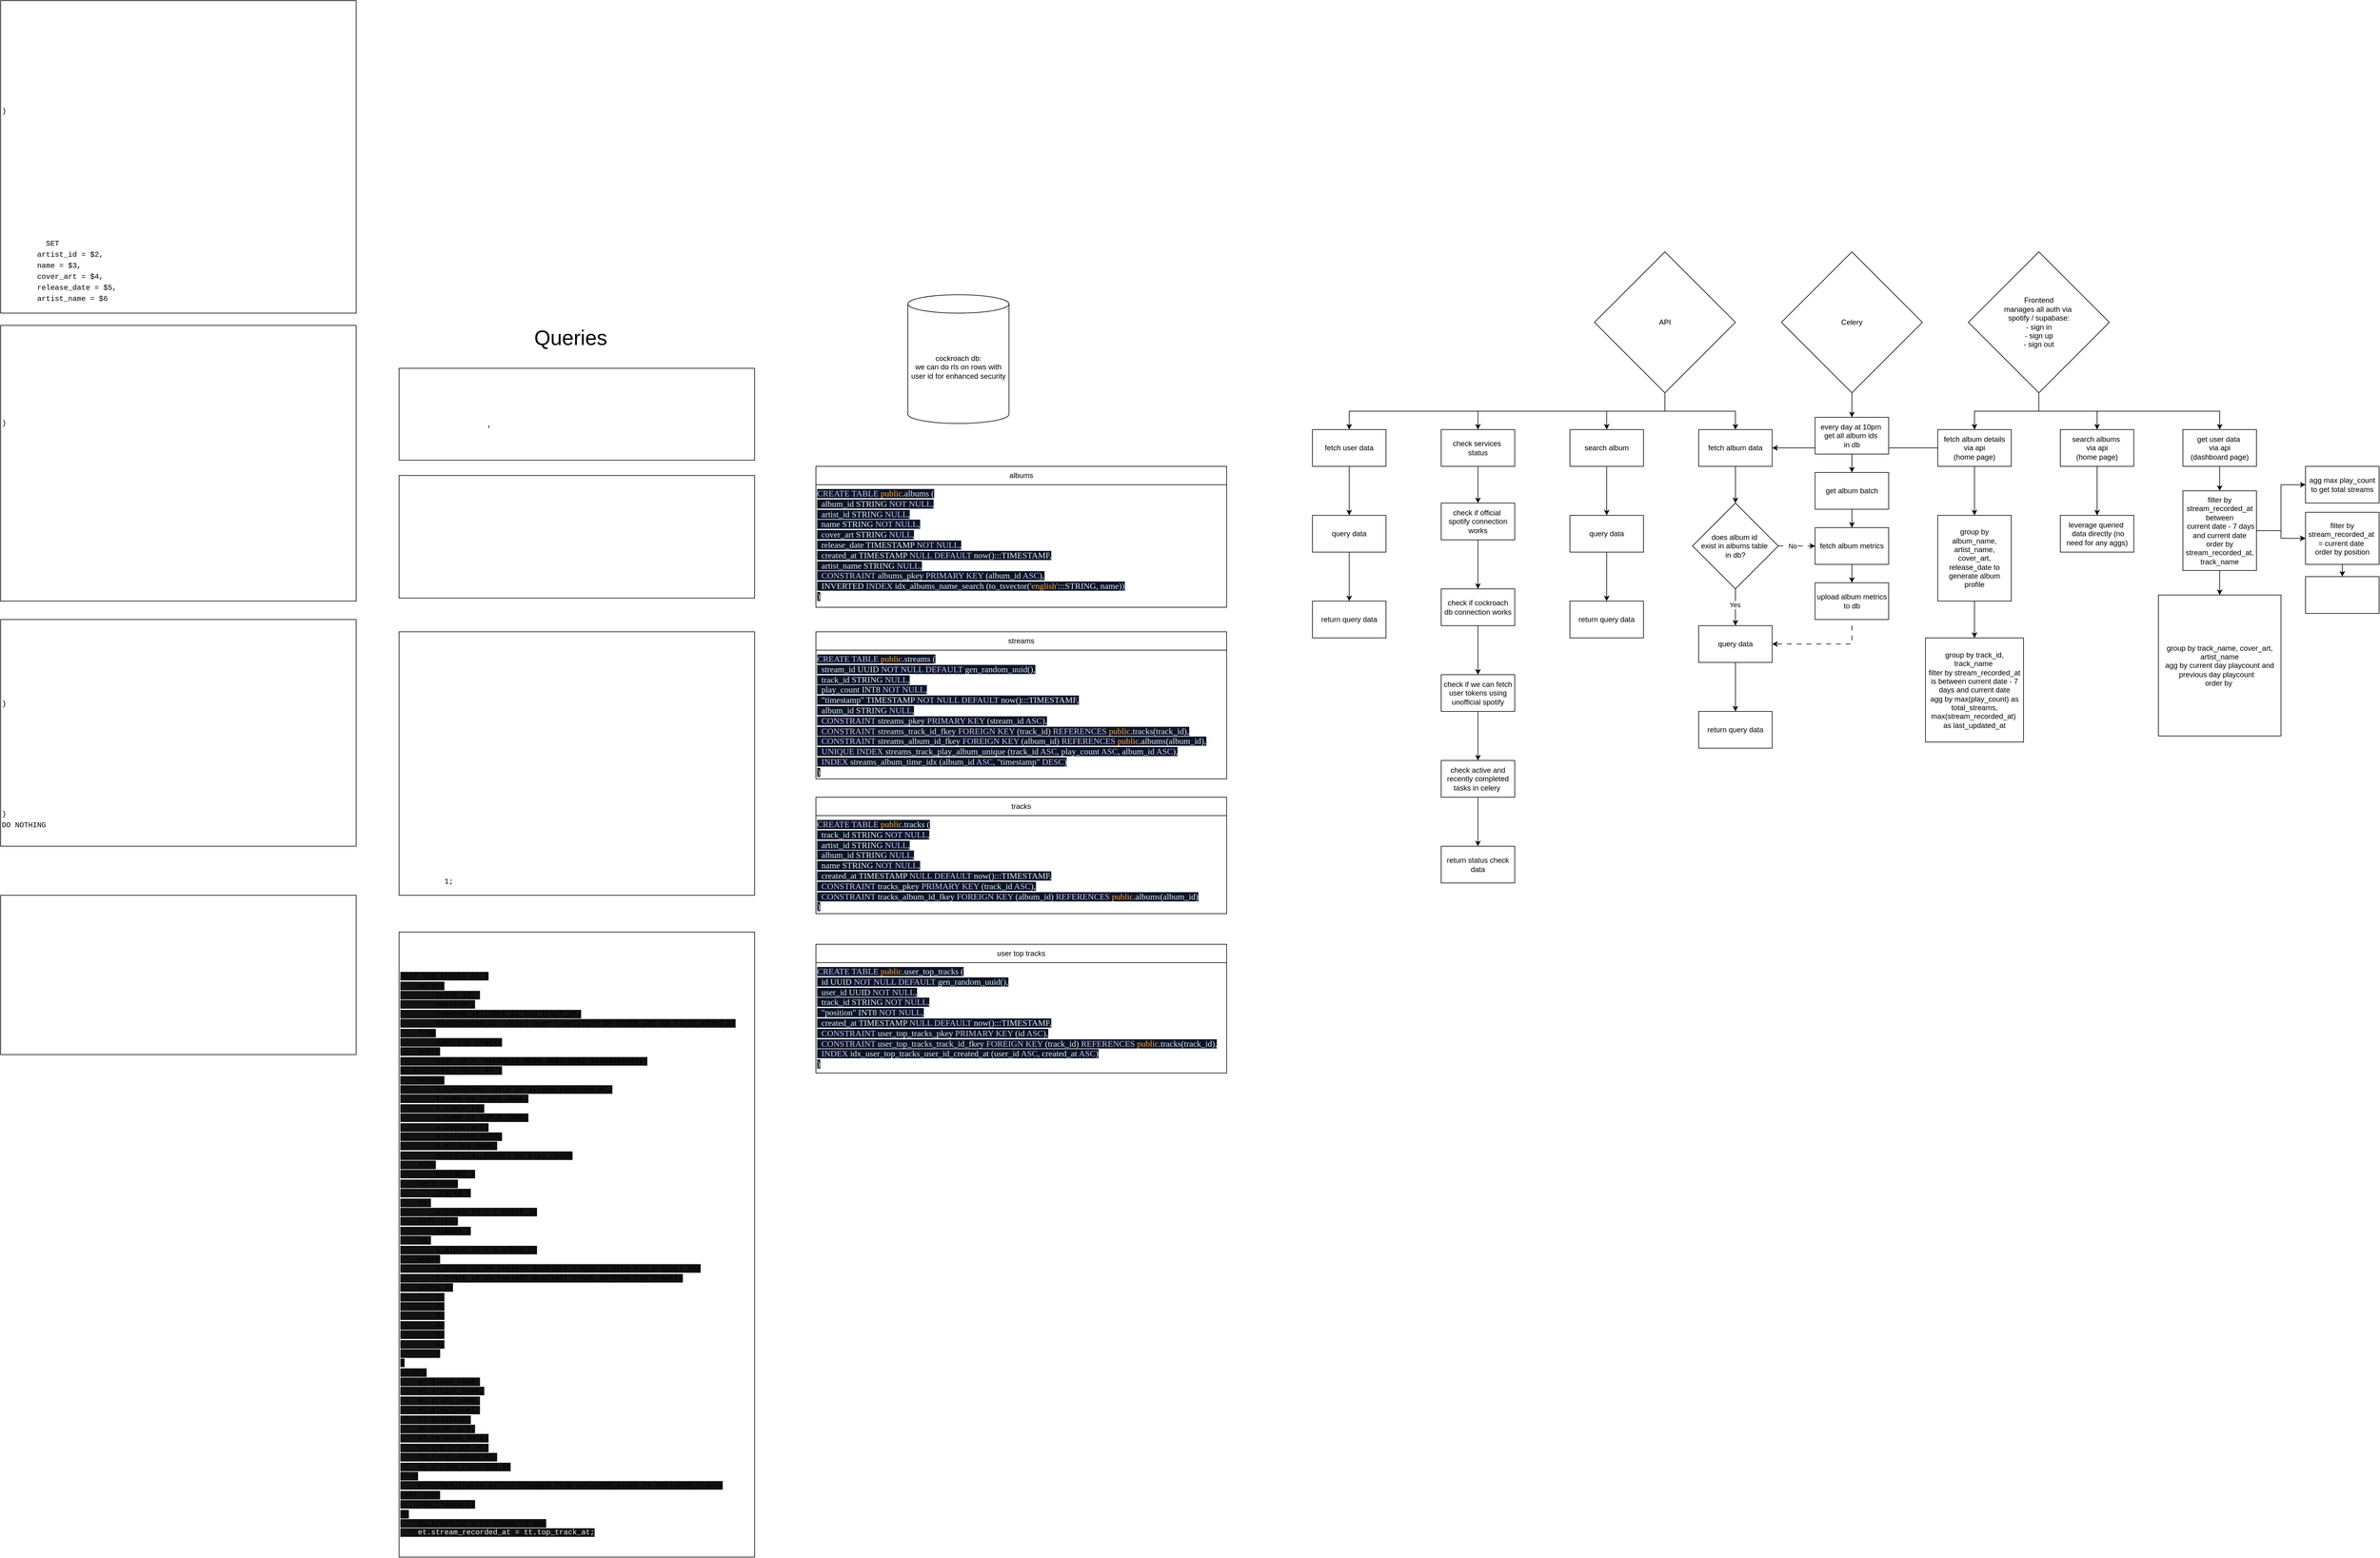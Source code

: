 <mxfile version="26.2.2">
  <diagram name="Page-1" id="Ww47XdwIbLsaxMarlvpB">
    <mxGraphModel dx="3721" dy="2189" grid="1" gridSize="10" guides="1" tooltips="1" connect="1" arrows="1" fold="1" page="1" pageScale="1" pageWidth="850" pageHeight="1100" math="0" shadow="0">
      <root>
        <mxCell id="0" />
        <mxCell id="1" parent="0" />
        <mxCell id="_PHVv9r6wHCgCaR1bIUu-36" value="" style="edgeStyle=orthogonalEdgeStyle;rounded=0;orthogonalLoop=1;jettySize=auto;html=1;entryX=1;entryY=0.5;entryDx=0;entryDy=0;" edge="1" parent="1" source="_PHVv9r6wHCgCaR1bIUu-34" target="_PHVv9r6wHCgCaR1bIUu-5">
          <mxGeometry relative="1" as="geometry" />
        </mxCell>
        <mxCell id="_PHVv9r6wHCgCaR1bIUu-4" value="" style="edgeStyle=orthogonalEdgeStyle;rounded=0;orthogonalLoop=1;jettySize=auto;html=1;exitX=0.5;exitY=1;exitDx=0;exitDy=0;" edge="1" parent="1" source="_PHVv9r6wHCgCaR1bIUu-1" target="_PHVv9r6wHCgCaR1bIUu-3">
          <mxGeometry relative="1" as="geometry" />
        </mxCell>
        <mxCell id="_PHVv9r6wHCgCaR1bIUu-6" value="" style="edgeStyle=orthogonalEdgeStyle;rounded=0;orthogonalLoop=1;jettySize=auto;html=1;" edge="1" parent="1" source="_PHVv9r6wHCgCaR1bIUu-1" target="_PHVv9r6wHCgCaR1bIUu-5">
          <mxGeometry relative="1" as="geometry" />
        </mxCell>
        <mxCell id="_PHVv9r6wHCgCaR1bIUu-8" value="" style="edgeStyle=orthogonalEdgeStyle;rounded=0;orthogonalLoop=1;jettySize=auto;html=1;" edge="1" parent="1" source="_PHVv9r6wHCgCaR1bIUu-1" target="_PHVv9r6wHCgCaR1bIUu-7">
          <mxGeometry relative="1" as="geometry" />
        </mxCell>
        <mxCell id="_PHVv9r6wHCgCaR1bIUu-1" value="API" style="rhombus;whiteSpace=wrap;html=1;" vertex="1" parent="1">
          <mxGeometry x="210" y="-10" width="230" height="230" as="geometry" />
        </mxCell>
        <mxCell id="_PHVv9r6wHCgCaR1bIUu-24" value="" style="edgeStyle=orthogonalEdgeStyle;rounded=0;orthogonalLoop=1;jettySize=auto;html=1;" edge="1" parent="1" source="_PHVv9r6wHCgCaR1bIUu-25" target="_PHVv9r6wHCgCaR1bIUu-23">
          <mxGeometry relative="1" as="geometry" />
        </mxCell>
        <mxCell id="_PHVv9r6wHCgCaR1bIUu-2" value="Celery" style="rhombus;whiteSpace=wrap;html=1;" vertex="1" parent="1">
          <mxGeometry x="515" y="-10" width="230" height="230" as="geometry" />
        </mxCell>
        <mxCell id="_PHVv9r6wHCgCaR1bIUu-68" value="" style="edgeStyle=orthogonalEdgeStyle;rounded=0;orthogonalLoop=1;jettySize=auto;html=1;" edge="1" parent="1" source="_PHVv9r6wHCgCaR1bIUu-3" target="_PHVv9r6wHCgCaR1bIUu-67">
          <mxGeometry relative="1" as="geometry" />
        </mxCell>
        <mxCell id="_PHVv9r6wHCgCaR1bIUu-3" value="fetch user data" style="whiteSpace=wrap;html=1;" vertex="1" parent="1">
          <mxGeometry x="-250" y="280" width="120" height="60" as="geometry" />
        </mxCell>
        <mxCell id="_PHVv9r6wHCgCaR1bIUu-11" value="" style="edgeStyle=orthogonalEdgeStyle;rounded=0;orthogonalLoop=1;jettySize=auto;html=1;entryX=0.5;entryY=0;entryDx=0;entryDy=0;" edge="1" parent="1" source="_PHVv9r6wHCgCaR1bIUu-5" target="_PHVv9r6wHCgCaR1bIUu-13">
          <mxGeometry relative="1" as="geometry">
            <mxPoint x="500" y="410" as="targetPoint" />
          </mxGeometry>
        </mxCell>
        <mxCell id="_PHVv9r6wHCgCaR1bIUu-5" value="fetch album data" style="whiteSpace=wrap;html=1;" vertex="1" parent="1">
          <mxGeometry x="380" y="280" width="120" height="60" as="geometry" />
        </mxCell>
        <mxCell id="_PHVv9r6wHCgCaR1bIUu-70" value="" style="edgeStyle=orthogonalEdgeStyle;rounded=0;orthogonalLoop=1;jettySize=auto;html=1;" edge="1" parent="1" source="_PHVv9r6wHCgCaR1bIUu-7" target="_PHVv9r6wHCgCaR1bIUu-69">
          <mxGeometry relative="1" as="geometry" />
        </mxCell>
        <mxCell id="_PHVv9r6wHCgCaR1bIUu-7" value="search album" style="whiteSpace=wrap;html=1;" vertex="1" parent="1">
          <mxGeometry x="170" y="280" width="120" height="60" as="geometry" />
        </mxCell>
        <mxCell id="_PHVv9r6wHCgCaR1bIUu-62" value="" style="edgeStyle=orthogonalEdgeStyle;rounded=0;orthogonalLoop=1;jettySize=auto;html=1;" edge="1" parent="1" source="_PHVv9r6wHCgCaR1bIUu-9" target="_PHVv9r6wHCgCaR1bIUu-61">
          <mxGeometry relative="1" as="geometry" />
        </mxCell>
        <mxCell id="_PHVv9r6wHCgCaR1bIUu-9" value="check services&amp;nbsp;&lt;div&gt;status&lt;/div&gt;" style="whiteSpace=wrap;html=1;" vertex="1" parent="1">
          <mxGeometry x="-40" y="280" width="120" height="60" as="geometry" />
        </mxCell>
        <mxCell id="_PHVv9r6wHCgCaR1bIUu-15" value="" style="edgeStyle=orthogonalEdgeStyle;rounded=0;orthogonalLoop=1;jettySize=auto;html=1;dashed=1;dashPattern=8 8;" edge="1" parent="1" source="_PHVv9r6wHCgCaR1bIUu-13" target="_PHVv9r6wHCgCaR1bIUu-14">
          <mxGeometry relative="1" as="geometry" />
        </mxCell>
        <mxCell id="_PHVv9r6wHCgCaR1bIUu-16" value="No" style="edgeLabel;html=1;align=center;verticalAlign=middle;resizable=0;points=[];" vertex="1" connectable="0" parent="_PHVv9r6wHCgCaR1bIUu-15">
          <mxGeometry x="-0.232" relative="1" as="geometry">
            <mxPoint as="offset" />
          </mxGeometry>
        </mxCell>
        <mxCell id="_PHVv9r6wHCgCaR1bIUu-18" value="" style="edgeStyle=orthogonalEdgeStyle;rounded=0;orthogonalLoop=1;jettySize=auto;html=1;" edge="1" parent="1" source="_PHVv9r6wHCgCaR1bIUu-13" target="_PHVv9r6wHCgCaR1bIUu-17">
          <mxGeometry relative="1" as="geometry" />
        </mxCell>
        <mxCell id="_PHVv9r6wHCgCaR1bIUu-19" value="Yes" style="edgeLabel;html=1;align=center;verticalAlign=middle;resizable=0;points=[];" vertex="1" connectable="0" parent="_PHVv9r6wHCgCaR1bIUu-18">
          <mxGeometry x="-0.147" y="-1" relative="1" as="geometry">
            <mxPoint as="offset" />
          </mxGeometry>
        </mxCell>
        <mxCell id="_PHVv9r6wHCgCaR1bIUu-13" value="does album id&amp;nbsp;&lt;div&gt;exist&amp;nbsp;&lt;span style=&quot;background-color: transparent; color: light-dark(rgb(0, 0, 0), rgb(255, 255, 255));&quot;&gt;in albums table&amp;nbsp;&lt;/span&gt;&lt;/div&gt;&lt;div&gt;&lt;span style=&quot;background-color: transparent; color: light-dark(rgb(0, 0, 0), rgb(255, 255, 255));&quot;&gt;in db?&lt;/span&gt;&lt;/div&gt;" style="rhombus;whiteSpace=wrap;html=1;" vertex="1" parent="1">
          <mxGeometry x="370" y="400" width="140" height="140" as="geometry" />
        </mxCell>
        <mxCell id="_PHVv9r6wHCgCaR1bIUu-21" value="" style="edgeStyle=orthogonalEdgeStyle;rounded=0;orthogonalLoop=1;jettySize=auto;html=1;dashed=1;dashPattern=8 8;entryX=1;entryY=0.5;entryDx=0;entryDy=0;" edge="1" parent="1" target="_PHVv9r6wHCgCaR1bIUu-17">
          <mxGeometry relative="1" as="geometry">
            <mxPoint x="630" y="600" as="sourcePoint" />
            <Array as="points">
              <mxPoint x="630" y="630" />
            </Array>
          </mxGeometry>
        </mxCell>
        <mxCell id="_PHVv9r6wHCgCaR1bIUu-30" value="" style="edgeStyle=orthogonalEdgeStyle;rounded=0;orthogonalLoop=1;jettySize=auto;html=1;" edge="1" parent="1" source="_PHVv9r6wHCgCaR1bIUu-14" target="_PHVv9r6wHCgCaR1bIUu-29">
          <mxGeometry relative="1" as="geometry" />
        </mxCell>
        <mxCell id="_PHVv9r6wHCgCaR1bIUu-14" value="fetch album metrics" style="whiteSpace=wrap;html=1;" vertex="1" parent="1">
          <mxGeometry x="570" y="440" width="120" height="60" as="geometry" />
        </mxCell>
        <mxCell id="_PHVv9r6wHCgCaR1bIUu-76" value="" style="edgeStyle=orthogonalEdgeStyle;rounded=0;orthogonalLoop=1;jettySize=auto;html=1;" edge="1" parent="1" source="_PHVv9r6wHCgCaR1bIUu-17" target="_PHVv9r6wHCgCaR1bIUu-75">
          <mxGeometry relative="1" as="geometry" />
        </mxCell>
        <mxCell id="_PHVv9r6wHCgCaR1bIUu-17" value="query data" style="whiteSpace=wrap;html=1;" vertex="1" parent="1">
          <mxGeometry x="380" y="600" width="120" height="60" as="geometry" />
        </mxCell>
        <mxCell id="_PHVv9r6wHCgCaR1bIUu-27" value="" style="edgeStyle=orthogonalEdgeStyle;rounded=0;orthogonalLoop=1;jettySize=auto;html=1;" edge="1" parent="1" source="_PHVv9r6wHCgCaR1bIUu-23" target="_PHVv9r6wHCgCaR1bIUu-14">
          <mxGeometry relative="1" as="geometry" />
        </mxCell>
        <mxCell id="_PHVv9r6wHCgCaR1bIUu-23" value="get album batch" style="whiteSpace=wrap;html=1;" vertex="1" parent="1">
          <mxGeometry x="570" y="350" width="120" height="60" as="geometry" />
        </mxCell>
        <mxCell id="_PHVv9r6wHCgCaR1bIUu-26" value="" style="edgeStyle=orthogonalEdgeStyle;rounded=0;orthogonalLoop=1;jettySize=auto;html=1;" edge="1" parent="1" source="_PHVv9r6wHCgCaR1bIUu-2" target="_PHVv9r6wHCgCaR1bIUu-25">
          <mxGeometry relative="1" as="geometry">
            <mxPoint x="705" y="220" as="sourcePoint" />
            <mxPoint x="705" y="350" as="targetPoint" />
          </mxGeometry>
        </mxCell>
        <mxCell id="_PHVv9r6wHCgCaR1bIUu-25" value="every day at 10pm&amp;nbsp;&lt;div&gt;get all album ids&amp;nbsp;&lt;/div&gt;&lt;div&gt;in db&lt;/div&gt;" style="whiteSpace=wrap;html=1;" vertex="1" parent="1">
          <mxGeometry x="570" y="260" width="120" height="60" as="geometry" />
        </mxCell>
        <mxCell id="_PHVv9r6wHCgCaR1bIUu-28" value="" style="edgeStyle=orthogonalEdgeStyle;rounded=0;orthogonalLoop=1;jettySize=auto;html=1;exitX=0.5;exitY=1;exitDx=0;exitDy=0;entryX=0.5;entryY=0;entryDx=0;entryDy=0;" edge="1" parent="1" source="_PHVv9r6wHCgCaR1bIUu-1" target="_PHVv9r6wHCgCaR1bIUu-9">
          <mxGeometry relative="1" as="geometry">
            <mxPoint x="50" y="115" as="sourcePoint" />
            <mxPoint x="-270" y="290" as="targetPoint" />
          </mxGeometry>
        </mxCell>
        <mxCell id="_PHVv9r6wHCgCaR1bIUu-29" value="upload album metrics to db" style="whiteSpace=wrap;html=1;" vertex="1" parent="1">
          <mxGeometry x="570" y="530" width="120" height="60" as="geometry" />
        </mxCell>
        <mxCell id="_PHVv9r6wHCgCaR1bIUu-33" value="" style="edgeStyle=orthogonalEdgeStyle;rounded=0;orthogonalLoop=1;jettySize=auto;html=1;" edge="1" parent="1" source="_PHVv9r6wHCgCaR1bIUu-31" target="_PHVv9r6wHCgCaR1bIUu-32">
          <mxGeometry relative="1" as="geometry" />
        </mxCell>
        <mxCell id="_PHVv9r6wHCgCaR1bIUu-31" value="Frontend&lt;div&gt;manages all auth via&amp;nbsp;&lt;/div&gt;&lt;div&gt;spotify / supabase:&lt;/div&gt;&lt;div&gt;- sign in&lt;br&gt;- sign up&lt;/div&gt;&lt;div&gt;- sign out&lt;/div&gt;" style="rhombus;whiteSpace=wrap;html=1;" vertex="1" parent="1">
          <mxGeometry x="820" y="-10" width="230" height="230" as="geometry" />
        </mxCell>
        <mxCell id="_PHVv9r6wHCgCaR1bIUu-82" value="" style="edgeStyle=orthogonalEdgeStyle;rounded=0;orthogonalLoop=1;jettySize=auto;html=1;" edge="1" parent="1" source="_PHVv9r6wHCgCaR1bIUu-32" target="_PHVv9r6wHCgCaR1bIUu-81">
          <mxGeometry relative="1" as="geometry" />
        </mxCell>
        <mxCell id="_PHVv9r6wHCgCaR1bIUu-32" value="search albums&amp;nbsp;&lt;div&gt;via api&lt;/div&gt;&lt;div&gt;(home page)&lt;/div&gt;" style="whiteSpace=wrap;html=1;" vertex="1" parent="1">
          <mxGeometry x="970" y="280" width="120" height="60" as="geometry" />
        </mxCell>
        <mxCell id="_PHVv9r6wHCgCaR1bIUu-84" value="" style="edgeStyle=orthogonalEdgeStyle;rounded=0;orthogonalLoop=1;jettySize=auto;html=1;" edge="1" parent="1" source="_PHVv9r6wHCgCaR1bIUu-34" target="_PHVv9r6wHCgCaR1bIUu-83">
          <mxGeometry relative="1" as="geometry" />
        </mxCell>
        <mxCell id="_PHVv9r6wHCgCaR1bIUu-34" value="fetch album details&lt;div&gt;via api&lt;/div&gt;&lt;div&gt;(home page)&lt;/div&gt;" style="whiteSpace=wrap;html=1;" vertex="1" parent="1">
          <mxGeometry x="770" y="280" width="120" height="60" as="geometry" />
        </mxCell>
        <mxCell id="_PHVv9r6wHCgCaR1bIUu-35" value="" style="edgeStyle=orthogonalEdgeStyle;rounded=0;orthogonalLoop=1;jettySize=auto;html=1;entryX=0.5;entryY=0;entryDx=0;entryDy=0;exitX=0.5;exitY=1;exitDx=0;exitDy=0;" edge="1" parent="1" source="_PHVv9r6wHCgCaR1bIUu-31" target="_PHVv9r6wHCgCaR1bIUu-34">
          <mxGeometry relative="1" as="geometry">
            <mxPoint x="945" y="230" as="sourcePoint" />
            <mxPoint x="1040" y="290" as="targetPoint" />
          </mxGeometry>
        </mxCell>
        <mxCell id="_PHVv9r6wHCgCaR1bIUu-88" value="" style="edgeStyle=orthogonalEdgeStyle;rounded=0;orthogonalLoop=1;jettySize=auto;html=1;" edge="1" parent="1" source="_PHVv9r6wHCgCaR1bIUu-37" target="_PHVv9r6wHCgCaR1bIUu-87">
          <mxGeometry relative="1" as="geometry" />
        </mxCell>
        <mxCell id="_PHVv9r6wHCgCaR1bIUu-37" value="get user data&amp;nbsp;&lt;div&gt;via api&lt;/div&gt;&lt;div&gt;(dashboard page)&lt;/div&gt;" style="whiteSpace=wrap;html=1;" vertex="1" parent="1">
          <mxGeometry x="1170" y="280" width="120" height="60" as="geometry" />
        </mxCell>
        <mxCell id="_PHVv9r6wHCgCaR1bIUu-38" value="" style="edgeStyle=orthogonalEdgeStyle;rounded=0;orthogonalLoop=1;jettySize=auto;html=1;entryX=0.5;entryY=0;entryDx=0;entryDy=0;exitX=0.5;exitY=1;exitDx=0;exitDy=0;" edge="1" parent="1" source="_PHVv9r6wHCgCaR1bIUu-31" target="_PHVv9r6wHCgCaR1bIUu-37">
          <mxGeometry relative="1" as="geometry">
            <mxPoint x="945" y="230" as="sourcePoint" />
            <mxPoint x="1040" y="290" as="targetPoint" />
          </mxGeometry>
        </mxCell>
        <mxCell id="_PHVv9r6wHCgCaR1bIUu-39" value="cockroach db:&lt;br&gt;we can do rls on rows with user id for enhanced security" style="shape=cylinder3;whiteSpace=wrap;html=1;boundedLbl=1;backgroundOutline=1;size=15;" vertex="1" parent="1">
          <mxGeometry x="-910" y="60" width="165" height="210" as="geometry" />
        </mxCell>
        <mxCell id="_PHVv9r6wHCgCaR1bIUu-40" value="albums" style="swimlane;fontStyle=0;childLayout=stackLayout;horizontal=1;startSize=30;horizontalStack=0;resizeParent=1;resizeParentMax=0;resizeLast=0;collapsible=1;marginBottom=0;whiteSpace=wrap;html=1;" vertex="1" parent="1">
          <mxGeometry x="-1060" y="340" width="670" height="230" as="geometry" />
        </mxCell>
        <mxCell id="_PHVv9r6wHCgCaR1bIUu-44" value="&lt;span class=&quot;hljs-keyword&quot; style=&quot;box-sizing: border-box; margin: 0px; padding: 0px; font-family: SFMono-Semibold; color: rgb(206, 192, 242); font-size: 14px; font-style: normal; font-variant-ligatures: normal; font-variant-caps: normal; font-weight: 400; letter-spacing: normal; orphans: 2; text-align: start; text-indent: 0px; text-transform: none; widows: 2; word-spacing: 0px; -webkit-text-stroke-width: 0px; white-space: pre; background-color: rgb(12, 22, 40); text-decoration-thickness: initial; text-decoration-style: initial; text-decoration-color: initial;&quot;&gt;CREATE&lt;/span&gt;&lt;span style=&quot;color: rgb(231, 236, 243); font-family: SFMono-Semibold; font-size: 14px; font-style: normal; font-variant-ligatures: normal; font-variant-caps: normal; font-weight: 400; letter-spacing: normal; orphans: 2; text-align: start; text-indent: 0px; text-transform: none; widows: 2; word-spacing: 0px; -webkit-text-stroke-width: 0px; white-space: pre; background-color: rgb(12, 22, 40); text-decoration-thickness: initial; text-decoration-style: initial; text-decoration-color: initial; display: inline !important; float: none;&quot;&gt; &lt;/span&gt;&lt;span class=&quot;hljs-keyword&quot; style=&quot;box-sizing: border-box; margin: 0px; padding: 0px; font-family: SFMono-Semibold; color: rgb(206, 192, 242); font-size: 14px; font-style: normal; font-variant-ligatures: normal; font-variant-caps: normal; font-weight: 400; letter-spacing: normal; orphans: 2; text-align: start; text-indent: 0px; text-transform: none; widows: 2; word-spacing: 0px; -webkit-text-stroke-width: 0px; white-space: pre; background-color: rgb(12, 22, 40); text-decoration-thickness: initial; text-decoration-style: initial; text-decoration-color: initial;&quot;&gt;TABLE&lt;/span&gt;&lt;span style=&quot;color: rgb(231, 236, 243); font-family: SFMono-Semibold; font-size: 14px; font-style: normal; font-variant-ligatures: normal; font-variant-caps: normal; font-weight: 400; letter-spacing: normal; orphans: 2; text-align: start; text-indent: 0px; text-transform: none; widows: 2; word-spacing: 0px; -webkit-text-stroke-width: 0px; white-space: pre; background-color: rgb(12, 22, 40); text-decoration-thickness: initial; text-decoration-style: initial; text-decoration-color: initial; display: inline !important; float: none;&quot;&gt; &lt;/span&gt;&lt;span class=&quot;hljs-built_in&quot; style=&quot;box-sizing: border-box; margin: 0px; padding: 0px; font-family: SFMono-Semibold; color: rgb(255, 165, 59); font-size: 14px; font-style: normal; font-variant-ligatures: normal; font-variant-caps: normal; font-weight: 400; letter-spacing: normal; orphans: 2; text-align: start; text-indent: 0px; text-transform: none; widows: 2; word-spacing: 0px; -webkit-text-stroke-width: 0px; white-space: pre; background-color: rgb(12, 22, 40); text-decoration-thickness: initial; text-decoration-style: initial; text-decoration-color: initial;&quot;&gt;public&lt;/span&gt;&lt;span style=&quot;color: rgb(231, 236, 243); font-family: SFMono-Semibold; font-size: 14px; font-style: normal; font-variant-ligatures: normal; font-variant-caps: normal; font-weight: 400; letter-spacing: normal; orphans: 2; text-align: start; text-indent: 0px; text-transform: none; widows: 2; word-spacing: 0px; -webkit-text-stroke-width: 0px; white-space: pre; background-color: rgb(12, 22, 40); text-decoration-thickness: initial; text-decoration-style: initial; text-decoration-color: initial; display: inline !important; float: none;&quot;&gt;.albums (&#xa;  album_id STRING &lt;/span&gt;&lt;span class=&quot;hljs-keyword&quot; style=&quot;box-sizing: border-box; margin: 0px; padding: 0px; font-family: SFMono-Semibold; color: rgb(206, 192, 242); font-size: 14px; font-style: normal; font-variant-ligatures: normal; font-variant-caps: normal; font-weight: 400; letter-spacing: normal; orphans: 2; text-align: start; text-indent: 0px; text-transform: none; widows: 2; word-spacing: 0px; -webkit-text-stroke-width: 0px; white-space: pre; background-color: rgb(12, 22, 40); text-decoration-thickness: initial; text-decoration-style: initial; text-decoration-color: initial;&quot;&gt;NOT&lt;/span&gt;&lt;span style=&quot;color: rgb(231, 236, 243); font-family: SFMono-Semibold; font-size: 14px; font-style: normal; font-variant-ligatures: normal; font-variant-caps: normal; font-weight: 400; letter-spacing: normal; orphans: 2; text-align: start; text-indent: 0px; text-transform: none; widows: 2; word-spacing: 0px; -webkit-text-stroke-width: 0px; white-space: pre; background-color: rgb(12, 22, 40); text-decoration-thickness: initial; text-decoration-style: initial; text-decoration-color: initial; display: inline !important; float: none;&quot;&gt; &lt;/span&gt;&lt;span class=&quot;hljs-keyword&quot; style=&quot;box-sizing: border-box; margin: 0px; padding: 0px; font-family: SFMono-Semibold; color: rgb(206, 192, 242); font-size: 14px; font-style: normal; font-variant-ligatures: normal; font-variant-caps: normal; font-weight: 400; letter-spacing: normal; orphans: 2; text-align: start; text-indent: 0px; text-transform: none; widows: 2; word-spacing: 0px; -webkit-text-stroke-width: 0px; white-space: pre; background-color: rgb(12, 22, 40); text-decoration-thickness: initial; text-decoration-style: initial; text-decoration-color: initial;&quot;&gt;NULL&lt;/span&gt;&lt;span style=&quot;color: rgb(231, 236, 243); font-family: SFMono-Semibold; font-size: 14px; font-style: normal; font-variant-ligatures: normal; font-variant-caps: normal; font-weight: 400; letter-spacing: normal; orphans: 2; text-align: start; text-indent: 0px; text-transform: none; widows: 2; word-spacing: 0px; -webkit-text-stroke-width: 0px; white-space: pre; background-color: rgb(12, 22, 40); text-decoration-thickness: initial; text-decoration-style: initial; text-decoration-color: initial; display: inline !important; float: none;&quot;&gt;,&#xa;  artist_id STRING &lt;/span&gt;&lt;span class=&quot;hljs-keyword&quot; style=&quot;box-sizing: border-box; margin: 0px; padding: 0px; font-family: SFMono-Semibold; color: rgb(206, 192, 242); font-size: 14px; font-style: normal; font-variant-ligatures: normal; font-variant-caps: normal; font-weight: 400; letter-spacing: normal; orphans: 2; text-align: start; text-indent: 0px; text-transform: none; widows: 2; word-spacing: 0px; -webkit-text-stroke-width: 0px; white-space: pre; background-color: rgb(12, 22, 40); text-decoration-thickness: initial; text-decoration-style: initial; text-decoration-color: initial;&quot;&gt;NULL&lt;/span&gt;&lt;span style=&quot;color: rgb(231, 236, 243); font-family: SFMono-Semibold; font-size: 14px; font-style: normal; font-variant-ligatures: normal; font-variant-caps: normal; font-weight: 400; letter-spacing: normal; orphans: 2; text-align: start; text-indent: 0px; text-transform: none; widows: 2; word-spacing: 0px; -webkit-text-stroke-width: 0px; white-space: pre; background-color: rgb(12, 22, 40); text-decoration-thickness: initial; text-decoration-style: initial; text-decoration-color: initial; display: inline !important; float: none;&quot;&gt;,&#xa;  &lt;/span&gt;&lt;span class=&quot;hljs-type&quot; style=&quot;box-sizing: border-box; margin: 0px; padding: 0px; font-family: SFMono-Semibold; color: rgb(231, 236, 243); font-size: 14px; font-style: normal; font-variant-ligatures: normal; font-variant-caps: normal; font-weight: 400; letter-spacing: normal; orphans: 2; text-align: start; text-indent: 0px; text-transform: none; widows: 2; word-spacing: 0px; -webkit-text-stroke-width: 0px; white-space: pre; background-color: rgb(12, 22, 40); text-decoration-thickness: initial; text-decoration-style: initial; text-decoration-color: initial;&quot;&gt;name&lt;/span&gt;&lt;span style=&quot;color: rgb(231, 236, 243); font-family: SFMono-Semibold; font-size: 14px; font-style: normal; font-variant-ligatures: normal; font-variant-caps: normal; font-weight: 400; letter-spacing: normal; orphans: 2; text-align: start; text-indent: 0px; text-transform: none; widows: 2; word-spacing: 0px; -webkit-text-stroke-width: 0px; white-space: pre; background-color: rgb(12, 22, 40); text-decoration-thickness: initial; text-decoration-style: initial; text-decoration-color: initial; display: inline !important; float: none;&quot;&gt; STRING &lt;/span&gt;&lt;span class=&quot;hljs-keyword&quot; style=&quot;box-sizing: border-box; margin: 0px; padding: 0px; font-family: SFMono-Semibold; color: rgb(206, 192, 242); font-size: 14px; font-style: normal; font-variant-ligatures: normal; font-variant-caps: normal; font-weight: 400; letter-spacing: normal; orphans: 2; text-align: start; text-indent: 0px; text-transform: none; widows: 2; word-spacing: 0px; -webkit-text-stroke-width: 0px; white-space: pre; background-color: rgb(12, 22, 40); text-decoration-thickness: initial; text-decoration-style: initial; text-decoration-color: initial;&quot;&gt;NOT&lt;/span&gt;&lt;span style=&quot;color: rgb(231, 236, 243); font-family: SFMono-Semibold; font-size: 14px; font-style: normal; font-variant-ligatures: normal; font-variant-caps: normal; font-weight: 400; letter-spacing: normal; orphans: 2; text-align: start; text-indent: 0px; text-transform: none; widows: 2; word-spacing: 0px; -webkit-text-stroke-width: 0px; white-space: pre; background-color: rgb(12, 22, 40); text-decoration-thickness: initial; text-decoration-style: initial; text-decoration-color: initial; display: inline !important; float: none;&quot;&gt; &lt;/span&gt;&lt;span class=&quot;hljs-keyword&quot; style=&quot;box-sizing: border-box; margin: 0px; padding: 0px; font-family: SFMono-Semibold; color: rgb(206, 192, 242); font-size: 14px; font-style: normal; font-variant-ligatures: normal; font-variant-caps: normal; font-weight: 400; letter-spacing: normal; orphans: 2; text-align: start; text-indent: 0px; text-transform: none; widows: 2; word-spacing: 0px; -webkit-text-stroke-width: 0px; white-space: pre; background-color: rgb(12, 22, 40); text-decoration-thickness: initial; text-decoration-style: initial; text-decoration-color: initial;&quot;&gt;NULL&lt;/span&gt;&lt;span style=&quot;color: rgb(231, 236, 243); font-family: SFMono-Semibold; font-size: 14px; font-style: normal; font-variant-ligatures: normal; font-variant-caps: normal; font-weight: 400; letter-spacing: normal; orphans: 2; text-align: start; text-indent: 0px; text-transform: none; widows: 2; word-spacing: 0px; -webkit-text-stroke-width: 0px; white-space: pre; background-color: rgb(12, 22, 40); text-decoration-thickness: initial; text-decoration-style: initial; text-decoration-color: initial; display: inline !important; float: none;&quot;&gt;,&#xa;  cover_art STRING &lt;/span&gt;&lt;span class=&quot;hljs-keyword&quot; style=&quot;box-sizing: border-box; margin: 0px; padding: 0px; font-family: SFMono-Semibold; color: rgb(206, 192, 242); font-size: 14px; font-style: normal; font-variant-ligatures: normal; font-variant-caps: normal; font-weight: 400; letter-spacing: normal; orphans: 2; text-align: start; text-indent: 0px; text-transform: none; widows: 2; word-spacing: 0px; -webkit-text-stroke-width: 0px; white-space: pre; background-color: rgb(12, 22, 40); text-decoration-thickness: initial; text-decoration-style: initial; text-decoration-color: initial;&quot;&gt;NULL&lt;/span&gt;&lt;span style=&quot;color: rgb(231, 236, 243); font-family: SFMono-Semibold; font-size: 14px; font-style: normal; font-variant-ligatures: normal; font-variant-caps: normal; font-weight: 400; letter-spacing: normal; orphans: 2; text-align: start; text-indent: 0px; text-transform: none; widows: 2; word-spacing: 0px; -webkit-text-stroke-width: 0px; white-space: pre; background-color: rgb(12, 22, 40); text-decoration-thickness: initial; text-decoration-style: initial; text-decoration-color: initial; display: inline !important; float: none;&quot;&gt;,&#xa;  release_date &lt;/span&gt;&lt;span class=&quot;hljs-type&quot; style=&quot;box-sizing: border-box; margin: 0px; padding: 0px; font-family: SFMono-Semibold; color: rgb(231, 236, 243); font-size: 14px; font-style: normal; font-variant-ligatures: normal; font-variant-caps: normal; font-weight: 400; letter-spacing: normal; orphans: 2; text-align: start; text-indent: 0px; text-transform: none; widows: 2; word-spacing: 0px; -webkit-text-stroke-width: 0px; white-space: pre; background-color: rgb(12, 22, 40); text-decoration-thickness: initial; text-decoration-style: initial; text-decoration-color: initial;&quot;&gt;TIMESTAMP&lt;/span&gt;&lt;span style=&quot;color: rgb(231, 236, 243); font-family: SFMono-Semibold; font-size: 14px; font-style: normal; font-variant-ligatures: normal; font-variant-caps: normal; font-weight: 400; letter-spacing: normal; orphans: 2; text-align: start; text-indent: 0px; text-transform: none; widows: 2; word-spacing: 0px; -webkit-text-stroke-width: 0px; white-space: pre; background-color: rgb(12, 22, 40); text-decoration-thickness: initial; text-decoration-style: initial; text-decoration-color: initial; display: inline !important; float: none;&quot;&gt; &lt;/span&gt;&lt;span class=&quot;hljs-keyword&quot; style=&quot;box-sizing: border-box; margin: 0px; padding: 0px; font-family: SFMono-Semibold; color: rgb(206, 192, 242); font-size: 14px; font-style: normal; font-variant-ligatures: normal; font-variant-caps: normal; font-weight: 400; letter-spacing: normal; orphans: 2; text-align: start; text-indent: 0px; text-transform: none; widows: 2; word-spacing: 0px; -webkit-text-stroke-width: 0px; white-space: pre; background-color: rgb(12, 22, 40); text-decoration-thickness: initial; text-decoration-style: initial; text-decoration-color: initial;&quot;&gt;NOT&lt;/span&gt;&lt;span style=&quot;color: rgb(231, 236, 243); font-family: SFMono-Semibold; font-size: 14px; font-style: normal; font-variant-ligatures: normal; font-variant-caps: normal; font-weight: 400; letter-spacing: normal; orphans: 2; text-align: start; text-indent: 0px; text-transform: none; widows: 2; word-spacing: 0px; -webkit-text-stroke-width: 0px; white-space: pre; background-color: rgb(12, 22, 40); text-decoration-thickness: initial; text-decoration-style: initial; text-decoration-color: initial; display: inline !important; float: none;&quot;&gt; &lt;/span&gt;&lt;span class=&quot;hljs-keyword&quot; style=&quot;box-sizing: border-box; margin: 0px; padding: 0px; font-family: SFMono-Semibold; color: rgb(206, 192, 242); font-size: 14px; font-style: normal; font-variant-ligatures: normal; font-variant-caps: normal; font-weight: 400; letter-spacing: normal; orphans: 2; text-align: start; text-indent: 0px; text-transform: none; widows: 2; word-spacing: 0px; -webkit-text-stroke-width: 0px; white-space: pre; background-color: rgb(12, 22, 40); text-decoration-thickness: initial; text-decoration-style: initial; text-decoration-color: initial;&quot;&gt;NULL&lt;/span&gt;&lt;span style=&quot;color: rgb(231, 236, 243); font-family: SFMono-Semibold; font-size: 14px; font-style: normal; font-variant-ligatures: normal; font-variant-caps: normal; font-weight: 400; letter-spacing: normal; orphans: 2; text-align: start; text-indent: 0px; text-transform: none; widows: 2; word-spacing: 0px; -webkit-text-stroke-width: 0px; white-space: pre; background-color: rgb(12, 22, 40); text-decoration-thickness: initial; text-decoration-style: initial; text-decoration-color: initial; display: inline !important; float: none;&quot;&gt;,&#xa;  created_at &lt;/span&gt;&lt;span class=&quot;hljs-type&quot; style=&quot;box-sizing: border-box; margin: 0px; padding: 0px; font-family: SFMono-Semibold; color: rgb(231, 236, 243); font-size: 14px; font-style: normal; font-variant-ligatures: normal; font-variant-caps: normal; font-weight: 400; letter-spacing: normal; orphans: 2; text-align: start; text-indent: 0px; text-transform: none; widows: 2; word-spacing: 0px; -webkit-text-stroke-width: 0px; white-space: pre; background-color: rgb(12, 22, 40); text-decoration-thickness: initial; text-decoration-style: initial; text-decoration-color: initial;&quot;&gt;TIMESTAMP&lt;/span&gt;&lt;span style=&quot;color: rgb(231, 236, 243); font-family: SFMono-Semibold; font-size: 14px; font-style: normal; font-variant-ligatures: normal; font-variant-caps: normal; font-weight: 400; letter-spacing: normal; orphans: 2; text-align: start; text-indent: 0px; text-transform: none; widows: 2; word-spacing: 0px; -webkit-text-stroke-width: 0px; white-space: pre; background-color: rgb(12, 22, 40); text-decoration-thickness: initial; text-decoration-style: initial; text-decoration-color: initial; display: inline !important; float: none;&quot;&gt; &lt;/span&gt;&lt;span class=&quot;hljs-keyword&quot; style=&quot;box-sizing: border-box; margin: 0px; padding: 0px; font-family: SFMono-Semibold; color: rgb(206, 192, 242); font-size: 14px; font-style: normal; font-variant-ligatures: normal; font-variant-caps: normal; font-weight: 400; letter-spacing: normal; orphans: 2; text-align: start; text-indent: 0px; text-transform: none; widows: 2; word-spacing: 0px; -webkit-text-stroke-width: 0px; white-space: pre; background-color: rgb(12, 22, 40); text-decoration-thickness: initial; text-decoration-style: initial; text-decoration-color: initial;&quot;&gt;NULL&lt;/span&gt;&lt;span style=&quot;color: rgb(231, 236, 243); font-family: SFMono-Semibold; font-size: 14px; font-style: normal; font-variant-ligatures: normal; font-variant-caps: normal; font-weight: 400; letter-spacing: normal; orphans: 2; text-align: start; text-indent: 0px; text-transform: none; widows: 2; word-spacing: 0px; -webkit-text-stroke-width: 0px; white-space: pre; background-color: rgb(12, 22, 40); text-decoration-thickness: initial; text-decoration-style: initial; text-decoration-color: initial; display: inline !important; float: none;&quot;&gt; &lt;/span&gt;&lt;span class=&quot;hljs-keyword&quot; style=&quot;box-sizing: border-box; margin: 0px; padding: 0px; font-family: SFMono-Semibold; color: rgb(206, 192, 242); font-size: 14px; font-style: normal; font-variant-ligatures: normal; font-variant-caps: normal; font-weight: 400; letter-spacing: normal; orphans: 2; text-align: start; text-indent: 0px; text-transform: none; widows: 2; word-spacing: 0px; -webkit-text-stroke-width: 0px; white-space: pre; background-color: rgb(12, 22, 40); text-decoration-thickness: initial; text-decoration-style: initial; text-decoration-color: initial;&quot;&gt;DEFAULT&lt;/span&gt;&lt;span style=&quot;color: rgb(231, 236, 243); font-family: SFMono-Semibold; font-size: 14px; font-style: normal; font-variant-ligatures: normal; font-variant-caps: normal; font-weight: 400; letter-spacing: normal; orphans: 2; text-align: start; text-indent: 0px; text-transform: none; widows: 2; word-spacing: 0px; -webkit-text-stroke-width: 0px; white-space: pre; background-color: rgb(12, 22, 40); text-decoration-thickness: initial; text-decoration-style: initial; text-decoration-color: initial; display: inline !important; float: none;&quot;&gt; now():::&lt;/span&gt;&lt;span class=&quot;hljs-type&quot; style=&quot;box-sizing: border-box; margin: 0px; padding: 0px; font-family: SFMono-Semibold; color: rgb(231, 236, 243); font-size: 14px; font-style: normal; font-variant-ligatures: normal; font-variant-caps: normal; font-weight: 400; letter-spacing: normal; orphans: 2; text-align: start; text-indent: 0px; text-transform: none; widows: 2; word-spacing: 0px; -webkit-text-stroke-width: 0px; white-space: pre; background-color: rgb(12, 22, 40); text-decoration-thickness: initial; text-decoration-style: initial; text-decoration-color: initial;&quot;&gt;TIMESTAMP&lt;/span&gt;&lt;span style=&quot;color: rgb(231, 236, 243); font-family: SFMono-Semibold; font-size: 14px; font-style: normal; font-variant-ligatures: normal; font-variant-caps: normal; font-weight: 400; letter-spacing: normal; orphans: 2; text-align: start; text-indent: 0px; text-transform: none; widows: 2; word-spacing: 0px; -webkit-text-stroke-width: 0px; white-space: pre; background-color: rgb(12, 22, 40); text-decoration-thickness: initial; text-decoration-style: initial; text-decoration-color: initial; display: inline !important; float: none;&quot;&gt;,&#xa;  artist_name STRING &lt;/span&gt;&lt;span class=&quot;hljs-keyword&quot; style=&quot;box-sizing: border-box; margin: 0px; padding: 0px; font-family: SFMono-Semibold; color: rgb(206, 192, 242); font-size: 14px; font-style: normal; font-variant-ligatures: normal; font-variant-caps: normal; font-weight: 400; letter-spacing: normal; orphans: 2; text-align: start; text-indent: 0px; text-transform: none; widows: 2; word-spacing: 0px; -webkit-text-stroke-width: 0px; white-space: pre; background-color: rgb(12, 22, 40); text-decoration-thickness: initial; text-decoration-style: initial; text-decoration-color: initial;&quot;&gt;NULL&lt;/span&gt;&lt;span style=&quot;color: rgb(231, 236, 243); font-family: SFMono-Semibold; font-size: 14px; font-style: normal; font-variant-ligatures: normal; font-variant-caps: normal; font-weight: 400; letter-spacing: normal; orphans: 2; text-align: start; text-indent: 0px; text-transform: none; widows: 2; word-spacing: 0px; -webkit-text-stroke-width: 0px; white-space: pre; background-color: rgb(12, 22, 40); text-decoration-thickness: initial; text-decoration-style: initial; text-decoration-color: initial; display: inline !important; float: none;&quot;&gt;,&#xa;  &lt;/span&gt;&lt;span class=&quot;hljs-keyword&quot; style=&quot;box-sizing: border-box; margin: 0px; padding: 0px; font-family: SFMono-Semibold; color: rgb(206, 192, 242); font-size: 14px; font-style: normal; font-variant-ligatures: normal; font-variant-caps: normal; font-weight: 400; letter-spacing: normal; orphans: 2; text-align: start; text-indent: 0px; text-transform: none; widows: 2; word-spacing: 0px; -webkit-text-stroke-width: 0px; white-space: pre; background-color: rgb(12, 22, 40); text-decoration-thickness: initial; text-decoration-style: initial; text-decoration-color: initial;&quot;&gt;CONSTRAINT&lt;/span&gt;&lt;span style=&quot;color: rgb(231, 236, 243); font-family: SFMono-Semibold; font-size: 14px; font-style: normal; font-variant-ligatures: normal; font-variant-caps: normal; font-weight: 400; letter-spacing: normal; orphans: 2; text-align: start; text-indent: 0px; text-transform: none; widows: 2; word-spacing: 0px; -webkit-text-stroke-width: 0px; white-space: pre; background-color: rgb(12, 22, 40); text-decoration-thickness: initial; text-decoration-style: initial; text-decoration-color: initial; display: inline !important; float: none;&quot;&gt; albums_pkey &lt;/span&gt;&lt;span class=&quot;hljs-keyword&quot; style=&quot;box-sizing: border-box; margin: 0px; padding: 0px; font-family: SFMono-Semibold; color: rgb(206, 192, 242); font-size: 14px; font-style: normal; font-variant-ligatures: normal; font-variant-caps: normal; font-weight: 400; letter-spacing: normal; orphans: 2; text-align: start; text-indent: 0px; text-transform: none; widows: 2; word-spacing: 0px; -webkit-text-stroke-width: 0px; white-space: pre; background-color: rgb(12, 22, 40); text-decoration-thickness: initial; text-decoration-style: initial; text-decoration-color: initial;&quot;&gt;PRIMARY KEY&lt;/span&gt;&lt;span style=&quot;color: rgb(231, 236, 243); font-family: SFMono-Semibold; font-size: 14px; font-style: normal; font-variant-ligatures: normal; font-variant-caps: normal; font-weight: 400; letter-spacing: normal; orphans: 2; text-align: start; text-indent: 0px; text-transform: none; widows: 2; word-spacing: 0px; -webkit-text-stroke-width: 0px; white-space: pre; background-color: rgb(12, 22, 40); text-decoration-thickness: initial; text-decoration-style: initial; text-decoration-color: initial; display: inline !important; float: none;&quot;&gt; (album_id &lt;/span&gt;&lt;span class=&quot;hljs-keyword&quot; style=&quot;box-sizing: border-box; margin: 0px; padding: 0px; font-family: SFMono-Semibold; color: rgb(206, 192, 242); font-size: 14px; font-style: normal; font-variant-ligatures: normal; font-variant-caps: normal; font-weight: 400; letter-spacing: normal; orphans: 2; text-align: start; text-indent: 0px; text-transform: none; widows: 2; word-spacing: 0px; -webkit-text-stroke-width: 0px; white-space: pre; background-color: rgb(12, 22, 40); text-decoration-thickness: initial; text-decoration-style: initial; text-decoration-color: initial;&quot;&gt;ASC&lt;/span&gt;&lt;span style=&quot;color: rgb(231, 236, 243); font-family: SFMono-Semibold; font-size: 14px; font-style: normal; font-variant-ligatures: normal; font-variant-caps: normal; font-weight: 400; letter-spacing: normal; orphans: 2; text-align: start; text-indent: 0px; text-transform: none; widows: 2; word-spacing: 0px; -webkit-text-stroke-width: 0px; white-space: pre; background-color: rgb(12, 22, 40); text-decoration-thickness: initial; text-decoration-style: initial; text-decoration-color: initial; display: inline !important; float: none;&quot;&gt;),&#xa;  INVERTED &lt;/span&gt;&lt;span class=&quot;hljs-keyword&quot; style=&quot;box-sizing: border-box; margin: 0px; padding: 0px; font-family: SFMono-Semibold; color: rgb(206, 192, 242); font-size: 14px; font-style: normal; font-variant-ligatures: normal; font-variant-caps: normal; font-weight: 400; letter-spacing: normal; orphans: 2; text-align: start; text-indent: 0px; text-transform: none; widows: 2; word-spacing: 0px; -webkit-text-stroke-width: 0px; white-space: pre; background-color: rgb(12, 22, 40); text-decoration-thickness: initial; text-decoration-style: initial; text-decoration-color: initial;&quot;&gt;INDEX&lt;/span&gt;&lt;span style=&quot;color: rgb(231, 236, 243); font-family: SFMono-Semibold; font-size: 14px; font-style: normal; font-variant-ligatures: normal; font-variant-caps: normal; font-weight: 400; letter-spacing: normal; orphans: 2; text-align: start; text-indent: 0px; text-transform: none; widows: 2; word-spacing: 0px; -webkit-text-stroke-width: 0px; white-space: pre; background-color: rgb(12, 22, 40); text-decoration-thickness: initial; text-decoration-style: initial; text-decoration-color: initial; display: inline !important; float: none;&quot;&gt; idx_albums_name_search (to_tsvector(&lt;/span&gt;&lt;span class=&quot;hljs-string&quot; style=&quot;box-sizing: border-box; margin: 0px; padding: 0px; font-family: SFMono-Semibold; color: rgb(255, 165, 59); font-size: 14px; font-style: normal; font-variant-ligatures: normal; font-variant-caps: normal; font-weight: 400; letter-spacing: normal; orphans: 2; text-align: start; text-indent: 0px; text-transform: none; widows: 2; word-spacing: 0px; -webkit-text-stroke-width: 0px; white-space: pre; background-color: rgb(12, 22, 40); text-decoration-thickness: initial; text-decoration-style: initial; text-decoration-color: initial;&quot;&gt;&#39;english&#39;&lt;/span&gt;&lt;span style=&quot;color: rgb(231, 236, 243); font-family: SFMono-Semibold; font-size: 14px; font-style: normal; font-variant-ligatures: normal; font-variant-caps: normal; font-weight: 400; letter-spacing: normal; orphans: 2; text-align: start; text-indent: 0px; text-transform: none; widows: 2; word-spacing: 0px; -webkit-text-stroke-width: 0px; white-space: pre; background-color: rgb(12, 22, 40); text-decoration-thickness: initial; text-decoration-style: initial; text-decoration-color: initial; display: inline !important; float: none;&quot;&gt;:::STRING, &lt;/span&gt;&lt;span class=&quot;hljs-type&quot; style=&quot;box-sizing: border-box; margin: 0px; padding: 0px; font-family: SFMono-Semibold; color: rgb(231, 236, 243); font-size: 14px; font-style: normal; font-variant-ligatures: normal; font-variant-caps: normal; font-weight: 400; letter-spacing: normal; orphans: 2; text-align: start; text-indent: 0px; text-transform: none; widows: 2; word-spacing: 0px; -webkit-text-stroke-width: 0px; white-space: pre; background-color: rgb(12, 22, 40); text-decoration-thickness: initial; text-decoration-style: initial; text-decoration-color: initial;&quot;&gt;name&lt;/span&gt;&lt;span style=&quot;color: rgb(231, 236, 243); font-family: SFMono-Semibold; font-size: 14px; font-style: normal; font-variant-ligatures: normal; font-variant-caps: normal; font-weight: 400; letter-spacing: normal; orphans: 2; text-align: start; text-indent: 0px; text-transform: none; widows: 2; word-spacing: 0px; -webkit-text-stroke-width: 0px; white-space: pre; background-color: rgb(12, 22, 40); text-decoration-thickness: initial; text-decoration-style: initial; text-decoration-color: initial; display: inline !important; float: none;&quot;&gt;))&#xa;)&lt;/span&gt;" style="text;whiteSpace=wrap;html=1;" vertex="1" parent="_PHVv9r6wHCgCaR1bIUu-40">
          <mxGeometry y="30" width="670" height="200" as="geometry" />
        </mxCell>
        <mxCell id="_PHVv9r6wHCgCaR1bIUu-45" value="streams" style="swimlane;fontStyle=0;childLayout=stackLayout;horizontal=1;startSize=30;horizontalStack=0;resizeParent=1;resizeParentMax=0;resizeLast=0;collapsible=1;marginBottom=0;whiteSpace=wrap;html=1;" vertex="1" parent="1">
          <mxGeometry x="-1060" y="610" width="670" height="240" as="geometry" />
        </mxCell>
        <mxCell id="_PHVv9r6wHCgCaR1bIUu-46" value="&lt;span style=&quot;box-sizing: border-box; margin: 0px; padding: 0px; font-family: SFMono-Semibold; color: rgb(206, 192, 242); font-size: 14px; white-space: pre; background-color: rgb(12, 22, 40);&quot; class=&quot;hljs-keyword&quot;&gt;CREATE&lt;/span&gt;&lt;span style=&quot;color: rgb(231, 236, 243); font-family: SFMono-Semibold; font-size: 14px; white-space: pre; background-color: rgb(12, 22, 40);&quot;&gt; &lt;/span&gt;&lt;span style=&quot;box-sizing: border-box; margin: 0px; padding: 0px; font-family: SFMono-Semibold; color: rgb(206, 192, 242); font-size: 14px; white-space: pre; background-color: rgb(12, 22, 40);&quot; class=&quot;hljs-keyword&quot;&gt;TABLE&lt;/span&gt;&lt;span style=&quot;color: rgb(231, 236, 243); font-family: SFMono-Semibold; font-size: 14px; white-space: pre; background-color: rgb(12, 22, 40);&quot;&gt; &lt;/span&gt;&lt;span style=&quot;box-sizing: border-box; margin: 0px; padding: 0px; font-family: SFMono-Semibold; color: rgb(255, 165, 59); font-size: 14px; white-space: pre; background-color: rgb(12, 22, 40);&quot; class=&quot;hljs-built_in&quot;&gt;public&lt;/span&gt;&lt;span style=&quot;color: rgb(231, 236, 243); font-family: SFMono-Semibold; font-size: 14px; white-space: pre; background-color: rgb(12, 22, 40);&quot;&gt;.streams (&lt;br/&gt;  stream_id &lt;/span&gt;&lt;span style=&quot;box-sizing: border-box; margin: 0px; padding: 0px; font-family: SFMono-Semibold; color: rgb(231, 236, 243); font-size: 14px; white-space: pre; background-color: rgb(12, 22, 40);&quot; class=&quot;hljs-type&quot;&gt;UUID&lt;/span&gt;&lt;span style=&quot;color: rgb(231, 236, 243); font-family: SFMono-Semibold; font-size: 14px; white-space: pre; background-color: rgb(12, 22, 40);&quot;&gt; &lt;/span&gt;&lt;span style=&quot;box-sizing: border-box; margin: 0px; padding: 0px; font-family: SFMono-Semibold; color: rgb(206, 192, 242); font-size: 14px; white-space: pre; background-color: rgb(12, 22, 40);&quot; class=&quot;hljs-keyword&quot;&gt;NOT&lt;/span&gt;&lt;span style=&quot;color: rgb(231, 236, 243); font-family: SFMono-Semibold; font-size: 14px; white-space: pre; background-color: rgb(12, 22, 40);&quot;&gt; &lt;/span&gt;&lt;span style=&quot;box-sizing: border-box; margin: 0px; padding: 0px; font-family: SFMono-Semibold; color: rgb(206, 192, 242); font-size: 14px; white-space: pre; background-color: rgb(12, 22, 40);&quot; class=&quot;hljs-keyword&quot;&gt;NULL&lt;/span&gt;&lt;span style=&quot;color: rgb(231, 236, 243); font-family: SFMono-Semibold; font-size: 14px; white-space: pre; background-color: rgb(12, 22, 40);&quot;&gt; &lt;/span&gt;&lt;span style=&quot;box-sizing: border-box; margin: 0px; padding: 0px; font-family: SFMono-Semibold; color: rgb(206, 192, 242); font-size: 14px; white-space: pre; background-color: rgb(12, 22, 40);&quot; class=&quot;hljs-keyword&quot;&gt;DEFAULT&lt;/span&gt;&lt;span style=&quot;color: rgb(231, 236, 243); font-family: SFMono-Semibold; font-size: 14px; white-space: pre; background-color: rgb(12, 22, 40);&quot;&gt; gen_random_uuid(),&lt;br/&gt;  track_id STRING &lt;/span&gt;&lt;span style=&quot;box-sizing: border-box; margin: 0px; padding: 0px; font-family: SFMono-Semibold; color: rgb(206, 192, 242); font-size: 14px; white-space: pre; background-color: rgb(12, 22, 40);&quot; class=&quot;hljs-keyword&quot;&gt;NULL&lt;/span&gt;&lt;span style=&quot;color: rgb(231, 236, 243); font-family: SFMono-Semibold; font-size: 14px; white-space: pre; background-color: rgb(12, 22, 40);&quot;&gt;,&lt;br/&gt;  play_count &lt;/span&gt;&lt;span style=&quot;box-sizing: border-box; margin: 0px; padding: 0px; font-family: SFMono-Semibold; color: rgb(231, 236, 243); font-size: 14px; white-space: pre; background-color: rgb(12, 22, 40);&quot; class=&quot;hljs-type&quot;&gt;INT8&lt;/span&gt;&lt;span style=&quot;color: rgb(231, 236, 243); font-family: SFMono-Semibold; font-size: 14px; white-space: pre; background-color: rgb(12, 22, 40);&quot;&gt; &lt;/span&gt;&lt;span style=&quot;box-sizing: border-box; margin: 0px; padding: 0px; font-family: SFMono-Semibold; color: rgb(206, 192, 242); font-size: 14px; white-space: pre; background-color: rgb(12, 22, 40);&quot; class=&quot;hljs-keyword&quot;&gt;NOT&lt;/span&gt;&lt;span style=&quot;color: rgb(231, 236, 243); font-family: SFMono-Semibold; font-size: 14px; white-space: pre; background-color: rgb(12, 22, 40);&quot;&gt; &lt;/span&gt;&lt;span style=&quot;box-sizing: border-box; margin: 0px; padding: 0px; font-family: SFMono-Semibold; color: rgb(206, 192, 242); font-size: 14px; white-space: pre; background-color: rgb(12, 22, 40);&quot; class=&quot;hljs-keyword&quot;&gt;NULL&lt;/span&gt;&lt;span style=&quot;color: rgb(231, 236, 243); font-family: SFMono-Semibold; font-size: 14px; white-space: pre; background-color: rgb(12, 22, 40);&quot;&gt;,&lt;br/&gt;  &quot;timestamp&quot; &lt;/span&gt;&lt;span style=&quot;box-sizing: border-box; margin: 0px; padding: 0px; font-family: SFMono-Semibold; color: rgb(231, 236, 243); font-size: 14px; white-space: pre; background-color: rgb(12, 22, 40);&quot; class=&quot;hljs-type&quot;&gt;TIMESTAMP&lt;/span&gt;&lt;span style=&quot;color: rgb(231, 236, 243); font-family: SFMono-Semibold; font-size: 14px; white-space: pre; background-color: rgb(12, 22, 40);&quot;&gt; &lt;/span&gt;&lt;span style=&quot;box-sizing: border-box; margin: 0px; padding: 0px; font-family: SFMono-Semibold; color: rgb(206, 192, 242); font-size: 14px; white-space: pre; background-color: rgb(12, 22, 40);&quot; class=&quot;hljs-keyword&quot;&gt;NOT&lt;/span&gt;&lt;span style=&quot;color: rgb(231, 236, 243); font-family: SFMono-Semibold; font-size: 14px; white-space: pre; background-color: rgb(12, 22, 40);&quot;&gt; &lt;/span&gt;&lt;span style=&quot;box-sizing: border-box; margin: 0px; padding: 0px; font-family: SFMono-Semibold; color: rgb(206, 192, 242); font-size: 14px; white-space: pre; background-color: rgb(12, 22, 40);&quot; class=&quot;hljs-keyword&quot;&gt;NULL&lt;/span&gt;&lt;span style=&quot;color: rgb(231, 236, 243); font-family: SFMono-Semibold; font-size: 14px; white-space: pre; background-color: rgb(12, 22, 40);&quot;&gt; &lt;/span&gt;&lt;span style=&quot;box-sizing: border-box; margin: 0px; padding: 0px; font-family: SFMono-Semibold; color: rgb(206, 192, 242); font-size: 14px; white-space: pre; background-color: rgb(12, 22, 40);&quot; class=&quot;hljs-keyword&quot;&gt;DEFAULT&lt;/span&gt;&lt;span style=&quot;color: rgb(231, 236, 243); font-family: SFMono-Semibold; font-size: 14px; white-space: pre; background-color: rgb(12, 22, 40);&quot;&gt; now():::&lt;/span&gt;&lt;span style=&quot;box-sizing: border-box; margin: 0px; padding: 0px; font-family: SFMono-Semibold; color: rgb(231, 236, 243); font-size: 14px; white-space: pre; background-color: rgb(12, 22, 40);&quot; class=&quot;hljs-type&quot;&gt;TIMESTAMP&lt;/span&gt;&lt;span style=&quot;color: rgb(231, 236, 243); font-family: SFMono-Semibold; font-size: 14px; white-space: pre; background-color: rgb(12, 22, 40);&quot;&gt;,&lt;br/&gt;  album_id STRING &lt;/span&gt;&lt;span style=&quot;box-sizing: border-box; margin: 0px; padding: 0px; font-family: SFMono-Semibold; color: rgb(206, 192, 242); font-size: 14px; white-space: pre; background-color: rgb(12, 22, 40);&quot; class=&quot;hljs-keyword&quot;&gt;NULL&lt;/span&gt;&lt;span style=&quot;color: rgb(231, 236, 243); font-family: SFMono-Semibold; font-size: 14px; white-space: pre; background-color: rgb(12, 22, 40);&quot;&gt;,&lt;br/&gt;  &lt;/span&gt;&lt;span style=&quot;box-sizing: border-box; margin: 0px; padding: 0px; font-family: SFMono-Semibold; color: rgb(206, 192, 242); font-size: 14px; white-space: pre; background-color: rgb(12, 22, 40);&quot; class=&quot;hljs-keyword&quot;&gt;CONSTRAINT&lt;/span&gt;&lt;span style=&quot;color: rgb(231, 236, 243); font-family: SFMono-Semibold; font-size: 14px; white-space: pre; background-color: rgb(12, 22, 40);&quot;&gt; streams_pkey &lt;/span&gt;&lt;span style=&quot;box-sizing: border-box; margin: 0px; padding: 0px; font-family: SFMono-Semibold; color: rgb(206, 192, 242); font-size: 14px; white-space: pre; background-color: rgb(12, 22, 40);&quot; class=&quot;hljs-keyword&quot;&gt;PRIMARY KEY&lt;/span&gt;&lt;span style=&quot;color: rgb(231, 236, 243); font-family: SFMono-Semibold; font-size: 14px; white-space: pre; background-color: rgb(12, 22, 40);&quot;&gt; (stream_id &lt;/span&gt;&lt;span style=&quot;box-sizing: border-box; margin: 0px; padding: 0px; font-family: SFMono-Semibold; color: rgb(206, 192, 242); font-size: 14px; white-space: pre; background-color: rgb(12, 22, 40);&quot; class=&quot;hljs-keyword&quot;&gt;ASC&lt;/span&gt;&lt;span style=&quot;color: rgb(231, 236, 243); font-family: SFMono-Semibold; font-size: 14px; white-space: pre; background-color: rgb(12, 22, 40);&quot;&gt;),&lt;br/&gt;  &lt;/span&gt;&lt;span style=&quot;box-sizing: border-box; margin: 0px; padding: 0px; font-family: SFMono-Semibold; color: rgb(206, 192, 242); font-size: 14px; white-space: pre; background-color: rgb(12, 22, 40);&quot; class=&quot;hljs-keyword&quot;&gt;CONSTRAINT&lt;/span&gt;&lt;span style=&quot;color: rgb(231, 236, 243); font-family: SFMono-Semibold; font-size: 14px; white-space: pre; background-color: rgb(12, 22, 40);&quot;&gt; streams_track_id_fkey &lt;/span&gt;&lt;span style=&quot;box-sizing: border-box; margin: 0px; padding: 0px; font-family: SFMono-Semibold; color: rgb(206, 192, 242); font-size: 14px; white-space: pre; background-color: rgb(12, 22, 40);&quot; class=&quot;hljs-keyword&quot;&gt;FOREIGN KEY&lt;/span&gt;&lt;span style=&quot;color: rgb(231, 236, 243); font-family: SFMono-Semibold; font-size: 14px; white-space: pre; background-color: rgb(12, 22, 40);&quot;&gt; (track_id) &lt;/span&gt;&lt;span style=&quot;box-sizing: border-box; margin: 0px; padding: 0px; font-family: SFMono-Semibold; color: rgb(206, 192, 242); font-size: 14px; white-space: pre; background-color: rgb(12, 22, 40);&quot; class=&quot;hljs-keyword&quot;&gt;REFERENCES&lt;/span&gt;&lt;span style=&quot;color: rgb(231, 236, 243); font-family: SFMono-Semibold; font-size: 14px; white-space: pre; background-color: rgb(12, 22, 40);&quot;&gt; &lt;/span&gt;&lt;span style=&quot;box-sizing: border-box; margin: 0px; padding: 0px; font-family: SFMono-Semibold; color: rgb(255, 165, 59); font-size: 14px; white-space: pre; background-color: rgb(12, 22, 40);&quot; class=&quot;hljs-built_in&quot;&gt;public&lt;/span&gt;&lt;span style=&quot;color: rgb(231, 236, 243); font-family: SFMono-Semibold; font-size: 14px; white-space: pre; background-color: rgb(12, 22, 40);&quot;&gt;.tracks(track_id),&lt;br/&gt;  &lt;/span&gt;&lt;span style=&quot;box-sizing: border-box; margin: 0px; padding: 0px; font-family: SFMono-Semibold; color: rgb(206, 192, 242); font-size: 14px; white-space: pre; background-color: rgb(12, 22, 40);&quot; class=&quot;hljs-keyword&quot;&gt;CONSTRAINT&lt;/span&gt;&lt;span style=&quot;color: rgb(231, 236, 243); font-family: SFMono-Semibold; font-size: 14px; white-space: pre; background-color: rgb(12, 22, 40);&quot;&gt; streams_album_id_fkey &lt;/span&gt;&lt;span style=&quot;box-sizing: border-box; margin: 0px; padding: 0px; font-family: SFMono-Semibold; color: rgb(206, 192, 242); font-size: 14px; white-space: pre; background-color: rgb(12, 22, 40);&quot; class=&quot;hljs-keyword&quot;&gt;FOREIGN KEY&lt;/span&gt;&lt;span style=&quot;color: rgb(231, 236, 243); font-family: SFMono-Semibold; font-size: 14px; white-space: pre; background-color: rgb(12, 22, 40);&quot;&gt; (album_id) &lt;/span&gt;&lt;span style=&quot;box-sizing: border-box; margin: 0px; padding: 0px; font-family: SFMono-Semibold; color: rgb(206, 192, 242); font-size: 14px; white-space: pre; background-color: rgb(12, 22, 40);&quot; class=&quot;hljs-keyword&quot;&gt;REFERENCES&lt;/span&gt;&lt;span style=&quot;color: rgb(231, 236, 243); font-family: SFMono-Semibold; font-size: 14px; white-space: pre; background-color: rgb(12, 22, 40);&quot;&gt; &lt;/span&gt;&lt;span style=&quot;box-sizing: border-box; margin: 0px; padding: 0px; font-family: SFMono-Semibold; color: rgb(255, 165, 59); font-size: 14px; white-space: pre; background-color: rgb(12, 22, 40);&quot; class=&quot;hljs-built_in&quot;&gt;public&lt;/span&gt;&lt;span style=&quot;color: rgb(231, 236, 243); font-family: SFMono-Semibold; font-size: 14px; white-space: pre; background-color: rgb(12, 22, 40);&quot;&gt;.albums(album_id),&lt;br/&gt;  &lt;/span&gt;&lt;span style=&quot;box-sizing: border-box; margin: 0px; padding: 0px; font-family: SFMono-Semibold; color: rgb(206, 192, 242); font-size: 14px; white-space: pre; background-color: rgb(12, 22, 40);&quot; class=&quot;hljs-keyword&quot;&gt;UNIQUE&lt;/span&gt;&lt;span style=&quot;color: rgb(231, 236, 243); font-family: SFMono-Semibold; font-size: 14px; white-space: pre; background-color: rgb(12, 22, 40);&quot;&gt; &lt;/span&gt;&lt;span style=&quot;box-sizing: border-box; margin: 0px; padding: 0px; font-family: SFMono-Semibold; color: rgb(206, 192, 242); font-size: 14px; white-space: pre; background-color: rgb(12, 22, 40);&quot; class=&quot;hljs-keyword&quot;&gt;INDEX&lt;/span&gt;&lt;span style=&quot;color: rgb(231, 236, 243); font-family: SFMono-Semibold; font-size: 14px; white-space: pre; background-color: rgb(12, 22, 40);&quot;&gt; streams_track_play_album_unique (track_id &lt;/span&gt;&lt;span style=&quot;box-sizing: border-box; margin: 0px; padding: 0px; font-family: SFMono-Semibold; color: rgb(206, 192, 242); font-size: 14px; white-space: pre; background-color: rgb(12, 22, 40);&quot; class=&quot;hljs-keyword&quot;&gt;ASC&lt;/span&gt;&lt;span style=&quot;color: rgb(231, 236, 243); font-family: SFMono-Semibold; font-size: 14px; white-space: pre; background-color: rgb(12, 22, 40);&quot;&gt;, play_count &lt;/span&gt;&lt;span style=&quot;box-sizing: border-box; margin: 0px; padding: 0px; font-family: SFMono-Semibold; color: rgb(206, 192, 242); font-size: 14px; white-space: pre; background-color: rgb(12, 22, 40);&quot; class=&quot;hljs-keyword&quot;&gt;ASC&lt;/span&gt;&lt;span style=&quot;color: rgb(231, 236, 243); font-family: SFMono-Semibold; font-size: 14px; white-space: pre; background-color: rgb(12, 22, 40);&quot;&gt;, album_id &lt;/span&gt;&lt;span style=&quot;box-sizing: border-box; margin: 0px; padding: 0px; font-family: SFMono-Semibold; color: rgb(206, 192, 242); font-size: 14px; white-space: pre; background-color: rgb(12, 22, 40);&quot; class=&quot;hljs-keyword&quot;&gt;ASC&lt;/span&gt;&lt;span style=&quot;color: rgb(231, 236, 243); font-family: SFMono-Semibold; font-size: 14px; white-space: pre; background-color: rgb(12, 22, 40);&quot;&gt;),&lt;br/&gt;  &lt;/span&gt;&lt;span style=&quot;box-sizing: border-box; margin: 0px; padding: 0px; font-family: SFMono-Semibold; color: rgb(206, 192, 242); font-size: 14px; white-space: pre; background-color: rgb(12, 22, 40);&quot; class=&quot;hljs-keyword&quot;&gt;INDEX&lt;/span&gt;&lt;span style=&quot;color: rgb(231, 236, 243); font-family: SFMono-Semibold; font-size: 14px; white-space: pre; background-color: rgb(12, 22, 40);&quot;&gt; streams_album_time_idx (album_id &lt;/span&gt;&lt;span style=&quot;box-sizing: border-box; margin: 0px; padding: 0px; font-family: SFMono-Semibold; color: rgb(206, 192, 242); font-size: 14px; white-space: pre; background-color: rgb(12, 22, 40);&quot; class=&quot;hljs-keyword&quot;&gt;ASC&lt;/span&gt;&lt;span style=&quot;color: rgb(231, 236, 243); font-family: SFMono-Semibold; font-size: 14px; white-space: pre; background-color: rgb(12, 22, 40);&quot;&gt;, &quot;timestamp&quot; &lt;/span&gt;&lt;span style=&quot;box-sizing: border-box; margin: 0px; padding: 0px; font-family: SFMono-Semibold; color: rgb(206, 192, 242); font-size: 14px; white-space: pre; background-color: rgb(12, 22, 40);&quot; class=&quot;hljs-keyword&quot;&gt;DESC&lt;/span&gt;&lt;span style=&quot;color: rgb(231, 236, 243); font-family: SFMono-Semibold; font-size: 14px; white-space: pre; background-color: rgb(12, 22, 40);&quot;&gt;)&lt;br/&gt;)&lt;/span&gt;" style="text;whiteSpace=wrap;html=1;" vertex="1" parent="_PHVv9r6wHCgCaR1bIUu-45">
          <mxGeometry y="30" width="670" height="210" as="geometry" />
        </mxCell>
        <mxCell id="_PHVv9r6wHCgCaR1bIUu-47" value="tracks" style="swimlane;fontStyle=0;childLayout=stackLayout;horizontal=1;startSize=30;horizontalStack=0;resizeParent=1;resizeParentMax=0;resizeLast=0;collapsible=1;marginBottom=0;whiteSpace=wrap;html=1;" vertex="1" parent="1">
          <mxGeometry x="-1060" y="880" width="670" height="190" as="geometry" />
        </mxCell>
        <mxCell id="_PHVv9r6wHCgCaR1bIUu-48" value="&lt;span style=&quot;box-sizing: border-box; margin: 0px; padding: 0px; font-family: SFMono-Semibold; color: rgb(206, 192, 242); font-size: 14px; white-space: pre; background-color: rgb(12, 22, 40);&quot; class=&quot;hljs-keyword&quot;&gt;CREATE&lt;/span&gt;&lt;span style=&quot;color: rgb(231, 236, 243); font-family: SFMono-Semibold; font-size: 14px; white-space: pre; background-color: rgb(12, 22, 40);&quot;&gt; &lt;/span&gt;&lt;span style=&quot;box-sizing: border-box; margin: 0px; padding: 0px; font-family: SFMono-Semibold; color: rgb(206, 192, 242); font-size: 14px; white-space: pre; background-color: rgb(12, 22, 40);&quot; class=&quot;hljs-keyword&quot;&gt;TABLE&lt;/span&gt;&lt;span style=&quot;color: rgb(231, 236, 243); font-family: SFMono-Semibold; font-size: 14px; white-space: pre; background-color: rgb(12, 22, 40);&quot;&gt; &lt;/span&gt;&lt;span style=&quot;box-sizing: border-box; margin: 0px; padding: 0px; font-family: SFMono-Semibold; color: rgb(255, 165, 59); font-size: 14px; white-space: pre; background-color: rgb(12, 22, 40);&quot; class=&quot;hljs-built_in&quot;&gt;public&lt;/span&gt;&lt;span style=&quot;color: rgb(231, 236, 243); font-family: SFMono-Semibold; font-size: 14px; white-space: pre; background-color: rgb(12, 22, 40);&quot;&gt;.tracks (&lt;br/&gt;  track_id STRING &lt;/span&gt;&lt;span style=&quot;box-sizing: border-box; margin: 0px; padding: 0px; font-family: SFMono-Semibold; color: rgb(206, 192, 242); font-size: 14px; white-space: pre; background-color: rgb(12, 22, 40);&quot; class=&quot;hljs-keyword&quot;&gt;NOT&lt;/span&gt;&lt;span style=&quot;color: rgb(231, 236, 243); font-family: SFMono-Semibold; font-size: 14px; white-space: pre; background-color: rgb(12, 22, 40);&quot;&gt; &lt;/span&gt;&lt;span style=&quot;box-sizing: border-box; margin: 0px; padding: 0px; font-family: SFMono-Semibold; color: rgb(206, 192, 242); font-size: 14px; white-space: pre; background-color: rgb(12, 22, 40);&quot; class=&quot;hljs-keyword&quot;&gt;NULL&lt;/span&gt;&lt;span style=&quot;color: rgb(231, 236, 243); font-family: SFMono-Semibold; font-size: 14px; white-space: pre; background-color: rgb(12, 22, 40);&quot;&gt;,&lt;br/&gt;  artist_id STRING &lt;/span&gt;&lt;span style=&quot;box-sizing: border-box; margin: 0px; padding: 0px; font-family: SFMono-Semibold; color: rgb(206, 192, 242); font-size: 14px; white-space: pre; background-color: rgb(12, 22, 40);&quot; class=&quot;hljs-keyword&quot;&gt;NULL&lt;/span&gt;&lt;span style=&quot;color: rgb(231, 236, 243); font-family: SFMono-Semibold; font-size: 14px; white-space: pre; background-color: rgb(12, 22, 40);&quot;&gt;,&lt;br/&gt;  album_id STRING &lt;/span&gt;&lt;span style=&quot;box-sizing: border-box; margin: 0px; padding: 0px; font-family: SFMono-Semibold; color: rgb(206, 192, 242); font-size: 14px; white-space: pre; background-color: rgb(12, 22, 40);&quot; class=&quot;hljs-keyword&quot;&gt;NULL&lt;/span&gt;&lt;span style=&quot;color: rgb(231, 236, 243); font-family: SFMono-Semibold; font-size: 14px; white-space: pre; background-color: rgb(12, 22, 40);&quot;&gt;,&lt;br/&gt;  &lt;/span&gt;&lt;span style=&quot;box-sizing: border-box; margin: 0px; padding: 0px; font-family: SFMono-Semibold; color: rgb(231, 236, 243); font-size: 14px; white-space: pre; background-color: rgb(12, 22, 40);&quot; class=&quot;hljs-type&quot;&gt;name&lt;/span&gt;&lt;span style=&quot;color: rgb(231, 236, 243); font-family: SFMono-Semibold; font-size: 14px; white-space: pre; background-color: rgb(12, 22, 40);&quot;&gt; STRING &lt;/span&gt;&lt;span style=&quot;box-sizing: border-box; margin: 0px; padding: 0px; font-family: SFMono-Semibold; color: rgb(206, 192, 242); font-size: 14px; white-space: pre; background-color: rgb(12, 22, 40);&quot; class=&quot;hljs-keyword&quot;&gt;NOT&lt;/span&gt;&lt;span style=&quot;color: rgb(231, 236, 243); font-family: SFMono-Semibold; font-size: 14px; white-space: pre; background-color: rgb(12, 22, 40);&quot;&gt; &lt;/span&gt;&lt;span style=&quot;box-sizing: border-box; margin: 0px; padding: 0px; font-family: SFMono-Semibold; color: rgb(206, 192, 242); font-size: 14px; white-space: pre; background-color: rgb(12, 22, 40);&quot; class=&quot;hljs-keyword&quot;&gt;NULL&lt;/span&gt;&lt;span style=&quot;color: rgb(231, 236, 243); font-family: SFMono-Semibold; font-size: 14px; white-space: pre; background-color: rgb(12, 22, 40);&quot;&gt;,&lt;br/&gt;  created_at &lt;/span&gt;&lt;span style=&quot;box-sizing: border-box; margin: 0px; padding: 0px; font-family: SFMono-Semibold; color: rgb(231, 236, 243); font-size: 14px; white-space: pre; background-color: rgb(12, 22, 40);&quot; class=&quot;hljs-type&quot;&gt;TIMESTAMP&lt;/span&gt;&lt;span style=&quot;color: rgb(231, 236, 243); font-family: SFMono-Semibold; font-size: 14px; white-space: pre; background-color: rgb(12, 22, 40);&quot;&gt; &lt;/span&gt;&lt;span style=&quot;box-sizing: border-box; margin: 0px; padding: 0px; font-family: SFMono-Semibold; color: rgb(206, 192, 242); font-size: 14px; white-space: pre; background-color: rgb(12, 22, 40);&quot; class=&quot;hljs-keyword&quot;&gt;NULL&lt;/span&gt;&lt;span style=&quot;color: rgb(231, 236, 243); font-family: SFMono-Semibold; font-size: 14px; white-space: pre; background-color: rgb(12, 22, 40);&quot;&gt; &lt;/span&gt;&lt;span style=&quot;box-sizing: border-box; margin: 0px; padding: 0px; font-family: SFMono-Semibold; color: rgb(206, 192, 242); font-size: 14px; white-space: pre; background-color: rgb(12, 22, 40);&quot; class=&quot;hljs-keyword&quot;&gt;DEFAULT&lt;/span&gt;&lt;span style=&quot;color: rgb(231, 236, 243); font-family: SFMono-Semibold; font-size: 14px; white-space: pre; background-color: rgb(12, 22, 40);&quot;&gt; now():::&lt;/span&gt;&lt;span style=&quot;box-sizing: border-box; margin: 0px; padding: 0px; font-family: SFMono-Semibold; color: rgb(231, 236, 243); font-size: 14px; white-space: pre; background-color: rgb(12, 22, 40);&quot; class=&quot;hljs-type&quot;&gt;TIMESTAMP&lt;/span&gt;&lt;span style=&quot;color: rgb(231, 236, 243); font-family: SFMono-Semibold; font-size: 14px; white-space: pre; background-color: rgb(12, 22, 40);&quot;&gt;,&lt;br/&gt;  &lt;/span&gt;&lt;span style=&quot;box-sizing: border-box; margin: 0px; padding: 0px; font-family: SFMono-Semibold; color: rgb(206, 192, 242); font-size: 14px; white-space: pre; background-color: rgb(12, 22, 40);&quot; class=&quot;hljs-keyword&quot;&gt;CONSTRAINT&lt;/span&gt;&lt;span style=&quot;color: rgb(231, 236, 243); font-family: SFMono-Semibold; font-size: 14px; white-space: pre; background-color: rgb(12, 22, 40);&quot;&gt; tracks_pkey &lt;/span&gt;&lt;span style=&quot;box-sizing: border-box; margin: 0px; padding: 0px; font-family: SFMono-Semibold; color: rgb(206, 192, 242); font-size: 14px; white-space: pre; background-color: rgb(12, 22, 40);&quot; class=&quot;hljs-keyword&quot;&gt;PRIMARY KEY&lt;/span&gt;&lt;span style=&quot;color: rgb(231, 236, 243); font-family: SFMono-Semibold; font-size: 14px; white-space: pre; background-color: rgb(12, 22, 40);&quot;&gt; (track_id &lt;/span&gt;&lt;span style=&quot;box-sizing: border-box; margin: 0px; padding: 0px; font-family: SFMono-Semibold; color: rgb(206, 192, 242); font-size: 14px; white-space: pre; background-color: rgb(12, 22, 40);&quot; class=&quot;hljs-keyword&quot;&gt;ASC&lt;/span&gt;&lt;span style=&quot;color: rgb(231, 236, 243); font-family: SFMono-Semibold; font-size: 14px; white-space: pre; background-color: rgb(12, 22, 40);&quot;&gt;),&lt;br/&gt;  &lt;/span&gt;&lt;span style=&quot;box-sizing: border-box; margin: 0px; padding: 0px; font-family: SFMono-Semibold; color: rgb(206, 192, 242); font-size: 14px; white-space: pre; background-color: rgb(12, 22, 40);&quot; class=&quot;hljs-keyword&quot;&gt;CONSTRAINT&lt;/span&gt;&lt;span style=&quot;color: rgb(231, 236, 243); font-family: SFMono-Semibold; font-size: 14px; white-space: pre; background-color: rgb(12, 22, 40);&quot;&gt; tracks_album_id_fkey &lt;/span&gt;&lt;span style=&quot;box-sizing: border-box; margin: 0px; padding: 0px; font-family: SFMono-Semibold; color: rgb(206, 192, 242); font-size: 14px; white-space: pre; background-color: rgb(12, 22, 40);&quot; class=&quot;hljs-keyword&quot;&gt;FOREIGN KEY&lt;/span&gt;&lt;span style=&quot;color: rgb(231, 236, 243); font-family: SFMono-Semibold; font-size: 14px; white-space: pre; background-color: rgb(12, 22, 40);&quot;&gt; (album_id) &lt;/span&gt;&lt;span style=&quot;box-sizing: border-box; margin: 0px; padding: 0px; font-family: SFMono-Semibold; color: rgb(206, 192, 242); font-size: 14px; white-space: pre; background-color: rgb(12, 22, 40);&quot; class=&quot;hljs-keyword&quot;&gt;REFERENCES&lt;/span&gt;&lt;span style=&quot;color: rgb(231, 236, 243); font-family: SFMono-Semibold; font-size: 14px; white-space: pre; background-color: rgb(12, 22, 40);&quot;&gt; &lt;/span&gt;&lt;span style=&quot;box-sizing: border-box; margin: 0px; padding: 0px; font-family: SFMono-Semibold; color: rgb(255, 165, 59); font-size: 14px; white-space: pre; background-color: rgb(12, 22, 40);&quot; class=&quot;hljs-built_in&quot;&gt;public&lt;/span&gt;&lt;span style=&quot;color: rgb(231, 236, 243); font-family: SFMono-Semibold; font-size: 14px; white-space: pre; background-color: rgb(12, 22, 40);&quot;&gt;.albums(album_id)&lt;br/&gt;)&lt;/span&gt;" style="text;whiteSpace=wrap;html=1;" vertex="1" parent="_PHVv9r6wHCgCaR1bIUu-47">
          <mxGeometry y="30" width="670" height="160" as="geometry" />
        </mxCell>
        <mxCell id="_PHVv9r6wHCgCaR1bIUu-49" value="user top tracks" style="swimlane;fontStyle=0;childLayout=stackLayout;horizontal=1;startSize=30;horizontalStack=0;resizeParent=1;resizeParentMax=0;resizeLast=0;collapsible=1;marginBottom=0;whiteSpace=wrap;html=1;" vertex="1" parent="1">
          <mxGeometry x="-1060" y="1120" width="670" height="210" as="geometry" />
        </mxCell>
        <mxCell id="_PHVv9r6wHCgCaR1bIUu-50" value="&lt;span style=&quot;box-sizing: border-box; margin: 0px; padding: 0px; font-family: SFMono-Semibold; color: rgb(206, 192, 242); font-size: 14px; white-space: pre; background-color: rgb(12, 22, 40);&quot; class=&quot;hljs-keyword&quot;&gt;CREATE&lt;/span&gt;&lt;span style=&quot;color: rgb(231, 236, 243); font-family: SFMono-Semibold; font-size: 14px; white-space: pre; background-color: rgb(12, 22, 40);&quot;&gt; &lt;/span&gt;&lt;span style=&quot;box-sizing: border-box; margin: 0px; padding: 0px; font-family: SFMono-Semibold; color: rgb(206, 192, 242); font-size: 14px; white-space: pre; background-color: rgb(12, 22, 40);&quot; class=&quot;hljs-keyword&quot;&gt;TABLE&lt;/span&gt;&lt;span style=&quot;color: rgb(231, 236, 243); font-family: SFMono-Semibold; font-size: 14px; white-space: pre; background-color: rgb(12, 22, 40);&quot;&gt; &lt;/span&gt;&lt;span style=&quot;box-sizing: border-box; margin: 0px; padding: 0px; font-family: SFMono-Semibold; color: rgb(255, 165, 59); font-size: 14px; white-space: pre; background-color: rgb(12, 22, 40);&quot; class=&quot;hljs-built_in&quot;&gt;public&lt;/span&gt;&lt;span style=&quot;color: rgb(231, 236, 243); font-family: SFMono-Semibold; font-size: 14px; white-space: pre; background-color: rgb(12, 22, 40);&quot;&gt;.user_top_tracks (&lt;br/&gt;  id &lt;/span&gt;&lt;span style=&quot;box-sizing: border-box; margin: 0px; padding: 0px; font-family: SFMono-Semibold; color: rgb(231, 236, 243); font-size: 14px; white-space: pre; background-color: rgb(12, 22, 40);&quot; class=&quot;hljs-type&quot;&gt;UUID&lt;/span&gt;&lt;span style=&quot;color: rgb(231, 236, 243); font-family: SFMono-Semibold; font-size: 14px; white-space: pre; background-color: rgb(12, 22, 40);&quot;&gt; &lt;/span&gt;&lt;span style=&quot;box-sizing: border-box; margin: 0px; padding: 0px; font-family: SFMono-Semibold; color: rgb(206, 192, 242); font-size: 14px; white-space: pre; background-color: rgb(12, 22, 40);&quot; class=&quot;hljs-keyword&quot;&gt;NOT&lt;/span&gt;&lt;span style=&quot;color: rgb(231, 236, 243); font-family: SFMono-Semibold; font-size: 14px; white-space: pre; background-color: rgb(12, 22, 40);&quot;&gt; &lt;/span&gt;&lt;span style=&quot;box-sizing: border-box; margin: 0px; padding: 0px; font-family: SFMono-Semibold; color: rgb(206, 192, 242); font-size: 14px; white-space: pre; background-color: rgb(12, 22, 40);&quot; class=&quot;hljs-keyword&quot;&gt;NULL&lt;/span&gt;&lt;span style=&quot;color: rgb(231, 236, 243); font-family: SFMono-Semibold; font-size: 14px; white-space: pre; background-color: rgb(12, 22, 40);&quot;&gt; &lt;/span&gt;&lt;span style=&quot;box-sizing: border-box; margin: 0px; padding: 0px; font-family: SFMono-Semibold; color: rgb(206, 192, 242); font-size: 14px; white-space: pre; background-color: rgb(12, 22, 40);&quot; class=&quot;hljs-keyword&quot;&gt;DEFAULT&lt;/span&gt;&lt;span style=&quot;color: rgb(231, 236, 243); font-family: SFMono-Semibold; font-size: 14px; white-space: pre; background-color: rgb(12, 22, 40);&quot;&gt; gen_random_uuid(),&lt;br/&gt;  user_id &lt;/span&gt;&lt;span style=&quot;box-sizing: border-box; margin: 0px; padding: 0px; font-family: SFMono-Semibold; color: rgb(231, 236, 243); font-size: 14px; white-space: pre; background-color: rgb(12, 22, 40);&quot; class=&quot;hljs-type&quot;&gt;UUID&lt;/span&gt;&lt;span style=&quot;color: rgb(231, 236, 243); font-family: SFMono-Semibold; font-size: 14px; white-space: pre; background-color: rgb(12, 22, 40);&quot;&gt; &lt;/span&gt;&lt;span style=&quot;box-sizing: border-box; margin: 0px; padding: 0px; font-family: SFMono-Semibold; color: rgb(206, 192, 242); font-size: 14px; white-space: pre; background-color: rgb(12, 22, 40);&quot; class=&quot;hljs-keyword&quot;&gt;NOT&lt;/span&gt;&lt;span style=&quot;color: rgb(231, 236, 243); font-family: SFMono-Semibold; font-size: 14px; white-space: pre; background-color: rgb(12, 22, 40);&quot;&gt; &lt;/span&gt;&lt;span style=&quot;box-sizing: border-box; margin: 0px; padding: 0px; font-family: SFMono-Semibold; color: rgb(206, 192, 242); font-size: 14px; white-space: pre; background-color: rgb(12, 22, 40);&quot; class=&quot;hljs-keyword&quot;&gt;NULL&lt;/span&gt;&lt;span style=&quot;color: rgb(231, 236, 243); font-family: SFMono-Semibold; font-size: 14px; white-space: pre; background-color: rgb(12, 22, 40);&quot;&gt;,&lt;br/&gt;  track_id STRING &lt;/span&gt;&lt;span style=&quot;box-sizing: border-box; margin: 0px; padding: 0px; font-family: SFMono-Semibold; color: rgb(206, 192, 242); font-size: 14px; white-space: pre; background-color: rgb(12, 22, 40);&quot; class=&quot;hljs-keyword&quot;&gt;NOT&lt;/span&gt;&lt;span style=&quot;color: rgb(231, 236, 243); font-family: SFMono-Semibold; font-size: 14px; white-space: pre; background-color: rgb(12, 22, 40);&quot;&gt; &lt;/span&gt;&lt;span style=&quot;box-sizing: border-box; margin: 0px; padding: 0px; font-family: SFMono-Semibold; color: rgb(206, 192, 242); font-size: 14px; white-space: pre; background-color: rgb(12, 22, 40);&quot; class=&quot;hljs-keyword&quot;&gt;NULL&lt;/span&gt;&lt;span style=&quot;color: rgb(231, 236, 243); font-family: SFMono-Semibold; font-size: 14px; white-space: pre; background-color: rgb(12, 22, 40);&quot;&gt;,&lt;br/&gt;  &quot;position&quot; &lt;/span&gt;&lt;span style=&quot;box-sizing: border-box; margin: 0px; padding: 0px; font-family: SFMono-Semibold; color: rgb(231, 236, 243); font-size: 14px; white-space: pre; background-color: rgb(12, 22, 40);&quot; class=&quot;hljs-type&quot;&gt;INT8&lt;/span&gt;&lt;span style=&quot;color: rgb(231, 236, 243); font-family: SFMono-Semibold; font-size: 14px; white-space: pre; background-color: rgb(12, 22, 40);&quot;&gt; &lt;/span&gt;&lt;span style=&quot;box-sizing: border-box; margin: 0px; padding: 0px; font-family: SFMono-Semibold; color: rgb(206, 192, 242); font-size: 14px; white-space: pre; background-color: rgb(12, 22, 40);&quot; class=&quot;hljs-keyword&quot;&gt;NOT&lt;/span&gt;&lt;span style=&quot;color: rgb(231, 236, 243); font-family: SFMono-Semibold; font-size: 14px; white-space: pre; background-color: rgb(12, 22, 40);&quot;&gt; &lt;/span&gt;&lt;span style=&quot;box-sizing: border-box; margin: 0px; padding: 0px; font-family: SFMono-Semibold; color: rgb(206, 192, 242); font-size: 14px; white-space: pre; background-color: rgb(12, 22, 40);&quot; class=&quot;hljs-keyword&quot;&gt;NULL&lt;/span&gt;&lt;span style=&quot;color: rgb(231, 236, 243); font-family: SFMono-Semibold; font-size: 14px; white-space: pre; background-color: rgb(12, 22, 40);&quot;&gt;,&lt;br/&gt;  created_at &lt;/span&gt;&lt;span style=&quot;box-sizing: border-box; margin: 0px; padding: 0px; font-family: SFMono-Semibold; color: rgb(231, 236, 243); font-size: 14px; white-space: pre; background-color: rgb(12, 22, 40);&quot; class=&quot;hljs-type&quot;&gt;TIMESTAMP&lt;/span&gt;&lt;span style=&quot;color: rgb(231, 236, 243); font-family: SFMono-Semibold; font-size: 14px; white-space: pre; background-color: rgb(12, 22, 40);&quot;&gt; &lt;/span&gt;&lt;span style=&quot;box-sizing: border-box; margin: 0px; padding: 0px; font-family: SFMono-Semibold; color: rgb(206, 192, 242); font-size: 14px; white-space: pre; background-color: rgb(12, 22, 40);&quot; class=&quot;hljs-keyword&quot;&gt;NULL&lt;/span&gt;&lt;span style=&quot;color: rgb(231, 236, 243); font-family: SFMono-Semibold; font-size: 14px; white-space: pre; background-color: rgb(12, 22, 40);&quot;&gt; &lt;/span&gt;&lt;span style=&quot;box-sizing: border-box; margin: 0px; padding: 0px; font-family: SFMono-Semibold; color: rgb(206, 192, 242); font-size: 14px; white-space: pre; background-color: rgb(12, 22, 40);&quot; class=&quot;hljs-keyword&quot;&gt;DEFAULT&lt;/span&gt;&lt;span style=&quot;color: rgb(231, 236, 243); font-family: SFMono-Semibold; font-size: 14px; white-space: pre; background-color: rgb(12, 22, 40);&quot;&gt; now():::&lt;/span&gt;&lt;span style=&quot;box-sizing: border-box; margin: 0px; padding: 0px; font-family: SFMono-Semibold; color: rgb(231, 236, 243); font-size: 14px; white-space: pre; background-color: rgb(12, 22, 40);&quot; class=&quot;hljs-type&quot;&gt;TIMESTAMP&lt;/span&gt;&lt;span style=&quot;color: rgb(231, 236, 243); font-family: SFMono-Semibold; font-size: 14px; white-space: pre; background-color: rgb(12, 22, 40);&quot;&gt;,&lt;br/&gt;  &lt;/span&gt;&lt;span style=&quot;box-sizing: border-box; margin: 0px; padding: 0px; font-family: SFMono-Semibold; color: rgb(206, 192, 242); font-size: 14px; white-space: pre; background-color: rgb(12, 22, 40);&quot; class=&quot;hljs-keyword&quot;&gt;CONSTRAINT&lt;/span&gt;&lt;span style=&quot;color: rgb(231, 236, 243); font-family: SFMono-Semibold; font-size: 14px; white-space: pre; background-color: rgb(12, 22, 40);&quot;&gt; user_top_tracks_pkey &lt;/span&gt;&lt;span style=&quot;box-sizing: border-box; margin: 0px; padding: 0px; font-family: SFMono-Semibold; color: rgb(206, 192, 242); font-size: 14px; white-space: pre; background-color: rgb(12, 22, 40);&quot; class=&quot;hljs-keyword&quot;&gt;PRIMARY KEY&lt;/span&gt;&lt;span style=&quot;color: rgb(231, 236, 243); font-family: SFMono-Semibold; font-size: 14px; white-space: pre; background-color: rgb(12, 22, 40);&quot;&gt; (id &lt;/span&gt;&lt;span style=&quot;box-sizing: border-box; margin: 0px; padding: 0px; font-family: SFMono-Semibold; color: rgb(206, 192, 242); font-size: 14px; white-space: pre; background-color: rgb(12, 22, 40);&quot; class=&quot;hljs-keyword&quot;&gt;ASC&lt;/span&gt;&lt;span style=&quot;color: rgb(231, 236, 243); font-family: SFMono-Semibold; font-size: 14px; white-space: pre; background-color: rgb(12, 22, 40);&quot;&gt;),&lt;br/&gt;  &lt;/span&gt;&lt;span style=&quot;box-sizing: border-box; margin: 0px; padding: 0px; font-family: SFMono-Semibold; color: rgb(206, 192, 242); font-size: 14px; white-space: pre; background-color: rgb(12, 22, 40);&quot; class=&quot;hljs-keyword&quot;&gt;CONSTRAINT&lt;/span&gt;&lt;span style=&quot;color: rgb(231, 236, 243); font-family: SFMono-Semibold; font-size: 14px; white-space: pre; background-color: rgb(12, 22, 40);&quot;&gt; user_top_tracks_track_id_fkey &lt;/span&gt;&lt;span style=&quot;box-sizing: border-box; margin: 0px; padding: 0px; font-family: SFMono-Semibold; color: rgb(206, 192, 242); font-size: 14px; white-space: pre; background-color: rgb(12, 22, 40);&quot; class=&quot;hljs-keyword&quot;&gt;FOREIGN KEY&lt;/span&gt;&lt;span style=&quot;color: rgb(231, 236, 243); font-family: SFMono-Semibold; font-size: 14px; white-space: pre; background-color: rgb(12, 22, 40);&quot;&gt; (track_id) &lt;/span&gt;&lt;span style=&quot;box-sizing: border-box; margin: 0px; padding: 0px; font-family: SFMono-Semibold; color: rgb(206, 192, 242); font-size: 14px; white-space: pre; background-color: rgb(12, 22, 40);&quot; class=&quot;hljs-keyword&quot;&gt;REFERENCES&lt;/span&gt;&lt;span style=&quot;color: rgb(231, 236, 243); font-family: SFMono-Semibold; font-size: 14px; white-space: pre; background-color: rgb(12, 22, 40);&quot;&gt; &lt;/span&gt;&lt;span style=&quot;box-sizing: border-box; margin: 0px; padding: 0px; font-family: SFMono-Semibold; color: rgb(255, 165, 59); font-size: 14px; white-space: pre; background-color: rgb(12, 22, 40);&quot; class=&quot;hljs-built_in&quot;&gt;public&lt;/span&gt;&lt;span style=&quot;color: rgb(231, 236, 243); font-family: SFMono-Semibold; font-size: 14px; white-space: pre; background-color: rgb(12, 22, 40);&quot;&gt;.tracks(track_id),&lt;br/&gt;  &lt;/span&gt;&lt;span style=&quot;box-sizing: border-box; margin: 0px; padding: 0px; font-family: SFMono-Semibold; color: rgb(206, 192, 242); font-size: 14px; white-space: pre; background-color: rgb(12, 22, 40);&quot; class=&quot;hljs-keyword&quot;&gt;INDEX&lt;/span&gt;&lt;span style=&quot;color: rgb(231, 236, 243); font-family: SFMono-Semibold; font-size: 14px; white-space: pre; background-color: rgb(12, 22, 40);&quot;&gt; idx_user_top_tracks_user_id_created_at (user_id &lt;/span&gt;&lt;span style=&quot;box-sizing: border-box; margin: 0px; padding: 0px; font-family: SFMono-Semibold; color: rgb(206, 192, 242); font-size: 14px; white-space: pre; background-color: rgb(12, 22, 40);&quot; class=&quot;hljs-keyword&quot;&gt;ASC&lt;/span&gt;&lt;span style=&quot;color: rgb(231, 236, 243); font-family: SFMono-Semibold; font-size: 14px; white-space: pre; background-color: rgb(12, 22, 40);&quot;&gt;, created_at &lt;/span&gt;&lt;span style=&quot;box-sizing: border-box; margin: 0px; padding: 0px; font-family: SFMono-Semibold; color: rgb(206, 192, 242); font-size: 14px; white-space: pre; background-color: rgb(12, 22, 40);&quot; class=&quot;hljs-keyword&quot;&gt;ASC&lt;/span&gt;&lt;span style=&quot;color: rgb(231, 236, 243); font-family: SFMono-Semibold; font-size: 14px; white-space: pre; background-color: rgb(12, 22, 40);&quot;&gt;)&lt;br/&gt;)&lt;/span&gt;" style="text;whiteSpace=wrap;html=1;" vertex="1" parent="_PHVv9r6wHCgCaR1bIUu-49">
          <mxGeometry y="30" width="670" height="180" as="geometry" />
        </mxCell>
        <mxCell id="_PHVv9r6wHCgCaR1bIUu-52" value="&lt;font style=&quot;color: rgb(255, 255, 255);&quot;&gt;&lt;font style=&quot;font-family: &amp;quot;Courier New&amp;quot;; font-size: small;&quot;&gt;&lt;b&gt;Search Albums&lt;/b&gt;&lt;br&gt;&lt;br&gt;SELECT&lt;/font&gt;&lt;span style=&quot;font-family: &amp;quot;Courier New&amp;quot;; font-size: small;&quot;&gt;&amp;nbsp;&lt;/span&gt;&lt;font style=&quot;font-family: &amp;quot;Courier New&amp;quot;; font-size: small;&quot;&gt;album_id&lt;/font&gt;&lt;font style=&quot;font-family: &amp;quot;Courier New&amp;quot;; font-size: small;&quot;&gt;,&lt;/font&gt;&lt;span style=&quot;font-family: &amp;quot;Courier New&amp;quot;; font-size: small;&quot;&gt;&lt;/span&gt;&lt;br style=&quot;font-family: &amp;quot;Courier New&amp;quot;; font-size: small;&quot;&gt;&lt;span style=&quot;font-family: &amp;quot;Courier New&amp;quot;; font-size: small;&quot;&gt;&amp;nbsp;&amp;nbsp;&amp;nbsp;&amp;nbsp;&amp;nbsp;&amp;nbsp;&amp;nbsp;&lt;/span&gt;&lt;font style=&quot;font-family: &amp;quot;Courier New&amp;quot;; font-size: small;&quot;&gt;artist_name&lt;/font&gt;&lt;font style=&quot;font-family: &amp;quot;Courier New&amp;quot;; font-size: small;&quot;&gt;,&lt;/font&gt;&lt;span style=&quot;font-family: &amp;quot;Courier New&amp;quot;; font-size: small;&quot;&gt;&lt;/span&gt;&lt;br style=&quot;font-family: &amp;quot;Courier New&amp;quot;; font-size: small;&quot;&gt;&lt;span style=&quot;font-family: &amp;quot;Courier New&amp;quot;; font-size: small;&quot;&gt;&amp;nbsp;&amp;nbsp;&amp;nbsp;&amp;nbsp;&amp;nbsp;&amp;nbsp;&amp;nbsp;&lt;/span&gt;&lt;font style=&quot;font-family: &amp;quot;Courier New&amp;quot;; font-size: small;&quot;&gt;name&lt;/font&gt;&lt;span style=&quot;font-family: &amp;quot;Courier New&amp;quot;; font-size: small;&quot;&gt;&amp;nbsp;&lt;/span&gt;&lt;font style=&quot;font-family: &amp;quot;Courier New&amp;quot;; font-size: small;&quot;&gt;AS&lt;/font&gt;&lt;span style=&quot;font-family: &amp;quot;Courier New&amp;quot;; font-size: small;&quot;&gt;&amp;nbsp;&lt;/span&gt;&lt;font style=&quot;font-family: &amp;quot;Courier New&amp;quot;; font-size: small;&quot;&gt;album_name&lt;/font&gt;&lt;font style=&quot;font-family: &amp;quot;Courier New&amp;quot;; font-size: small;&quot;&gt;,&lt;/font&gt;&lt;span style=&quot;font-family: &amp;quot;Courier New&amp;quot;; font-size: small;&quot;&gt;&lt;/span&gt;&lt;br style=&quot;font-family: &amp;quot;Courier New&amp;quot;; font-size: small;&quot;&gt;&lt;span style=&quot;font-family: &amp;quot;Courier New&amp;quot;; font-size: small;&quot;&gt;&amp;nbsp;&amp;nbsp;&amp;nbsp;&amp;nbsp;&amp;nbsp;&amp;nbsp;&amp;nbsp;&lt;/span&gt;&lt;font style=&quot;font-family: &amp;quot;Courier New&amp;quot;; font-size: small;&quot;&gt;cover_art&lt;/font&gt;&lt;font style=&quot;font-family: &amp;quot;Courier New&amp;quot;; font-size: small;&quot;&gt;,&lt;/font&gt;&lt;span style=&quot;font-family: &amp;quot;Courier New&amp;quot;; font-size: small;&quot;&gt;&lt;/span&gt;&lt;br style=&quot;font-family: &amp;quot;Courier New&amp;quot;; font-size: small;&quot;&gt;&lt;span style=&quot;font-family: &amp;quot;Courier New&amp;quot;; font-size: small;&quot;&gt;&amp;nbsp;&amp;nbsp;&amp;nbsp;&amp;nbsp;&amp;nbsp;&amp;nbsp;&amp;nbsp;&lt;/span&gt;&lt;font style=&quot;font-family: &amp;quot;Courier New&amp;quot;; font-size: small;&quot;&gt;release_date&lt;/font&gt;&lt;span style=&quot;font-family: &amp;quot;Courier New&amp;quot;; font-size: small;&quot;&gt;&lt;/span&gt;&lt;br style=&quot;font-family: &amp;quot;Courier New&amp;quot;; font-size: small;&quot;&gt;&lt;font style=&quot;font-family: &amp;quot;Courier New&amp;quot;; font-size: small;&quot;&gt;FROM&lt;/font&gt;&lt;span style=&quot;font-family: &amp;quot;Courier New&amp;quot;; font-size: small;&quot;&gt;&amp;nbsp;&amp;nbsp;&amp;nbsp;&lt;/span&gt;&lt;font style=&quot;font-family: &amp;quot;Courier New&amp;quot;; font-size: small;&quot;&gt;albums&lt;/font&gt;&lt;span style=&quot;font-family: &amp;quot;Courier New&amp;quot;; font-size: small;&quot;&gt;&lt;/span&gt;&lt;br style=&quot;font-family: &amp;quot;Courier New&amp;quot;; font-size: small;&quot;&gt;&lt;font style=&quot;font-family: &amp;quot;Courier New&amp;quot;; font-size: small;&quot;&gt;WHERE&lt;/font&gt;&lt;span style=&quot;font-family: &amp;quot;Courier New&amp;quot;; font-size: small;&quot;&gt;&amp;nbsp;&amp;nbsp;&lt;/span&gt;&lt;font style=&quot;font-family: &amp;quot;Courier New&amp;quot;; font-size: small;&quot;&gt;name&lt;/font&gt;&lt;span style=&quot;font-family: &amp;quot;Courier New&amp;quot;; font-size: small;&quot;&gt;&amp;nbsp;&lt;/span&gt;&lt;font style=&quot;font-family: &amp;quot;Courier New&amp;quot;; font-size: small;&quot;&gt;LIKE&lt;/font&gt;&lt;span style=&quot;font-family: &amp;quot;Courier New&amp;quot;; font-size: small;&quot;&gt;&amp;nbsp;&lt;/span&gt;&lt;font style=&quot;font-family: &amp;quot;Courier New&amp;quot;; font-size: small;&quot;&gt;&#39;%&lt;b&gt;col&lt;/b&gt;%&#39;&lt;/font&gt;&lt;span style=&quot;font-family: &amp;quot;Courier New&amp;quot;; font-size: small;&quot;&gt;&lt;/span&gt;&lt;br style=&quot;font-family: &amp;quot;Courier New&amp;quot;; font-size: small;&quot;&gt;&lt;font style=&quot;font-family: &amp;quot;Courier New&amp;quot;; font-size: small;&quot;&gt;LIMIT&lt;/font&gt;&lt;span style=&quot;font-family: &amp;quot;Courier New&amp;quot;; font-size: small;&quot;&gt;&amp;nbsp;&amp;nbsp;&lt;/span&gt;&lt;font style=&quot;font-family: &amp;quot;Courier New&amp;quot;; font-size: small;&quot;&gt;10&lt;/font&gt;&lt;font style=&quot;font-family: &amp;quot;Courier New&amp;quot;; font-size: small;&quot;&gt;;&lt;/font&gt;&lt;/font&gt;" style="rounded=0;whiteSpace=wrap;html=1;align=left;" vertex="1" parent="1">
          <mxGeometry x="-1740" y="355" width="580" height="200" as="geometry" />
        </mxCell>
        <mxCell id="_PHVv9r6wHCgCaR1bIUu-53" value="&lt;font style=&quot;font-size: 34px;&quot;&gt;Queries&lt;/font&gt;" style="text;html=1;align=center;verticalAlign=middle;whiteSpace=wrap;rounded=0;" vertex="1" parent="1">
          <mxGeometry x="-1570" y="100" width="220" height="60" as="geometry" />
        </mxCell>
        <mxCell id="_PHVv9r6wHCgCaR1bIUu-54" value="&lt;div&gt;&lt;font&gt;&lt;font style=&quot;font-family: &amp;quot;Courier New&amp;quot;; font-size: small; color: rgb(255, 255, 255);&quot;&gt;&lt;b style=&quot;background-color: light-dark(#ffffff, var(--ge-dark-color, #121212));&quot;&gt;Fetch Album Data&lt;/b&gt;&lt;/font&gt;&lt;/font&gt;&lt;/div&gt;&lt;font&gt;&lt;font style=&quot;font-family: &amp;quot;Courier New&amp;quot;; font-size: small;&quot;&gt;&lt;div&gt;&lt;font&gt;&lt;font style=&quot;font-family: &amp;quot;Courier New&amp;quot;; font-size: small; background-color: light-dark(#ffffff, var(--ge-dark-color, #121212)); color: rgb(255, 255, 255);&quot;&gt;&lt;br&gt;&lt;/font&gt;&lt;/font&gt;&lt;/div&gt;&lt;/font&gt;&lt;font&gt;&lt;font&gt;&lt;span style=&quot;background-color: light-dark(#ffffff, var(--ge-dark-color, #121212));&quot;&gt;&lt;font style=&quot;color: rgb(255, 255, 255);&quot;&gt;&lt;font style=&quot;font-family: &amp;quot;Courier New&amp;quot;;&quot;&gt;SELECT&lt;/font&gt;&lt;span style=&quot;font-family: &amp;quot;Courier New&amp;quot;;&quot;&gt;&amp;nbsp;&lt;/span&gt;&lt;font style=&quot;font-family: &amp;quot;Courier New&amp;quot;;&quot;&gt;s&lt;/font&gt;&lt;font style=&quot;font-family: &amp;quot;Courier New&amp;quot;;&quot;&gt;.&lt;/font&gt;&lt;font style=&quot;font-family: &amp;quot;Courier New&amp;quot;;&quot;&gt;timestamp&lt;/font&gt;&lt;span style=&quot;font-family: &amp;quot;Courier New&amp;quot;;&quot;&gt;&amp;nbsp;&lt;/span&gt;&lt;font style=&quot;font-family: &amp;quot;Courier New&amp;quot;;&quot;&gt;::&lt;/font&gt;&lt;span style=&quot;font-family: &amp;quot;Courier New&amp;quot;;&quot;&gt;&amp;nbsp;&lt;/span&gt;&lt;font style=&quot;font-family: &amp;quot;Courier New&amp;quot;;&quot;&gt;DATE as stream_recorded_at&lt;/font&gt;&lt;font style=&quot;font-family: &amp;quot;Courier New&amp;quot;;&quot;&gt;,&lt;/font&gt;&lt;span style=&quot;font-family: &amp;quot;Courier New&amp;quot;;&quot;&gt;&lt;/span&gt;&lt;br style=&quot;font-family: &amp;quot;Courier New&amp;quot;;&quot;&gt;&lt;span style=&quot;font-family: &amp;quot;Courier New&amp;quot;;&quot;&gt;&amp;nbsp;&amp;nbsp;&amp;nbsp;&amp;nbsp;&amp;nbsp;&amp;nbsp;&amp;nbsp;&lt;/span&gt;&lt;font style=&quot;font-family: &amp;quot;Courier New&amp;quot;;&quot;&gt;t&lt;/font&gt;&lt;font style=&quot;font-family: &amp;quot;Courier New&amp;quot;;&quot;&gt;.&lt;/font&gt;&lt;font style=&quot;font-family: &amp;quot;Courier New&amp;quot;;&quot;&gt;name&lt;/font&gt;&lt;span style=&quot;font-family: &amp;quot;Courier New&amp;quot;;&quot;&gt;&amp;nbsp;&amp;nbsp;&amp;nbsp;&amp;nbsp;&amp;nbsp;&amp;nbsp;&amp;nbsp;&amp;nbsp;&amp;nbsp;&amp;nbsp;&amp;nbsp;&amp;nbsp;&lt;/span&gt;&lt;font style=&quot;font-family: &amp;quot;Courier New&amp;quot;;&quot;&gt;AS&lt;/font&gt;&lt;span style=&quot;font-family: &amp;quot;Courier New&amp;quot;;&quot;&gt;&amp;nbsp;&lt;/span&gt;&lt;font style=&quot;font-family: &amp;quot;Courier New&amp;quot;;&quot;&gt;track_name&lt;/font&gt;&lt;font style=&quot;font-family: &amp;quot;Courier New&amp;quot;;&quot;&gt;,&lt;/font&gt;&lt;span style=&quot;font-family: &amp;quot;Courier New&amp;quot;;&quot;&gt;&lt;/span&gt;&lt;br style=&quot;font-family: &amp;quot;Courier New&amp;quot;;&quot;&gt;&lt;span style=&quot;font-family: &amp;quot;Courier New&amp;quot;;&quot;&gt;&amp;nbsp;&amp;nbsp;&amp;nbsp;&amp;nbsp;&amp;nbsp;&amp;nbsp;&amp;nbsp;&lt;/span&gt;&lt;font style=&quot;font-family: &amp;quot;Courier New&amp;quot;;&quot;&gt;a&lt;/font&gt;&lt;font style=&quot;font-family: &amp;quot;Courier New&amp;quot;;&quot;&gt;.&lt;/font&gt;&lt;font style=&quot;font-family: &amp;quot;Courier New&amp;quot;;&quot;&gt;name&lt;/font&gt;&lt;span style=&quot;font-family: &amp;quot;Courier New&amp;quot;;&quot;&gt;&amp;nbsp;&amp;nbsp;&amp;nbsp;&amp;nbsp;&amp;nbsp;&amp;nbsp;&amp;nbsp;&amp;nbsp;&amp;nbsp;&amp;nbsp;&amp;nbsp;&amp;nbsp;&lt;/span&gt;&lt;font style=&quot;font-family: &amp;quot;Courier New&amp;quot;;&quot;&gt;AS&lt;/font&gt;&lt;span style=&quot;font-family: &amp;quot;Courier New&amp;quot;;&quot;&gt;&amp;nbsp;&lt;/span&gt;&lt;font style=&quot;font-family: &amp;quot;Courier New&amp;quot;;&quot;&gt;album_name&lt;/font&gt;&lt;font style=&quot;font-family: &amp;quot;Courier New&amp;quot;;&quot;&gt;,&lt;/font&gt;&lt;span style=&quot;font-family: &amp;quot;Courier New&amp;quot;;&quot;&gt;&lt;/span&gt;&lt;br style=&quot;font-family: &amp;quot;Courier New&amp;quot;;&quot;&gt;&lt;span style=&quot;font-family: &amp;quot;Courier New&amp;quot;;&quot;&gt;&amp;nbsp;&amp;nbsp;&amp;nbsp;&amp;nbsp;&amp;nbsp;&amp;nbsp;&amp;nbsp;&lt;/span&gt;&lt;font style=&quot;font-family: &amp;quot;Courier New&amp;quot;;&quot;&gt;a&lt;/font&gt;&lt;font style=&quot;font-family: &amp;quot;Courier New&amp;quot;;&quot;&gt;.&lt;/font&gt;&lt;font style=&quot;font-family: &amp;quot;Courier New&amp;quot;;&quot;&gt;cover_art&lt;/font&gt;&lt;font style=&quot;font-family: &amp;quot;Courier New&amp;quot;;&quot;&gt;,&lt;/font&gt;&lt;span style=&quot;font-family: &amp;quot;Courier New&amp;quot;;&quot;&gt;&lt;/span&gt;&lt;br style=&quot;font-family: &amp;quot;Courier New&amp;quot;;&quot;&gt;&lt;span style=&quot;font-family: &amp;quot;Courier New&amp;quot;;&quot;&gt;&amp;nbsp;&amp;nbsp;&amp;nbsp;&amp;nbsp;&amp;nbsp;&amp;nbsp;&amp;nbsp;&lt;/span&gt;&lt;font style=&quot;font-family: &amp;quot;Courier New&amp;quot;;&quot;&gt;a&lt;/font&gt;&lt;font style=&quot;font-family: &amp;quot;Courier New&amp;quot;;&quot;&gt;.&lt;/font&gt;&lt;font style=&quot;font-family: &amp;quot;Courier New&amp;quot;;&quot;&gt;release_date&lt;/font&gt;&lt;font style=&quot;font-family: &amp;quot;Courier New&amp;quot;;&quot;&gt;,&lt;/font&gt;&lt;span style=&quot;font-family: &amp;quot;Courier New&amp;quot;;&quot;&gt;&lt;/span&gt;&lt;br style=&quot;font-family: &amp;quot;Courier New&amp;quot;;&quot;&gt;&lt;span style=&quot;font-family: &amp;quot;Courier New&amp;quot;;&quot;&gt;&amp;nbsp;&amp;nbsp;&amp;nbsp;&amp;nbsp;&amp;nbsp;&amp;nbsp;&amp;nbsp;&lt;/span&gt;&lt;font style=&quot;font-family: &amp;quot;Courier New&amp;quot;;&quot;&gt;a&lt;/font&gt;&lt;font style=&quot;font-family: &amp;quot;Courier New&amp;quot;;&quot;&gt;.&lt;/font&gt;&lt;font style=&quot;font-family: &amp;quot;Courier New&amp;quot;;&quot;&gt;artist_name&lt;/font&gt;&lt;font style=&quot;font-family: &amp;quot;Courier New&amp;quot;;&quot;&gt;,&lt;/font&gt;&lt;span style=&quot;font-family: &amp;quot;Courier New&amp;quot;;&quot;&gt;&lt;/span&gt;&lt;br style=&quot;font-family: &amp;quot;Courier New&amp;quot;;&quot;&gt;&lt;span style=&quot;font-family: &amp;quot;Courier New&amp;quot;;&quot;&gt;&amp;nbsp; &amp;nbsp; &amp;nbsp; &amp;nbsp;max&lt;/span&gt;&lt;font style=&quot;font-family: &amp;quot;Courier New&amp;quot;;&quot;&gt;(&lt;/font&gt;&lt;font style=&quot;font-family: &amp;quot;Courier New&amp;quot;;&quot;&gt;s&lt;/font&gt;&lt;font style=&quot;font-family: &amp;quot;Courier New&amp;quot;;&quot;&gt;.&lt;/font&gt;&lt;font style=&quot;font-family: &amp;quot;Courier New&amp;quot;;&quot;&gt;play_count&lt;/font&gt;&lt;font style=&quot;font-family: &amp;quot;Courier New&amp;quot;;&quot;&gt;)&lt;/font&gt;&lt;span style=&quot;font-family: &amp;quot;Courier New&amp;quot;;&quot;&gt;&amp;nbsp;&lt;/span&gt;&lt;font style=&quot;font-family: &amp;quot;Courier New&amp;quot;;&quot;&gt;AS&lt;/font&gt;&lt;span style=&quot;font-family: &amp;quot;Courier New&amp;quot;;&quot;&gt;&amp;nbsp;&lt;/span&gt;&lt;font style=&quot;font-family: &amp;quot;Courier New&amp;quot;;&quot;&gt;play_count&lt;/font&gt;&lt;span style=&quot;font-family: &amp;quot;Courier New&amp;quot;;&quot;&gt;&lt;/span&gt;&lt;br style=&quot;font-family: &amp;quot;Courier New&amp;quot;;&quot;&gt;&lt;font style=&quot;font-family: &amp;quot;Courier New&amp;quot;;&quot;&gt;FROM&lt;/font&gt;&lt;span style=&quot;font-family: &amp;quot;Courier New&amp;quot;;&quot;&gt;&amp;nbsp;&amp;nbsp;&amp;nbsp;&lt;/span&gt;&lt;font style=&quot;font-family: &amp;quot;Courier New&amp;quot;;&quot;&gt;streams&lt;/font&gt;&lt;span style=&quot;font-family: &amp;quot;Courier New&amp;quot;;&quot;&gt;&amp;nbsp;&lt;/span&gt;&lt;font style=&quot;font-family: &amp;quot;Courier New&amp;quot;;&quot;&gt;s&lt;/font&gt;&lt;span style=&quot;font-family: &amp;quot;Courier New&amp;quot;;&quot;&gt;&lt;/span&gt;&lt;br style=&quot;font-family: &amp;quot;Courier New&amp;quot;;&quot;&gt;&lt;span style=&quot;font-family: &amp;quot;Courier New&amp;quot;;&quot;&gt;&amp;nbsp;&amp;nbsp;&amp;nbsp;&amp;nbsp;&amp;nbsp;&amp;nbsp;&amp;nbsp;&lt;/span&gt;&lt;font style=&quot;font-family: &amp;quot;Courier New&amp;quot;;&quot;&gt;left&lt;/font&gt;&lt;span style=&quot;font-family: &amp;quot;Courier New&amp;quot;;&quot;&gt;&amp;nbsp;&lt;/span&gt;&lt;font style=&quot;font-family: &amp;quot;Courier New&amp;quot;;&quot;&gt;join&lt;/font&gt;&lt;span style=&quot;font-family: &amp;quot;Courier New&amp;quot;;&quot;&gt;&amp;nbsp;&lt;/span&gt;&lt;font style=&quot;font-family: &amp;quot;Courier New&amp;quot;;&quot;&gt;tracks&lt;/font&gt;&lt;span style=&quot;font-family: &amp;quot;Courier New&amp;quot;;&quot;&gt;&amp;nbsp;&lt;/span&gt;&lt;font style=&quot;font-family: &amp;quot;Courier New&amp;quot;;&quot;&gt;t&lt;/font&gt;&lt;span style=&quot;font-family: &amp;quot;Courier New&amp;quot;;&quot;&gt;&lt;/span&gt;&lt;br style=&quot;font-family: &amp;quot;Courier New&amp;quot;;&quot;&gt;&lt;span style=&quot;font-family: &amp;quot;Courier New&amp;quot;;&quot;&gt;&amp;nbsp;&amp;nbsp;&amp;nbsp;&amp;nbsp;&amp;nbsp;&amp;nbsp;&amp;nbsp;&amp;nbsp;&amp;nbsp;&amp;nbsp;&amp;nbsp;&amp;nbsp;&amp;nbsp;&amp;nbsp;&lt;/span&gt;&lt;font style=&quot;font-family: &amp;quot;Courier New&amp;quot;;&quot;&gt;ON&lt;/font&gt;&lt;span style=&quot;font-family: &amp;quot;Courier New&amp;quot;;&quot;&gt;&amp;nbsp;&lt;/span&gt;&lt;font style=&quot;font-family: &amp;quot;Courier New&amp;quot;;&quot;&gt;t&lt;/font&gt;&lt;font style=&quot;font-family: &amp;quot;Courier New&amp;quot;;&quot;&gt;.&lt;/font&gt;&lt;font style=&quot;font-family: &amp;quot;Courier New&amp;quot;;&quot;&gt;track_id&lt;/font&gt;&lt;span style=&quot;font-family: &amp;quot;Courier New&amp;quot;;&quot;&gt;&amp;nbsp;&lt;/span&gt;&lt;font style=&quot;font-family: &amp;quot;Courier New&amp;quot;;&quot;&gt;=&lt;/font&gt;&lt;span style=&quot;font-family: &amp;quot;Courier New&amp;quot;;&quot;&gt;&amp;nbsp;&lt;/span&gt;&lt;font style=&quot;font-family: &amp;quot;Courier New&amp;quot;;&quot;&gt;s&lt;/font&gt;&lt;font style=&quot;font-family: &amp;quot;Courier New&amp;quot;;&quot;&gt;.&lt;/font&gt;&lt;font style=&quot;font-family: &amp;quot;Courier New&amp;quot;;&quot;&gt;track_id&lt;/font&gt;&lt;span style=&quot;font-family: &amp;quot;Courier New&amp;quot;;&quot;&gt;&lt;/span&gt;&lt;br style=&quot;font-family: &amp;quot;Courier New&amp;quot;;&quot;&gt;&lt;span style=&quot;font-family: &amp;quot;Courier New&amp;quot;;&quot;&gt;&amp;nbsp;&amp;nbsp;&amp;nbsp;&amp;nbsp;&amp;nbsp;&amp;nbsp;&amp;nbsp;&lt;/span&gt;&lt;font style=&quot;font-family: &amp;quot;Courier New&amp;quot;;&quot;&gt;left&lt;/font&gt;&lt;span style=&quot;font-family: &amp;quot;Courier New&amp;quot;;&quot;&gt;&amp;nbsp;&lt;/span&gt;&lt;font style=&quot;font-family: &amp;quot;Courier New&amp;quot;;&quot;&gt;join&lt;/font&gt;&lt;span style=&quot;font-family: &amp;quot;Courier New&amp;quot;;&quot;&gt;&amp;nbsp;&lt;/span&gt;&lt;font style=&quot;font-family: &amp;quot;Courier New&amp;quot;;&quot;&gt;albums&lt;/font&gt;&lt;span style=&quot;font-family: &amp;quot;Courier New&amp;quot;;&quot;&gt;&amp;nbsp;&lt;/span&gt;&lt;font style=&quot;font-family: &amp;quot;Courier New&amp;quot;;&quot;&gt;a&lt;/font&gt;&lt;span style=&quot;font-family: &amp;quot;Courier New&amp;quot;;&quot;&gt;&lt;/span&gt;&lt;br style=&quot;font-family: &amp;quot;Courier New&amp;quot;;&quot;&gt;&lt;span style=&quot;font-family: &amp;quot;Courier New&amp;quot;;&quot;&gt;&amp;nbsp;&amp;nbsp;&amp;nbsp;&amp;nbsp;&amp;nbsp;&amp;nbsp;&amp;nbsp;&amp;nbsp;&amp;nbsp;&amp;nbsp;&amp;nbsp;&amp;nbsp;&amp;nbsp;&amp;nbsp;&lt;/span&gt;&lt;font style=&quot;font-family: &amp;quot;Courier New&amp;quot;;&quot;&gt;ON&lt;/font&gt;&lt;span style=&quot;font-family: &amp;quot;Courier New&amp;quot;;&quot;&gt;&amp;nbsp;&lt;/span&gt;&lt;font style=&quot;font-family: &amp;quot;Courier New&amp;quot;;&quot;&gt;a&lt;/font&gt;&lt;font style=&quot;font-family: &amp;quot;Courier New&amp;quot;;&quot;&gt;.&lt;/font&gt;&lt;font style=&quot;font-family: &amp;quot;Courier New&amp;quot;;&quot;&gt;album_id&lt;/font&gt;&lt;span style=&quot;font-family: &amp;quot;Courier New&amp;quot;;&quot;&gt;&amp;nbsp;&lt;/span&gt;&lt;font style=&quot;font-family: &amp;quot;Courier New&amp;quot;;&quot;&gt;=&lt;/font&gt;&lt;span style=&quot;font-family: &amp;quot;Courier New&amp;quot;;&quot;&gt;&amp;nbsp;&lt;/span&gt;&lt;font style=&quot;font-family: &amp;quot;Courier New&amp;quot;;&quot;&gt;t&lt;/font&gt;&lt;font style=&quot;font-family: &amp;quot;Courier New&amp;quot;;&quot;&gt;.&lt;/font&gt;&lt;font style=&quot;font-family: &amp;quot;Courier New&amp;quot;;&quot;&gt;album_id&lt;/font&gt;&lt;span style=&quot;font-family: &amp;quot;Courier New&amp;quot;;&quot;&gt;&lt;/span&gt;&lt;br style=&quot;font-family: &amp;quot;Courier New&amp;quot;;&quot;&gt;&lt;font style=&quot;font-family: &amp;quot;Courier New&amp;quot;;&quot;&gt;WHERE&lt;/font&gt;&lt;span style=&quot;font-family: &amp;quot;Courier New&amp;quot;;&quot;&gt;&amp;nbsp;&amp;nbsp;&lt;/span&gt;&lt;font style=&quot;font-family: &amp;quot;Courier New&amp;quot;;&quot;&gt;s&lt;/font&gt;&lt;font style=&quot;font-family: &amp;quot;Courier New&amp;quot;;&quot;&gt;.&lt;/font&gt;&lt;font style=&quot;font-family: &amp;quot;Courier New&amp;quot;;&quot;&gt;album_id&lt;/font&gt;&lt;span style=&quot;font-family: &amp;quot;Courier New&amp;quot;;&quot;&gt;&amp;nbsp;&lt;/span&gt;&lt;font style=&quot;font-family: &amp;quot;Courier New&amp;quot;;&quot;&gt;=&lt;/font&gt;&lt;span style=&quot;font-family: &amp;quot;Courier New&amp;quot;;&quot;&gt;&amp;nbsp;&lt;/span&gt;&lt;font style=&quot;font-family: &amp;quot;Courier New&amp;quot;;&quot;&gt;&#39;&lt;b&gt;4JTOxuvM2jcSqAvEZtZsOO&lt;/b&gt;&#39;&lt;/font&gt;&lt;span style=&quot;font-family: &amp;quot;Courier New&amp;quot;;&quot;&gt;&lt;/span&gt;&lt;br style=&quot;font-family: &amp;quot;Courier New&amp;quot;;&quot;&gt;&lt;span style=&quot;font-family: &amp;quot;Courier New&amp;quot;;&quot;&gt;&amp;nbsp;&amp;nbsp;&amp;nbsp;&amp;nbsp;&amp;nbsp;&amp;nbsp;&amp;nbsp;&lt;/span&gt;&lt;font style=&quot;font-family: &amp;quot;Courier New&amp;quot;;&quot;&gt;AND&lt;/font&gt;&lt;span style=&quot;font-family: &amp;quot;Courier New&amp;quot;;&quot;&gt;&amp;nbsp;&lt;/span&gt;&lt;font style=&quot;font-family: &amp;quot;Courier New&amp;quot;;&quot;&gt;t&lt;/font&gt;&lt;font style=&quot;font-family: &amp;quot;Courier New&amp;quot;;&quot;&gt;.&lt;/font&gt;&lt;font style=&quot;font-family: &amp;quot;Courier New&amp;quot;;&quot;&gt;album_id&lt;/font&gt;&lt;span style=&quot;font-family: &amp;quot;Courier New&amp;quot;;&quot;&gt;&amp;nbsp;&lt;/span&gt;&lt;font style=&quot;font-family: &amp;quot;Courier New&amp;quot;;&quot;&gt;=&lt;/font&gt;&lt;span style=&quot;font-family: &amp;quot;Courier New&amp;quot;;&quot;&gt;&amp;nbsp;&lt;/span&gt;&lt;font style=&quot;font-family: &amp;quot;Courier New&amp;quot;;&quot;&gt;&#39;&lt;b&gt;4JTOxuvM2jcSqAvEZtZsOO&lt;/b&gt;&#39;&lt;/font&gt;&lt;span style=&quot;font-family: &amp;quot;Courier New&amp;quot;;&quot;&gt;&lt;/span&gt;&lt;br style=&quot;font-family: &amp;quot;Courier New&amp;quot;;&quot;&gt;&lt;span style=&quot;font-family: &amp;quot;Courier New&amp;quot;;&quot;&gt;&amp;nbsp;&amp;nbsp;&amp;nbsp;&amp;nbsp;&amp;nbsp;&amp;nbsp;&amp;nbsp;&lt;/span&gt;&lt;font style=&quot;font-family: &amp;quot;Courier New&amp;quot;;&quot;&gt;AND&lt;/font&gt;&lt;span style=&quot;font-family: &amp;quot;Courier New&amp;quot;;&quot;&gt;&amp;nbsp;&lt;/span&gt;&lt;font style=&quot;font-family: &amp;quot;Courier New&amp;quot;;&quot;&gt;a&lt;/font&gt;&lt;font style=&quot;font-family: &amp;quot;Courier New&amp;quot;;&quot;&gt;.&lt;/font&gt;&lt;font style=&quot;font-family: &amp;quot;Courier New&amp;quot;;&quot;&gt;album_id&lt;/font&gt;&lt;span style=&quot;font-family: &amp;quot;Courier New&amp;quot;;&quot;&gt;&amp;nbsp;&lt;/span&gt;&lt;font style=&quot;font-family: &amp;quot;Courier New&amp;quot;;&quot;&gt;=&lt;/font&gt;&lt;span style=&quot;font-family: &amp;quot;Courier New&amp;quot;;&quot;&gt;&amp;nbsp;&lt;/span&gt;&lt;font style=&quot;font-family: &amp;quot;Courier New&amp;quot;;&quot;&gt;&#39;&lt;b&gt;4JTOxuvM2jcSqAvEZtZsOO&lt;/b&gt;&#39;&lt;/font&gt;&lt;span style=&quot;font-family: &amp;quot;Courier New&amp;quot;;&quot;&gt;&lt;/span&gt;&lt;br style=&quot;font-family: &amp;quot;Courier New&amp;quot;;&quot;&gt;&lt;font style=&quot;font-family: &amp;quot;Courier New&amp;quot;;&quot;&gt;GROUP&lt;/font&gt;&lt;span style=&quot;font-family: &amp;quot;Courier New&amp;quot;;&quot;&gt;&amp;nbsp;&amp;nbsp;&lt;/span&gt;&lt;font style=&quot;font-family: &amp;quot;Courier New&amp;quot;;&quot;&gt;BY&lt;/font&gt;&lt;span style=&quot;font-family: &amp;quot;Courier New&amp;quot;;&quot;&gt;&amp;nbsp;&lt;/span&gt;&lt;font style=&quot;font-family: &amp;quot;Courier New&amp;quot;;&quot;&gt;1&lt;/font&gt;&lt;font style=&quot;font-family: &amp;quot;Courier New&amp;quot;;&quot;&gt;,&lt;/font&gt;&lt;span style=&quot;font-family: &amp;quot;Courier New&amp;quot;;&quot;&gt;&lt;/span&gt;&lt;br style=&quot;font-family: &amp;quot;Courier New&amp;quot;;&quot;&gt;&lt;span style=&quot;font-family: &amp;quot;Courier New&amp;quot;;&quot;&gt;&amp;nbsp;&amp;nbsp;&amp;nbsp;&amp;nbsp;&amp;nbsp;&amp;nbsp;&amp;nbsp;&amp;nbsp;&amp;nbsp;&amp;nbsp;&lt;/span&gt;&lt;font style=&quot;font-family: &amp;quot;Courier New&amp;quot;;&quot;&gt;2&lt;/font&gt;&lt;font style=&quot;font-family: &amp;quot;Courier New&amp;quot;;&quot;&gt;,&lt;/font&gt;&lt;span style=&quot;font-family: &amp;quot;Courier New&amp;quot;;&quot;&gt;&lt;/span&gt;&lt;br style=&quot;font-family: &amp;quot;Courier New&amp;quot;;&quot;&gt;&lt;span style=&quot;font-family: &amp;quot;Courier New&amp;quot;;&quot;&gt;&amp;nbsp;&amp;nbsp;&amp;nbsp;&amp;nbsp;&amp;nbsp;&amp;nbsp;&amp;nbsp;&amp;nbsp;&amp;nbsp;&amp;nbsp;&lt;/span&gt;&lt;font style=&quot;font-family: &amp;quot;Courier New&amp;quot;;&quot;&gt;3&lt;/font&gt;&lt;font style=&quot;font-family: &amp;quot;Courier New&amp;quot;;&quot;&gt;,&lt;/font&gt;&lt;span style=&quot;font-family: &amp;quot;Courier New&amp;quot;;&quot;&gt;&lt;/span&gt;&lt;br style=&quot;font-family: &amp;quot;Courier New&amp;quot;;&quot;&gt;&lt;span style=&quot;font-family: &amp;quot;Courier New&amp;quot;;&quot;&gt;&amp;nbsp;&amp;nbsp;&amp;nbsp;&amp;nbsp;&amp;nbsp;&amp;nbsp;&amp;nbsp;&amp;nbsp;&amp;nbsp;&amp;nbsp;&lt;/span&gt;&lt;font style=&quot;font-family: &amp;quot;Courier New&amp;quot;;&quot;&gt;4&lt;/font&gt;&lt;font style=&quot;font-family: &amp;quot;Courier New&amp;quot;;&quot;&gt;,&lt;/font&gt;&lt;span style=&quot;font-family: &amp;quot;Courier New&amp;quot;;&quot;&gt;&lt;/span&gt;&lt;br style=&quot;font-family: &amp;quot;Courier New&amp;quot;;&quot;&gt;&lt;span style=&quot;font-family: &amp;quot;Courier New&amp;quot;;&quot;&gt;&amp;nbsp;&amp;nbsp;&amp;nbsp;&amp;nbsp;&amp;nbsp;&amp;nbsp;&amp;nbsp;&amp;nbsp;&amp;nbsp;&amp;nbsp;&lt;/span&gt;&lt;font style=&quot;font-family: &amp;quot;Courier New&amp;quot;;&quot;&gt;5&lt;/font&gt;&lt;font style=&quot;font-family: &amp;quot;Courier New&amp;quot;;&quot;&gt;,&lt;/font&gt;&lt;span style=&quot;font-family: &amp;quot;Courier New&amp;quot;;&quot;&gt;&lt;/span&gt;&lt;br style=&quot;font-family: &amp;quot;Courier New&amp;quot;;&quot;&gt;&lt;span style=&quot;font-family: &amp;quot;Courier New&amp;quot;;&quot;&gt;&amp;nbsp;&amp;nbsp;&amp;nbsp;&amp;nbsp;&amp;nbsp;&amp;nbsp;&amp;nbsp;&amp;nbsp;&amp;nbsp;&amp;nbsp;&lt;/span&gt;&lt;font style=&quot;font-family: &amp;quot;Courier New&amp;quot;;&quot;&gt;6&lt;/font&gt;&lt;span style=&quot;font-family: &amp;quot;Courier New&amp;quot;;&quot;&gt;&lt;/span&gt;&lt;br style=&quot;font-family: &amp;quot;Courier New&amp;quot;;&quot;&gt;&lt;font style=&quot;font-family: &amp;quot;Courier New&amp;quot;;&quot;&gt;ORDER&lt;/font&gt;&lt;span style=&quot;font-family: &amp;quot;Courier New&amp;quot;;&quot;&gt;&amp;nbsp;&amp;nbsp;&lt;/span&gt;&lt;font style=&quot;font-family: &amp;quot;Courier New&amp;quot;;&quot;&gt;BY&lt;/font&gt;&lt;span style=&quot;font-family: &amp;quot;Courier New&amp;quot;;&quot;&gt;&amp;nbsp;&lt;/span&gt;&lt;font style=&quot;font-family: &amp;quot;Courier New&amp;quot;;&quot;&gt;3&lt;/font&gt;&lt;font style=&quot;font-family: &amp;quot;Courier New&amp;quot;;&quot;&gt;,&lt;/font&gt;&lt;span style=&quot;font-family: &amp;quot;Courier New&amp;quot;;&quot;&gt;&lt;/span&gt;&lt;br style=&quot;font-family: &amp;quot;Courier New&amp;quot;;&quot;&gt;&lt;span style=&quot;font-family: &amp;quot;Courier New&amp;quot;;&quot;&gt;&amp;nbsp;&amp;nbsp;&amp;nbsp;&amp;nbsp;&amp;nbsp;&amp;nbsp;&amp;nbsp;&amp;nbsp;&amp;nbsp;&amp;nbsp;&lt;/span&gt;&lt;font style=&quot;font-family: &amp;quot;Courier New&amp;quot;;&quot;&gt;2&lt;/font&gt;&lt;font style=&quot;font-family: &amp;quot;Courier New&amp;quot;;&quot;&gt;,&lt;/font&gt;&lt;/font&gt;&lt;/span&gt;&lt;/font&gt;&lt;/font&gt;&lt;/font&gt;&lt;div&gt;&lt;font&gt;&lt;font&gt;&lt;span style=&quot;color: light-dark(rgb(255, 246, 224), rgb(33, 25, 6)); font-family: &amp;quot;Courier New&amp;quot;;&quot;&gt;&amp;nbsp;&amp;nbsp;&amp;nbsp;&amp;nbsp;&amp;nbsp;&amp;nbsp;&amp;nbsp;&amp;nbsp;&amp;nbsp;&amp;nbsp;&lt;/span&gt;&lt;font&gt;&lt;font style=&quot;font-family: &amp;quot;Courier New&amp;quot;;&quot;&gt;1&lt;/font&gt;&lt;font style=&quot;font-family: &amp;quot;Courier New&amp;quot;;&quot;&gt;;&lt;/font&gt;&lt;/font&gt;&lt;/font&gt;&lt;span style=&quot;color: rgb(255, 242, 242); font-family: &amp;quot;Courier New&amp;quot;; font-size: small;&quot;&gt;&amp;nbsp;&lt;/span&gt;&lt;/font&gt;&lt;/div&gt;" style="rounded=0;whiteSpace=wrap;html=1;align=left;" vertex="1" parent="1">
          <mxGeometry x="-1740" y="610" width="580" height="430" as="geometry" />
        </mxCell>
        <mxCell id="_PHVv9r6wHCgCaR1bIUu-55" value="&lt;div&gt;&lt;font&gt;&lt;font style=&quot;font-family: &amp;quot;Courier New&amp;quot;; font-size: small; color: rgb(255, 255, 255);&quot;&gt;&lt;b style=&quot;background-color: light-dark(#ffffff, var(--ge-dark-color, #121212));&quot;&gt;Fetch User Profile&lt;/b&gt;&lt;/font&gt;&lt;/font&gt;&lt;/div&gt;&lt;div&gt;&lt;font&gt;&lt;span style=&quot;color: rgb(255, 242, 242); font-family: &amp;quot;Courier New&amp;quot;; font-size: small;&quot;&gt;&lt;br&gt;&lt;/span&gt;&lt;/font&gt;&lt;/div&gt;&lt;div&gt;&lt;font face=&quot;Courier New&quot;&gt;&lt;span style=&quot;background-color: rgb(18, 18, 18);&quot;&gt;with top_tracks as (&lt;/span&gt;&lt;/font&gt;&lt;/div&gt;&lt;div&gt;&lt;font face=&quot;Courier New&quot;&gt;&lt;span style=&quot;background-color: rgb(18, 18, 18);&quot;&gt;&amp;nbsp; &amp;nbsp; select&lt;/span&gt;&lt;/font&gt;&lt;/div&gt;&lt;div&gt;&lt;font face=&quot;Courier New&quot;&gt;&lt;span style=&quot;background-color: rgb(18, 18, 18);&quot;&gt;&amp;nbsp; &amp;nbsp; &amp;nbsp; &amp;nbsp; track_id,&amp;nbsp;&lt;/span&gt;&lt;/font&gt;&lt;/div&gt;&lt;div&gt;&lt;font face=&quot;Courier New&quot;&gt;&lt;span style=&quot;background-color: rgb(18, 18, 18);&quot;&gt;&amp;nbsp; &amp;nbsp; &amp;nbsp; &amp;nbsp; position,&lt;/span&gt;&lt;/font&gt;&lt;/div&gt;&lt;div&gt;&lt;font face=&quot;Courier New&quot;&gt;&lt;span style=&quot;background-color: rgb(18, 18, 18);&quot;&gt;&amp;nbsp; &amp;nbsp; &amp;nbsp; &amp;nbsp; created_at::date as top_track_at,&lt;/span&gt;&lt;/font&gt;&lt;/div&gt;&lt;div&gt;&lt;font face=&quot;Courier New&quot;&gt;&lt;span style=&quot;background-color: rgb(18, 18, 18);&quot;&gt;&amp;nbsp; &amp;nbsp; &amp;nbsp; &amp;nbsp; min(created_at::date) over (partition by track_id) as first_added_at&lt;/span&gt;&lt;/font&gt;&lt;/div&gt;&lt;div&gt;&lt;font face=&quot;Courier New&quot;&gt;&lt;span style=&quot;background-color: rgb(18, 18, 18);&quot;&gt;&amp;nbsp; &amp;nbsp; from&lt;/span&gt;&lt;/font&gt;&lt;/div&gt;&lt;div&gt;&lt;font face=&quot;Courier New&quot;&gt;&lt;span style=&quot;background-color: rgb(18, 18, 18);&quot;&gt;&amp;nbsp; &amp;nbsp; &amp;nbsp; &amp;nbsp; user_top_tracks&lt;/span&gt;&lt;/font&gt;&lt;/div&gt;&lt;div&gt;&lt;font face=&quot;Courier New&quot;&gt;&lt;span style=&quot;background-color: rgb(18, 18, 18);&quot;&gt;&amp;nbsp; &amp;nbsp; where&lt;/span&gt;&lt;/font&gt;&lt;/div&gt;&lt;div&gt;&lt;font face=&quot;Courier New&quot;&gt;&lt;span style=&quot;background-color: rgb(18, 18, 18);&quot;&gt;&amp;nbsp; &amp;nbsp; &amp;nbsp; &amp;nbsp; user_id = &#39;&lt;b&gt;fec39c22-9b3b-4083-9d61-543843a6e951&lt;/b&gt;&#39;&lt;/span&gt;&lt;/font&gt;&lt;/div&gt;&lt;div&gt;&lt;font face=&quot;Courier New&quot;&gt;&lt;span style=&quot;background-color: rgb(18, 18, 18);&quot;&gt;), enriched_tracks as (&lt;/span&gt;&lt;/font&gt;&lt;/div&gt;&lt;div&gt;&lt;font face=&quot;Courier New&quot;&gt;&lt;span style=&quot;background-color: rgb(18, 18, 18);&quot;&gt;&amp;nbsp; &amp;nbsp; select&lt;/span&gt;&lt;/font&gt;&lt;/div&gt;&lt;div&gt;&lt;font face=&quot;Courier New&quot;&gt;&lt;span style=&quot;background-color: rgb(18, 18, 18);&quot;&gt;&amp;nbsp; &amp;nbsp; &amp;nbsp; &amp;nbsp; s.timestamp::date as stream_recorded_at,&lt;/span&gt;&lt;/font&gt;&lt;/div&gt;&lt;div&gt;&lt;font face=&quot;Courier New&quot;&gt;&lt;span style=&quot;background-color: rgb(18, 18, 18);&quot;&gt;&amp;nbsp; &amp;nbsp; &amp;nbsp; &amp;nbsp; t.name as track_name,&lt;/span&gt;&lt;/font&gt;&lt;/div&gt;&lt;div&gt;&lt;font face=&quot;Courier New&quot;&gt;&lt;span style=&quot;background-color: rgb(18, 18, 18);&quot;&gt;&amp;nbsp; &amp;nbsp; &amp;nbsp; &amp;nbsp; t.track_id,&lt;/span&gt;&lt;/font&gt;&lt;/div&gt;&lt;div&gt;&lt;font face=&quot;Courier New&quot;&gt;&lt;span style=&quot;background-color: rgb(18, 18, 18);&quot;&gt;&amp;nbsp; &amp;nbsp; &amp;nbsp; &amp;nbsp; a.name as album_name,&lt;/span&gt;&lt;/font&gt;&lt;/div&gt;&lt;div&gt;&lt;font face=&quot;Courier New&quot;&gt;&lt;span style=&quot;background-color: rgb(18, 18, 18);&quot;&gt;&amp;nbsp; &amp;nbsp; &amp;nbsp; &amp;nbsp; a.cover_art,&lt;/span&gt;&lt;/font&gt;&lt;/div&gt;&lt;div&gt;&lt;font face=&quot;Courier New&quot;&gt;&lt;span style=&quot;background-color: rgb(18, 18, 18);&quot;&gt;&amp;nbsp; &amp;nbsp; &amp;nbsp; &amp;nbsp; a.release_date,&lt;/span&gt;&lt;/font&gt;&lt;/div&gt;&lt;div&gt;&lt;font face=&quot;Courier New&quot;&gt;&lt;span style=&quot;background-color: rgb(18, 18, 18);&quot;&gt;&amp;nbsp; &amp;nbsp; &amp;nbsp; &amp;nbsp; a.artist_name,&lt;/span&gt;&lt;/font&gt;&lt;/div&gt;&lt;div&gt;&lt;font face=&quot;Courier New&quot;&gt;&lt;span style=&quot;background-color: rgb(18, 18, 18);&quot;&gt;&amp;nbsp; &amp;nbsp; &amp;nbsp; &amp;nbsp; max(s.play_count) AS play_count&lt;/span&gt;&lt;/font&gt;&lt;/div&gt;&lt;div&gt;&lt;font face=&quot;Courier New&quot;&gt;&lt;span style=&quot;background-color: rgb(18, 18, 18);&quot;&gt;&amp;nbsp; &amp;nbsp; from&lt;/span&gt;&lt;/font&gt;&lt;/div&gt;&lt;div&gt;&lt;font face=&quot;Courier New&quot;&gt;&lt;span style=&quot;background-color: rgb(18, 18, 18);&quot;&gt;&amp;nbsp; &amp;nbsp; &amp;nbsp; &amp;nbsp; streams s&lt;/span&gt;&lt;/font&gt;&lt;/div&gt;&lt;div&gt;&lt;font face=&quot;Courier New&quot;&gt;&lt;span style=&quot;background-color: rgb(18, 18, 18);&quot;&gt;&amp;nbsp; &amp;nbsp; left join&lt;/span&gt;&lt;/font&gt;&lt;/div&gt;&lt;div&gt;&lt;font face=&quot;Courier New&quot;&gt;&lt;span style=&quot;background-color: rgb(18, 18, 18);&quot;&gt;&amp;nbsp; &amp;nbsp; &amp;nbsp; &amp;nbsp; tracks t&lt;/span&gt;&lt;/font&gt;&lt;/div&gt;&lt;div&gt;&lt;font face=&quot;Courier New&quot;&gt;&lt;span style=&quot;background-color: rgb(18, 18, 18);&quot;&gt;&amp;nbsp; &amp;nbsp; on&amp;nbsp;&lt;/span&gt;&lt;/font&gt;&lt;/div&gt;&lt;div&gt;&lt;font face=&quot;Courier New&quot;&gt;&lt;span style=&quot;background-color: rgb(18, 18, 18);&quot;&gt;&amp;nbsp; &amp;nbsp; &amp;nbsp; &amp;nbsp; s.track_id = t.track_id&lt;/span&gt;&lt;/font&gt;&lt;/div&gt;&lt;div&gt;&lt;font face=&quot;Courier New&quot;&gt;&lt;span style=&quot;background-color: rgb(18, 18, 18);&quot;&gt;&amp;nbsp; &amp;nbsp; left join&lt;/span&gt;&lt;/font&gt;&lt;/div&gt;&lt;div&gt;&lt;font face=&quot;Courier New&quot;&gt;&lt;span style=&quot;background-color: rgb(18, 18, 18);&quot;&gt;&amp;nbsp; &amp;nbsp; &amp;nbsp; &amp;nbsp; albums a&lt;/span&gt;&lt;/font&gt;&lt;/div&gt;&lt;div&gt;&lt;font face=&quot;Courier New&quot;&gt;&lt;span style=&quot;background-color: rgb(18, 18, 18);&quot;&gt;&amp;nbsp; &amp;nbsp; on&amp;nbsp;&lt;/span&gt;&lt;/font&gt;&lt;/div&gt;&lt;div&gt;&lt;font face=&quot;Courier New&quot;&gt;&lt;span style=&quot;background-color: rgb(18, 18, 18);&quot;&gt;&amp;nbsp; &amp;nbsp; &amp;nbsp; &amp;nbsp; t.album_id = a.album_id&lt;/span&gt;&lt;/font&gt;&lt;/div&gt;&lt;div&gt;&lt;font face=&quot;Courier New&quot;&gt;&lt;span style=&quot;background-color: rgb(18, 18, 18);&quot;&gt;&amp;nbsp; &amp;nbsp; where&lt;/span&gt;&lt;/font&gt;&lt;/div&gt;&lt;div&gt;&lt;font face=&quot;Courier New&quot;&gt;&lt;span style=&quot;background-color: rgb(18, 18, 18);&quot;&gt;&amp;nbsp; &amp;nbsp; &amp;nbsp; &amp;nbsp; s.track_id in (select distinct track_id from top_tracks) and&lt;/span&gt;&lt;/font&gt;&lt;/div&gt;&lt;div&gt;&lt;font face=&quot;Courier New&quot;&gt;&lt;span style=&quot;background-color: rgb(18, 18, 18);&quot;&gt;&amp;nbsp; &amp;nbsp; &amp;nbsp; &amp;nbsp; t.track_id in (select distinct track_id from top_tracks)&lt;/span&gt;&lt;/font&gt;&lt;/div&gt;&lt;div&gt;&lt;font face=&quot;Courier New&quot;&gt;&lt;span style=&quot;background-color: rgb(18, 18, 18);&quot;&gt;&amp;nbsp; &amp;nbsp; group by&lt;/span&gt;&lt;/font&gt;&lt;/div&gt;&lt;div&gt;&lt;font face=&quot;Courier New&quot;&gt;&lt;span style=&quot;background-color: rgb(18, 18, 18);&quot;&gt;&amp;nbsp; &amp;nbsp; &amp;nbsp; &amp;nbsp; 1,&lt;/span&gt;&lt;/font&gt;&lt;/div&gt;&lt;div&gt;&lt;font face=&quot;Courier New&quot;&gt;&lt;span style=&quot;background-color: rgb(18, 18, 18);&quot;&gt;&amp;nbsp; &amp;nbsp; &amp;nbsp; &amp;nbsp; 2,&lt;/span&gt;&lt;/font&gt;&lt;/div&gt;&lt;div&gt;&lt;font face=&quot;Courier New&quot;&gt;&lt;span style=&quot;background-color: rgb(18, 18, 18);&quot;&gt;&amp;nbsp; &amp;nbsp; &amp;nbsp; &amp;nbsp; 3,&lt;/span&gt;&lt;/font&gt;&lt;/div&gt;&lt;div&gt;&lt;font face=&quot;Courier New&quot;&gt;&lt;span style=&quot;background-color: rgb(18, 18, 18);&quot;&gt;&amp;nbsp; &amp;nbsp; &amp;nbsp; &amp;nbsp; 4,&lt;/span&gt;&lt;/font&gt;&lt;/div&gt;&lt;div&gt;&lt;font face=&quot;Courier New&quot;&gt;&lt;span style=&quot;background-color: rgb(18, 18, 18);&quot;&gt;&amp;nbsp; &amp;nbsp; &amp;nbsp; &amp;nbsp; 5,&lt;/span&gt;&lt;/font&gt;&lt;/div&gt;&lt;div&gt;&lt;font face=&quot;Courier New&quot;&gt;&lt;span style=&quot;background-color: rgb(18, 18, 18);&quot;&gt;&amp;nbsp; &amp;nbsp; &amp;nbsp; &amp;nbsp; 6,&lt;/span&gt;&lt;/font&gt;&lt;/div&gt;&lt;div&gt;&lt;font face=&quot;Courier New&quot;&gt;&lt;span style=&quot;background-color: rgb(18, 18, 18);&quot;&gt;&amp;nbsp; &amp;nbsp; &amp;nbsp; &amp;nbsp; 7&lt;/span&gt;&lt;/font&gt;&lt;/div&gt;&lt;div&gt;&lt;font face=&quot;Courier New&quot;&gt;&lt;span style=&quot;background-color: rgb(18, 18, 18);&quot;&gt;)&lt;/span&gt;&lt;/font&gt;&lt;/div&gt;&lt;div&gt;&lt;font face=&quot;Courier New&quot;&gt;&lt;span style=&quot;background-color: rgb(18, 18, 18);&quot;&gt;select&lt;/span&gt;&lt;/font&gt;&lt;/div&gt;&lt;div&gt;&lt;font face=&quot;Courier New&quot;&gt;&lt;span style=&quot;background-color: rgb(18, 18, 18);&quot;&gt;&amp;nbsp; &amp;nbsp; et.album_name,&lt;/span&gt;&lt;/font&gt;&lt;/div&gt;&lt;div&gt;&lt;font face=&quot;Courier New&quot;&gt;&lt;span style=&quot;background-color: rgb(18, 18, 18);&quot;&gt;&amp;nbsp; &amp;nbsp; et.artist_name,&lt;/span&gt;&lt;/font&gt;&lt;/div&gt;&lt;div&gt;&lt;font face=&quot;Courier New&quot;&gt;&lt;span style=&quot;background-color: rgb(18, 18, 18);&quot;&gt;&amp;nbsp; &amp;nbsp; et.track_name,&lt;/span&gt;&lt;/font&gt;&lt;/div&gt;&lt;div&gt;&lt;font face=&quot;Courier New&quot;&gt;&lt;span style=&quot;background-color: rgb(18, 18, 18);&quot;&gt;&amp;nbsp; &amp;nbsp; et.play_count,&lt;/span&gt;&lt;/font&gt;&lt;/div&gt;&lt;div&gt;&lt;font face=&quot;Courier New&quot;&gt;&lt;span style=&quot;background-color: rgb(18, 18, 18);&quot;&gt;&amp;nbsp; &amp;nbsp; tt.position,&lt;/span&gt;&lt;/font&gt;&lt;/div&gt;&lt;div&gt;&lt;font face=&quot;Courier New&quot;&gt;&lt;span style=&quot;background-color: rgb(18, 18, 18);&quot;&gt;&amp;nbsp; &amp;nbsp; et.cover_art,&lt;/span&gt;&lt;/font&gt;&lt;/div&gt;&lt;div&gt;&lt;font face=&quot;Courier New&quot;&gt;&lt;span style=&quot;background-color: rgb(18, 18, 18);&quot;&gt;&amp;nbsp; &amp;nbsp; et.release_date,&lt;/span&gt;&lt;/font&gt;&lt;/div&gt;&lt;div&gt;&lt;font face=&quot;Courier New&quot;&gt;&lt;span style=&quot;background-color: rgb(18, 18, 18);&quot;&gt;&amp;nbsp; &amp;nbsp; tt.top_track_at,&lt;/span&gt;&lt;/font&gt;&lt;/div&gt;&lt;div&gt;&lt;font face=&quot;Courier New&quot;&gt;&lt;span style=&quot;background-color: rgb(18, 18, 18);&quot;&gt;&amp;nbsp; &amp;nbsp; tt.first_added_at,&lt;/span&gt;&lt;/font&gt;&lt;/div&gt;&lt;div&gt;&lt;font face=&quot;Courier New&quot;&gt;&lt;span style=&quot;background-color: rgb(18, 18, 18);&quot;&gt;&amp;nbsp; &amp;nbsp; et.stream_recorded_at&lt;/span&gt;&lt;/font&gt;&lt;/div&gt;&lt;div&gt;&lt;font face=&quot;Courier New&quot;&gt;&lt;span style=&quot;background-color: rgb(18, 18, 18);&quot;&gt;from&lt;/span&gt;&lt;/font&gt;&lt;/div&gt;&lt;div&gt;&lt;font face=&quot;Courier New&quot;&gt;&lt;span style=&quot;background-color: rgb(18, 18, 18);&quot;&gt;&amp;nbsp; &amp;nbsp; enriched_tracks et&amp;nbsp; -- Changed from enriched_tasks to enriched_tracks&lt;/span&gt;&lt;/font&gt;&lt;/div&gt;&lt;div&gt;&lt;font face=&quot;Courier New&quot;&gt;&lt;span style=&quot;background-color: rgb(18, 18, 18);&quot;&gt;left join&lt;/span&gt;&lt;/font&gt;&lt;/div&gt;&lt;div&gt;&lt;font face=&quot;Courier New&quot;&gt;&lt;span style=&quot;background-color: rgb(18, 18, 18);&quot;&gt;&amp;nbsp; &amp;nbsp; top_tracks tt&lt;/span&gt;&lt;/font&gt;&lt;/div&gt;&lt;div&gt;&lt;font face=&quot;Courier New&quot;&gt;&lt;span style=&quot;background-color: rgb(18, 18, 18);&quot;&gt;on&lt;/span&gt;&lt;/font&gt;&lt;/div&gt;&lt;div&gt;&lt;font face=&quot;Courier New&quot;&gt;&lt;span style=&quot;background-color: rgb(18, 18, 18);&quot;&gt;&amp;nbsp; &amp;nbsp; et.track_id = tt.track_id and&lt;/span&gt;&lt;/font&gt;&lt;/div&gt;&lt;div&gt;&lt;font&gt;&lt;span style=&quot;color: rgb(255, 242, 242);&quot;&gt;&lt;font face=&quot;Courier New&quot;&gt;&lt;span style=&quot;background-color: rgb(18, 18, 18);&quot;&gt;&amp;nbsp; &amp;nbsp; et.stream_recorded_at = tt.top_track_at;&lt;/span&gt;&lt;/font&gt;&lt;font size=&quot;2&quot; face=&quot;Courier New&quot; color=&quot;#fff2f2&quot;&gt;&amp;nbsp;&lt;/font&gt;&lt;/span&gt;&lt;/font&gt;&lt;/div&gt;" style="rounded=0;whiteSpace=wrap;html=1;align=left;" vertex="1" parent="1">
          <mxGeometry x="-1740" y="1100" width="580" height="1020" as="geometry" />
        </mxCell>
        <mxCell id="_PHVv9r6wHCgCaR1bIUu-56" value="&lt;font&gt;&lt;font style=&quot;color: rgb(255, 255, 255); font-family: &amp;quot;Courier New&amp;quot;; font-size: small;&quot;&gt;&lt;b&gt;Check Album Existence&lt;/b&gt;&lt;br&gt;&lt;br&gt;SELECT&lt;/font&gt;&lt;span style=&quot;color: rgb(255, 255, 255); font-family: &amp;quot;Courier New&amp;quot;; font-size: small;&quot;&gt;&amp;nbsp;album_id&amp;nbsp;&lt;/span&gt;&lt;br style=&quot;font-family: &amp;quot;Courier New&amp;quot;; font-size: small;&quot;&gt;&lt;font style=&quot;color: rgb(255, 255, 255); font-family: &amp;quot;Courier New&amp;quot;; font-size: small;&quot;&gt;FROM&lt;/font&gt;&lt;span style=&quot;color: rgb(255, 255, 255); font-family: &amp;quot;Courier New&amp;quot;; font-size: small;&quot;&gt;&amp;nbsp;&amp;nbsp;&amp;nbsp;&lt;/span&gt;&lt;font style=&quot;color: rgb(255, 255, 255); font-family: &amp;quot;Courier New&amp;quot;; font-size: small;&quot;&gt;albums&lt;/font&gt;&lt;span style=&quot;font-family: &amp;quot;Courier New&amp;quot;; font-size: small;&quot;&gt;&lt;/span&gt;&lt;br style=&quot;font-family: &amp;quot;Courier New&amp;quot;; font-size: small;&quot;&gt;&lt;font style=&quot;color: rgb(255, 255, 255); font-family: &amp;quot;Courier New&amp;quot;; font-size: small;&quot;&gt;WHERE&lt;/font&gt;&lt;span style=&quot;color: rgb(255, 255, 255); font-family: &amp;quot;Courier New&amp;quot;; font-size: small;&quot;&gt;&amp;nbsp;&amp;nbsp;&lt;/span&gt;&lt;font style=&quot;color: rgb(255, 255, 255); font-family: &amp;quot;Courier New&amp;quot;; font-size: small;&quot;&gt;album_id&lt;/font&gt;&lt;span style=&quot;color: rgb(255, 255, 255); font-family: &amp;quot;Courier New&amp;quot;; font-size: small;&quot;&gt;&amp;nbsp;=&lt;/span&gt;&lt;span style=&quot;color: rgb(255, 255, 255); font-family: &amp;quot;Courier New&amp;quot;; font-size: small;&quot;&gt;&amp;nbsp;&lt;/span&gt;&lt;font style=&quot;font-family: &amp;quot;Courier New&amp;quot;; font-size: small;&quot;&gt;&#39;&lt;span style=&quot;font-size: 14px;&quot;&gt;&lt;font style=&quot;color: rgb(255, 255, 255);&quot;&gt;007DWn799UWvfY1wwZeENR&lt;/font&gt;&lt;/span&gt;&lt;span style=&quot;color: rgb(255, 255, 255); background-color: transparent;&quot;&gt;&#39;&lt;/span&gt;&lt;br&gt;&lt;/font&gt;&lt;font style=&quot;color: rgb(255, 255, 255); font-family: &amp;quot;Courier New&amp;quot;; font-size: small;&quot;&gt;LIMIT&lt;/font&gt;&lt;span style=&quot;color: rgb(255, 255, 255); font-family: &amp;quot;Courier New&amp;quot;; font-size: small;&quot;&gt;&amp;nbsp;&amp;nbsp;&lt;/span&gt;&lt;font style=&quot;color: rgb(255, 255, 255); font-family: &amp;quot;Courier New&amp;quot;; font-size: small;&quot;&gt;10&lt;/font&gt;&lt;font style=&quot;color: rgb(255, 255, 255); font-family: &amp;quot;Courier New&amp;quot;; font-size: small;&quot;&gt;;&lt;/font&gt;&lt;/font&gt;" style="rounded=0;whiteSpace=wrap;html=1;align=left;" vertex="1" parent="1">
          <mxGeometry x="-1740" y="180" width="580" height="150" as="geometry" />
        </mxCell>
        <mxCell id="_PHVv9r6wHCgCaR1bIUu-57" value="&lt;font&gt;&lt;font style=&quot;font-family: &amp;quot;Courier New&amp;quot;; font-size: small;&quot;&gt;&lt;b style=&quot;color: rgb(255, 255, 255);&quot;&gt;Insert Album&lt;/b&gt;&lt;br&gt;&lt;br&gt;&lt;div style=&quot;font-family: Menlo, Monaco, &amp;quot;Courier New&amp;quot;, monospace; font-size: 12px; line-height: 18px; white-space: pre;&quot;&gt;&lt;div style=&quot;&quot;&gt;&lt;span&gt;&lt;font style=&quot;color: rgb(255, 255, 255);&quot;&gt;INSERT INTO albums (&lt;/font&gt;&lt;/span&gt;&lt;/div&gt;&lt;div style=&quot;&quot;&gt;&lt;span&gt;&lt;font style=&quot;color: rgb(255, 255, 255);&quot;&gt;&lt;span style=&quot;white-space: pre;&quot;&gt;&#x9;&lt;/span&gt;album_id, &lt;/font&gt;&lt;/span&gt;&lt;/div&gt;&lt;div style=&quot;&quot;&gt;&lt;span&gt;&lt;font style=&quot;color: rgb(255, 255, 255);&quot;&gt;&lt;span style=&quot;white-space: pre;&quot;&gt;&#x9;&lt;/span&gt;artist_id, &lt;/font&gt;&lt;/span&gt;&lt;/div&gt;&lt;div style=&quot;&quot;&gt;&lt;span&gt;&lt;font style=&quot;color: rgb(255, 255, 255);&quot;&gt;&lt;span style=&quot;white-space: pre;&quot;&gt;&#x9;&lt;/span&gt;name, &lt;/font&gt;&lt;/span&gt;&lt;/div&gt;&lt;div style=&quot;&quot;&gt;&lt;span&gt;&lt;font style=&quot;color: rgb(255, 255, 255);&quot;&gt;&lt;span style=&quot;white-space: pre;&quot;&gt;&#x9;&lt;/span&gt;cover_art, &lt;/font&gt;&lt;/span&gt;&lt;/div&gt;&lt;div style=&quot;&quot;&gt;&lt;span&gt;&lt;font style=&quot;color: rgb(255, 255, 255);&quot;&gt;&lt;span style=&quot;white-space: pre;&quot;&gt;&#x9;&lt;/span&gt;release_date, &lt;/font&gt;&lt;/span&gt;&lt;/div&gt;&lt;div style=&quot;&quot;&gt;&lt;span&gt;&lt;font style=&quot;color: rgb(255, 255, 255);&quot;&gt;&lt;span style=&quot;white-space: pre;&quot;&gt;&#x9;&lt;/span&gt;artist_name&lt;/font&gt;&lt;/span&gt;&lt;/div&gt;&lt;div style=&quot;&quot;&gt;&lt;span style=&quot;background-color: transparent;&quot;&gt;)&lt;/span&gt;&lt;/div&gt;&lt;div style=&quot;&quot;&gt;&lt;span&gt;&lt;font style=&quot;color: rgb(255, 255, 255);&quot;&gt;VALUES (&lt;/font&gt;&lt;/span&gt;&lt;/div&gt;&lt;div style=&quot;&quot;&gt;&lt;span&gt;&lt;font style=&quot;color: rgb(255, 255, 255);&quot;&gt;&lt;span style=&quot;white-space: pre;&quot;&gt;&#x9;&lt;/span&gt;$1, &lt;/font&gt;&lt;/span&gt;&lt;/div&gt;&lt;div style=&quot;&quot;&gt;&lt;span&gt;&lt;font style=&quot;color: rgb(255, 255, 255);&quot;&gt;&lt;span style=&quot;white-space: pre;&quot;&gt;&#x9;&lt;/span&gt;$2, &lt;/font&gt;&lt;/span&gt;&lt;/div&gt;&lt;div style=&quot;&quot;&gt;&lt;span&gt;&lt;font style=&quot;color: rgb(255, 255, 255);&quot;&gt;&lt;span style=&quot;white-space: pre;&quot;&gt;&#x9;&lt;/span&gt;$3, &lt;/font&gt;&lt;/span&gt;&lt;/div&gt;&lt;div style=&quot;&quot;&gt;&lt;span&gt;&lt;font style=&quot;color: rgb(255, 255, 255);&quot;&gt;&lt;span style=&quot;white-space: pre;&quot;&gt;&#x9;&lt;/span&gt;$4, &lt;/font&gt;&lt;/span&gt;&lt;/div&gt;&lt;div style=&quot;&quot;&gt;&lt;span&gt;&lt;font style=&quot;color: rgb(255, 255, 255);&quot;&gt;&lt;span style=&quot;white-space: pre;&quot;&gt;&#x9;&lt;/span&gt;$5, &lt;/font&gt;&lt;/span&gt;&lt;/div&gt;&lt;div style=&quot;&quot;&gt;&lt;span&gt;&lt;font style=&quot;color: rgb(255, 255, 255);&quot;&gt;&lt;span style=&quot;white-space: pre;&quot;&gt;&#x9;&lt;/span&gt;$6&lt;/font&gt;&lt;/span&gt;&lt;/div&gt;&lt;div style=&quot;&quot;&gt;&lt;span&gt;&lt;font style=&quot;color: rgb(255, 255, 255);&quot;&gt;)&lt;/font&gt;&lt;/span&gt;&lt;/div&gt;&lt;div style=&quot;&quot;&gt;&lt;span&gt;&lt;font style=&quot;color: rgb(255, 255, 255);&quot;&gt;ON CONFLICT (&lt;/font&gt;&lt;/span&gt;&lt;/div&gt;&lt;div style=&quot;&quot;&gt;&lt;span&gt;&lt;font style=&quot;color: rgb(255, 255, 255);&quot;&gt;&lt;span style=&quot;white-space: pre;&quot;&gt;&#x9;&lt;/span&gt;album_id&lt;/font&gt;&lt;/span&gt;&lt;/div&gt;&lt;div style=&quot;&quot;&gt;&lt;span&gt;&lt;font style=&quot;color: rgb(255, 255, 255);&quot;&gt;) &lt;/font&gt;&lt;/span&gt;&lt;/div&gt;&lt;div style=&quot;&quot;&gt;&lt;span&gt;&lt;font style=&quot;color: rgb(255, 255, 255);&quot;&gt;DO UPDATE &lt;/font&gt;&lt;/span&gt;&lt;span style=&quot;background-color: transparent;&quot;&gt;SET &lt;/span&gt;&lt;/div&gt;&lt;div style=&quot;&quot;&gt;&lt;span style=&quot;background-color: transparent;&quot;&gt;&lt;span style=&quot;white-space: pre;&quot;&gt;&#x9;&lt;/span&gt;artist_id = $2, &lt;/span&gt;&lt;/div&gt;&lt;div style=&quot;&quot;&gt;&lt;span style=&quot;background-color: transparent;&quot;&gt;&lt;span style=&quot;white-space: pre;&quot;&gt;&#x9;&lt;/span&gt;name = $3, &lt;/span&gt;&lt;/div&gt;&lt;div style=&quot;&quot;&gt;&lt;span style=&quot;background-color: transparent;&quot;&gt;&lt;span style=&quot;white-space: pre;&quot;&gt;&#x9;&lt;/span&gt;cover_art = $4, &lt;/span&gt;&lt;/div&gt;&lt;div style=&quot;&quot;&gt;&lt;span style=&quot;background-color: transparent;&quot;&gt;&lt;span style=&quot;white-space: pre;&quot;&gt;&#x9;&lt;/span&gt;release_date = $5, &lt;/span&gt;&lt;/div&gt;&lt;div style=&quot;&quot;&gt;&lt;span style=&quot;background-color: transparent;&quot;&gt;&lt;span style=&quot;white-space: pre;&quot;&gt;&#x9;&lt;/span&gt;artist_name = $6&lt;/span&gt;&lt;/div&gt;&lt;/div&gt;&lt;/font&gt;&lt;/font&gt;" style="rounded=0;whiteSpace=wrap;html=1;align=left;" vertex="1" parent="1">
          <mxGeometry x="-2390" y="-420" width="580" height="510" as="geometry" />
        </mxCell>
        <mxCell id="_PHVv9r6wHCgCaR1bIUu-58" value="&lt;font&gt;&lt;font style=&quot;font-family: &amp;quot;Courier New&amp;quot;; font-size: small;&quot;&gt;&lt;b style=&quot;color: rgb(255, 255, 255);&quot;&gt;Insert Track&lt;/b&gt;&lt;br&gt;&lt;br&gt;&lt;div style=&quot;font-family: Menlo, Monaco, &amp;quot;Courier New&amp;quot;, monospace; font-size: 12px; line-height: 18px; white-space: pre;&quot;&gt;&lt;div style=&quot;&quot;&gt;&lt;span&gt;&lt;font style=&quot;color: rgb(255, 255, 255);&quot;&gt;INSERT INTO tracks (&lt;/font&gt;&lt;/span&gt;&lt;/div&gt;&lt;div style=&quot;&quot;&gt;&lt;span&gt;&lt;font style=&quot;color: rgb(255, 255, 255);&quot;&gt;&lt;span style=&quot;white-space: pre;&quot;&gt;&#x9;&lt;/span&gt;track_id, &lt;/font&gt;&lt;/span&gt;&lt;/div&gt;&lt;div style=&quot;&quot;&gt;&lt;span&gt;&lt;font style=&quot;color: rgb(255, 255, 255);&quot;&gt;&lt;span style=&quot;white-space: pre;&quot;&gt;&#x9;&lt;/span&gt;name, &lt;/font&gt;&lt;/span&gt;&lt;/div&gt;&lt;div style=&quot;&quot;&gt;&lt;span&gt;&lt;font style=&quot;color: rgb(255, 255, 255);&quot;&gt;&lt;span style=&quot;white-space: pre;&quot;&gt;&#x9;&lt;/span&gt;artist_id, &lt;/font&gt;&lt;/span&gt;&lt;/div&gt;&lt;div style=&quot;&quot;&gt;&lt;span&gt;&lt;font style=&quot;color: rgb(255, 255, 255);&quot;&gt;&lt;span style=&quot;white-space: pre;&quot;&gt;&#x9;&lt;/span&gt;album_id&lt;/font&gt;&lt;/span&gt;&lt;/div&gt;&lt;div style=&quot;&quot;&gt;&lt;span style=&quot;background-color: transparent;&quot;&gt;)&lt;/span&gt;&lt;/div&gt;&lt;div style=&quot;&quot;&gt;&lt;span&gt;&lt;font style=&quot;color: rgb(255, 255, 255);&quot;&gt;VALUES (&lt;/font&gt;&lt;/span&gt;&lt;/div&gt;&lt;div style=&quot;&quot;&gt;&lt;span&gt;&lt;font style=&quot;color: rgb(255, 255, 255);&quot;&gt;&lt;span style=&quot;white-space: pre;&quot;&gt;&#x9;&lt;/span&gt;$1, &lt;/font&gt;&lt;/span&gt;&lt;/div&gt;&lt;div style=&quot;&quot;&gt;&lt;span&gt;&lt;font style=&quot;color: rgb(255, 255, 255);&quot;&gt;&lt;span style=&quot;white-space: pre;&quot;&gt;&#x9;&lt;/span&gt;$2, &lt;/font&gt;&lt;/span&gt;&lt;/div&gt;&lt;div style=&quot;&quot;&gt;&lt;span&gt;&lt;font style=&quot;color: rgb(255, 255, 255);&quot;&gt;&lt;span style=&quot;white-space: pre;&quot;&gt;&#x9;&lt;/span&gt;$3, &lt;/font&gt;&lt;/span&gt;&lt;/div&gt;&lt;div style=&quot;&quot;&gt;&lt;span&gt;&lt;font style=&quot;color: rgb(255, 255, 255);&quot;&gt;&lt;span style=&quot;white-space: pre;&quot;&gt;&#x9;&lt;/span&gt;$4&lt;/font&gt;&lt;/span&gt;&lt;/div&gt;&lt;div style=&quot;&quot;&gt;&lt;span&gt;&lt;font style=&quot;color: rgb(255, 255, 255);&quot;&gt;)&lt;/font&gt;&lt;/span&gt;&lt;/div&gt;&lt;div style=&quot;&quot;&gt;&lt;span&gt;&lt;font style=&quot;color: rgb(255, 255, 255);&quot;&gt;ON CONFLICT (&lt;/font&gt;&lt;/span&gt;&lt;/div&gt;&lt;div style=&quot;&quot;&gt;&lt;span&gt;&lt;font style=&quot;color: rgb(255, 255, 255);&quot;&gt;&lt;span style=&quot;white-space: pre;&quot;&gt;&#x9;&lt;/span&gt;track_id&lt;/font&gt;&lt;/span&gt;&lt;/div&gt;&lt;div style=&quot;&quot;&gt;&lt;span&gt;&lt;font style=&quot;color: rgb(255, 255, 255);&quot;&gt;) &lt;/font&gt;&lt;/span&gt;&lt;/div&gt;&lt;div style=&quot;&quot;&gt;&lt;span&gt;&lt;font style=&quot;color: rgb(255, 255, 255);&quot;&gt;DO UPDATE &lt;/font&gt;&lt;/span&gt;&lt;/div&gt;&lt;div style=&quot;&quot;&gt;&lt;span&gt;&lt;font style=&quot;color: rgb(255, 255, 255);&quot;&gt;SET &lt;/font&gt;&lt;/span&gt;&lt;/div&gt;&lt;div style=&quot;&quot;&gt;&lt;span&gt;&lt;font style=&quot;color: rgb(255, 255, 255);&quot;&gt;&lt;span style=&quot;white-space: pre;&quot;&gt;&#x9;&lt;/span&gt;name = $2, &lt;/font&gt;&lt;/span&gt;&lt;/div&gt;&lt;div style=&quot;&quot;&gt;&lt;span&gt;&lt;font style=&quot;color: rgb(255, 255, 255);&quot;&gt;&lt;span style=&quot;white-space: pre;&quot;&gt;&#x9;&lt;/span&gt;artist_id = $3, &lt;/font&gt;&lt;/span&gt;&lt;/div&gt;&lt;div style=&quot;&quot;&gt;&lt;span&gt;&lt;font style=&quot;color: rgb(255, 255, 255);&quot;&gt;&lt;span style=&quot;white-space: pre;&quot;&gt;&#x9;&lt;/span&gt;album_id = $4&lt;/font&gt;&lt;/span&gt;&lt;/div&gt;&lt;/div&gt;&lt;/font&gt;&lt;/font&gt;" style="rounded=0;whiteSpace=wrap;html=1;align=left;" vertex="1" parent="1">
          <mxGeometry x="-2390" y="110" width="580" height="450" as="geometry" />
        </mxCell>
        <mxCell id="_PHVv9r6wHCgCaR1bIUu-59" value="&lt;font&gt;&lt;font style=&quot;font-family: &amp;quot;Courier New&amp;quot;; font-size: small;&quot;&gt;&lt;b style=&quot;color: rgb(255, 255, 255);&quot;&gt;Insert Stream&lt;/b&gt;&lt;br&gt;&lt;br&gt;&lt;div style=&quot;font-family: Menlo, Monaco, &amp;quot;Courier New&amp;quot;, monospace; font-size: 12px; line-height: 18px; white-space: pre;&quot;&gt;&lt;div style=&quot;&quot;&gt;&lt;span&gt;&lt;font style=&quot;color: rgb(255, 255, 255);&quot;&gt;INSERT INTO streams (&lt;/font&gt;&lt;/span&gt;&lt;/div&gt;&lt;div style=&quot;&quot;&gt;&lt;span&gt;&lt;font style=&quot;color: rgb(255, 255, 255);&quot;&gt;&lt;span style=&quot;white-space: pre;&quot;&gt;&#x9;&lt;/span&gt;track_id, &lt;/font&gt;&lt;/span&gt;&lt;/div&gt;&lt;div style=&quot;&quot;&gt;&lt;span&gt;&lt;font style=&quot;color: rgb(255, 255, 255);&quot;&gt;&lt;span style=&quot;white-space: pre;&quot;&gt;&#x9;&lt;/span&gt;play_count, &lt;/font&gt;&lt;/span&gt;&lt;/div&gt;&lt;div style=&quot;&quot;&gt;&lt;span&gt;&lt;font style=&quot;color: rgb(255, 255, 255);&quot;&gt;&lt;span style=&quot;white-space: pre;&quot;&gt;&#x9;&lt;/span&gt;album_id&lt;/font&gt;&lt;/span&gt;&lt;/div&gt;&lt;div style=&quot;&quot;&gt;&lt;span style=&quot;background-color: transparent;&quot;&gt;)&lt;/span&gt;&lt;/div&gt;&lt;div style=&quot;&quot;&gt;&lt;span&gt;&lt;font style=&quot;color: rgb(255, 255, 255);&quot;&gt;VALUES (&lt;/font&gt;&lt;/span&gt;&lt;/div&gt;&lt;div style=&quot;&quot;&gt;&lt;span&gt;&lt;font style=&quot;color: rgb(255, 255, 255);&quot;&gt;&lt;span style=&quot;white-space: pre;&quot;&gt;&#x9;&lt;/span&gt;$1, &lt;/font&gt;&lt;/span&gt;&lt;/div&gt;&lt;div style=&quot;&quot;&gt;&lt;span&gt;&lt;font style=&quot;color: rgb(255, 255, 255);&quot;&gt;&lt;span style=&quot;white-space: pre;&quot;&gt;&#x9;&lt;/span&gt;$2, &lt;/font&gt;&lt;/span&gt;&lt;/div&gt;&lt;div style=&quot;&quot;&gt;&lt;span&gt;&lt;font style=&quot;color: rgb(255, 255, 255);&quot;&gt;&lt;span style=&quot;white-space: pre;&quot;&gt;&#x9;&lt;/span&gt;$3&lt;/font&gt;&lt;/span&gt;&lt;/div&gt;&lt;div style=&quot;&quot;&gt;&lt;span&gt;&lt;font style=&quot;color: rgb(255, 255, 255);&quot;&gt;)&lt;/font&gt;&lt;/span&gt;&lt;/div&gt;&lt;div style=&quot;&quot;&gt;&lt;span&gt;&lt;font style=&quot;color: rgb(255, 255, 255);&quot;&gt;ON CONFLICT (&lt;/font&gt;&lt;/span&gt;&lt;/div&gt;&lt;div style=&quot;&quot;&gt;&lt;span&gt;&lt;font style=&quot;color: rgb(255, 255, 255);&quot;&gt;&lt;span style=&quot;white-space: pre;&quot;&gt;&#x9;&lt;/span&gt;track_id, &lt;/font&gt;&lt;/span&gt;&lt;/div&gt;&lt;div style=&quot;&quot;&gt;&lt;span&gt;&lt;font style=&quot;color: rgb(255, 255, 255);&quot;&gt;&lt;span style=&quot;white-space: pre;&quot;&gt;&#x9;&lt;/span&gt;play_count, &lt;/font&gt;&lt;/span&gt;&lt;/div&gt;&lt;div style=&quot;&quot;&gt;&lt;span&gt;&lt;font style=&quot;color: rgb(255, 255, 255);&quot;&gt;&lt;span style=&quot;white-space: pre;&quot;&gt;&#x9;&lt;/span&gt;album_id&lt;/font&gt;&lt;/span&gt;&lt;/div&gt;&lt;div style=&quot;&quot;&gt;&lt;span style=&quot;background-color: transparent;&quot;&gt;) &lt;/span&gt;&lt;/div&gt;&lt;div style=&quot;&quot;&gt;&lt;span style=&quot;background-color: transparent;&quot;&gt;DO NOTHING&lt;/span&gt;&lt;/div&gt;&lt;/div&gt;&lt;/font&gt;&lt;/font&gt;" style="rounded=0;whiteSpace=wrap;html=1;align=left;" vertex="1" parent="1">
          <mxGeometry x="-2390" y="590" width="580" height="370" as="geometry" />
        </mxCell>
        <mxCell id="_PHVv9r6wHCgCaR1bIUu-60" value="&lt;font&gt;&lt;font style=&quot;font-family: &amp;quot;Courier New&amp;quot;; font-size: small;&quot;&gt;&lt;b style=&quot;color: rgb(255, 255, 255);&quot;&gt;Insert User Top Track&lt;/b&gt;&lt;br&gt;&lt;br&gt;&lt;div style=&quot;font-family: Menlo, Monaco, &amp;quot;Courier New&amp;quot;, monospace; font-size: 12px; line-height: 18px; white-space: pre;&quot;&gt;&lt;div style=&quot;&quot;&gt;&lt;span&gt;&lt;font style=&quot;color: rgb(255, 255, 255);&quot;&gt;INSERT INTO user_top_tracks (&lt;/font&gt;&lt;/span&gt;&lt;/div&gt;&lt;div style=&quot;&quot;&gt;&lt;span&gt;&lt;font style=&quot;color: rgb(255, 255, 255);&quot;&gt;&lt;span style=&quot;white-space: pre;&quot;&gt;&#x9;&lt;/span&gt;user_id, &lt;/font&gt;&lt;/span&gt;&lt;/div&gt;&lt;div style=&quot;&quot;&gt;&lt;span&gt;&lt;font style=&quot;color: rgb(255, 255, 255);&quot;&gt;&lt;span style=&quot;white-space: pre;&quot;&gt;&#x9;&lt;/span&gt;track_id, &lt;/font&gt;&lt;/span&gt;&lt;/div&gt;&lt;div style=&quot;&quot;&gt;&lt;span&gt;&lt;font style=&quot;color: rgb(255, 255, 255);&quot;&gt;&lt;span style=&quot;white-space: pre;&quot;&gt;&#x9;&lt;/span&gt;position&lt;/font&gt;&lt;/span&gt;&lt;/div&gt;&lt;div style=&quot;&quot;&gt;&lt;span&gt;&lt;font style=&quot;color: rgb(255, 255, 255);&quot;&gt;)&lt;/font&gt;&lt;/span&gt;&lt;/div&gt;&lt;div style=&quot;&quot;&gt;&lt;span&gt;&lt;font style=&quot;color: rgb(255, 255, 255);&quot;&gt;VALUES (&lt;/font&gt;&lt;/span&gt;&lt;/div&gt;&lt;div style=&quot;&quot;&gt;&lt;span&gt;&lt;font style=&quot;color: rgb(255, 255, 255);&quot;&gt;&lt;span style=&quot;white-space: pre;&quot;&gt;&#x9;&lt;/span&gt;$1, &lt;/font&gt;&lt;/span&gt;&lt;/div&gt;&lt;div style=&quot;&quot;&gt;&lt;span&gt;&lt;font style=&quot;color: rgb(255, 255, 255);&quot;&gt;&lt;span style=&quot;white-space: pre;&quot;&gt;&#x9;&lt;/span&gt;$2, &lt;/font&gt;&lt;/span&gt;&lt;/div&gt;&lt;div style=&quot;&quot;&gt;&lt;span&gt;&lt;font style=&quot;color: rgb(255, 255, 255);&quot;&gt;&lt;span style=&quot;white-space: pre;&quot;&gt;&#x9;&lt;/span&gt;$3&lt;/font&gt;&lt;/span&gt;&lt;/div&gt;&lt;div style=&quot;&quot;&gt;&lt;span&gt;&lt;font style=&quot;color: rgb(255, 255, 255);&quot;&gt;)&lt;/font&gt;&lt;/span&gt;&lt;/div&gt;&lt;/div&gt;&lt;/font&gt;&lt;/font&gt;" style="rounded=0;whiteSpace=wrap;html=1;align=left;" vertex="1" parent="1">
          <mxGeometry x="-2390" y="1040" width="580" height="260" as="geometry" />
        </mxCell>
        <mxCell id="_PHVv9r6wHCgCaR1bIUu-64" value="" style="edgeStyle=orthogonalEdgeStyle;rounded=0;orthogonalLoop=1;jettySize=auto;html=1;" edge="1" parent="1" source="_PHVv9r6wHCgCaR1bIUu-61" target="_PHVv9r6wHCgCaR1bIUu-63">
          <mxGeometry relative="1" as="geometry" />
        </mxCell>
        <mxCell id="_PHVv9r6wHCgCaR1bIUu-61" value="check if official&amp;nbsp;&lt;div&gt;spotify connection works&lt;/div&gt;" style="whiteSpace=wrap;html=1;" vertex="1" parent="1">
          <mxGeometry x="-40" y="400" width="120" height="60" as="geometry" />
        </mxCell>
        <mxCell id="_PHVv9r6wHCgCaR1bIUu-66" value="" style="edgeStyle=orthogonalEdgeStyle;rounded=0;orthogonalLoop=1;jettySize=auto;html=1;" edge="1" parent="1" source="_PHVv9r6wHCgCaR1bIUu-63" target="_PHVv9r6wHCgCaR1bIUu-65">
          <mxGeometry relative="1" as="geometry" />
        </mxCell>
        <mxCell id="_PHVv9r6wHCgCaR1bIUu-63" value="check if cockroach db&lt;span style=&quot;background-color: transparent; color: light-dark(rgb(0, 0, 0), rgb(255, 255, 255));&quot;&gt;&amp;nbsp;connection works&lt;/span&gt;" style="whiteSpace=wrap;html=1;" vertex="1" parent="1">
          <mxGeometry x="-40" y="540" width="120" height="60" as="geometry" />
        </mxCell>
        <mxCell id="_PHVv9r6wHCgCaR1bIUu-78" value="" style="edgeStyle=orthogonalEdgeStyle;rounded=0;orthogonalLoop=1;jettySize=auto;html=1;" edge="1" parent="1" source="_PHVv9r6wHCgCaR1bIUu-65" target="_PHVv9r6wHCgCaR1bIUu-77">
          <mxGeometry relative="1" as="geometry" />
        </mxCell>
        <mxCell id="_PHVv9r6wHCgCaR1bIUu-65" value="check if we can fetch user tokens using unofficial spotify" style="whiteSpace=wrap;html=1;" vertex="1" parent="1">
          <mxGeometry x="-40" y="680" width="120" height="60" as="geometry" />
        </mxCell>
        <mxCell id="_PHVv9r6wHCgCaR1bIUu-72" value="" style="edgeStyle=orthogonalEdgeStyle;rounded=0;orthogonalLoop=1;jettySize=auto;html=1;" edge="1" parent="1" source="_PHVv9r6wHCgCaR1bIUu-67" target="_PHVv9r6wHCgCaR1bIUu-71">
          <mxGeometry relative="1" as="geometry" />
        </mxCell>
        <mxCell id="_PHVv9r6wHCgCaR1bIUu-67" value="query data" style="whiteSpace=wrap;html=1;" vertex="1" parent="1">
          <mxGeometry x="-250" y="420" width="120" height="60" as="geometry" />
        </mxCell>
        <mxCell id="_PHVv9r6wHCgCaR1bIUu-74" value="" style="edgeStyle=orthogonalEdgeStyle;rounded=0;orthogonalLoop=1;jettySize=auto;html=1;" edge="1" parent="1" source="_PHVv9r6wHCgCaR1bIUu-69" target="_PHVv9r6wHCgCaR1bIUu-73">
          <mxGeometry relative="1" as="geometry" />
        </mxCell>
        <mxCell id="_PHVv9r6wHCgCaR1bIUu-69" value="query data" style="whiteSpace=wrap;html=1;" vertex="1" parent="1">
          <mxGeometry x="170" y="420" width="120" height="60" as="geometry" />
        </mxCell>
        <mxCell id="_PHVv9r6wHCgCaR1bIUu-71" value="return query data" style="whiteSpace=wrap;html=1;" vertex="1" parent="1">
          <mxGeometry x="-250" y="560" width="120" height="60" as="geometry" />
        </mxCell>
        <mxCell id="_PHVv9r6wHCgCaR1bIUu-73" value="return query data" style="whiteSpace=wrap;html=1;" vertex="1" parent="1">
          <mxGeometry x="170" y="560" width="120" height="60" as="geometry" />
        </mxCell>
        <mxCell id="_PHVv9r6wHCgCaR1bIUu-75" value="return query data" style="whiteSpace=wrap;html=1;" vertex="1" parent="1">
          <mxGeometry x="380" y="740" width="120" height="60" as="geometry" />
        </mxCell>
        <mxCell id="_PHVv9r6wHCgCaR1bIUu-80" value="" style="edgeStyle=orthogonalEdgeStyle;rounded=0;orthogonalLoop=1;jettySize=auto;html=1;" edge="1" parent="1" source="_PHVv9r6wHCgCaR1bIUu-77" target="_PHVv9r6wHCgCaR1bIUu-79">
          <mxGeometry relative="1" as="geometry" />
        </mxCell>
        <mxCell id="_PHVv9r6wHCgCaR1bIUu-77" value="check active and recently completed tasks in celery&amp;nbsp;" style="whiteSpace=wrap;html=1;" vertex="1" parent="1">
          <mxGeometry x="-40" y="820" width="120" height="60" as="geometry" />
        </mxCell>
        <mxCell id="_PHVv9r6wHCgCaR1bIUu-79" value="return status check data" style="whiteSpace=wrap;html=1;" vertex="1" parent="1">
          <mxGeometry x="-40" y="960" width="120" height="60" as="geometry" />
        </mxCell>
        <mxCell id="_PHVv9r6wHCgCaR1bIUu-81" value="leverage queried&amp;nbsp;&lt;div&gt;&amp;nbsp;data directly (no need for any aggs)&lt;/div&gt;" style="whiteSpace=wrap;html=1;" vertex="1" parent="1">
          <mxGeometry x="970" y="420" width="120" height="60" as="geometry" />
        </mxCell>
        <mxCell id="_PHVv9r6wHCgCaR1bIUu-86" value="" style="edgeStyle=orthogonalEdgeStyle;rounded=0;orthogonalLoop=1;jettySize=auto;html=1;" edge="1" parent="1" source="_PHVv9r6wHCgCaR1bIUu-83" target="_PHVv9r6wHCgCaR1bIUu-85">
          <mxGeometry relative="1" as="geometry" />
        </mxCell>
        <mxCell id="_PHVv9r6wHCgCaR1bIUu-83" value="group by album_name, artist_name, cover_art, release_date to generate album profile" style="whiteSpace=wrap;html=1;" vertex="1" parent="1">
          <mxGeometry x="770" y="420" width="120" height="140" as="geometry" />
        </mxCell>
        <mxCell id="_PHVv9r6wHCgCaR1bIUu-85" value="group by track_id, track_name&amp;nbsp;&lt;br&gt;filter by stream_recorded_at is between current date - 7 days and current date&lt;div&gt;agg by max(play_count) as total_streams,&lt;/div&gt;&lt;div&gt;max(stream_recorded_at)&amp;nbsp;&lt;/div&gt;&lt;div&gt;as last_updated_at&lt;/div&gt;" style="whiteSpace=wrap;html=1;" vertex="1" parent="1">
          <mxGeometry x="750" y="620" width="160" height="170" as="geometry" />
        </mxCell>
        <mxCell id="_PHVv9r6wHCgCaR1bIUu-91" value="" style="edgeStyle=orthogonalEdgeStyle;rounded=0;orthogonalLoop=1;jettySize=auto;html=1;" edge="1" parent="1" source="_PHVv9r6wHCgCaR1bIUu-87" target="_PHVv9r6wHCgCaR1bIUu-89">
          <mxGeometry relative="1" as="geometry" />
        </mxCell>
        <mxCell id="_PHVv9r6wHCgCaR1bIUu-93" value="" style="edgeStyle=orthogonalEdgeStyle;rounded=0;orthogonalLoop=1;jettySize=auto;html=1;" edge="1" parent="1" source="_PHVv9r6wHCgCaR1bIUu-87" target="_PHVv9r6wHCgCaR1bIUu-92">
          <mxGeometry relative="1" as="geometry" />
        </mxCell>
        <mxCell id="_PHVv9r6wHCgCaR1bIUu-95" value="" style="edgeStyle=orthogonalEdgeStyle;rounded=0;orthogonalLoop=1;jettySize=auto;html=1;" edge="1" parent="1" source="_PHVv9r6wHCgCaR1bIUu-87" target="_PHVv9r6wHCgCaR1bIUu-94">
          <mxGeometry relative="1" as="geometry" />
        </mxCell>
        <mxCell id="_PHVv9r6wHCgCaR1bIUu-96" value="" style="edgeStyle=orthogonalEdgeStyle;rounded=0;orthogonalLoop=1;jettySize=auto;html=1;" edge="1" parent="1" source="_PHVv9r6wHCgCaR1bIUu-87" target="_PHVv9r6wHCgCaR1bIUu-94">
          <mxGeometry relative="1" as="geometry" />
        </mxCell>
        <mxCell id="_PHVv9r6wHCgCaR1bIUu-87" value="filter by stream_recorded_at between&lt;div&gt;&amp;nbsp;current date - 7 days and current date&lt;div&gt;order by stream_recorded_at,&lt;/div&gt;&lt;/div&gt;&lt;div&gt;track_name&lt;/div&gt;" style="whiteSpace=wrap;html=1;" vertex="1" parent="1">
          <mxGeometry x="1170" y="380" width="120" height="130" as="geometry" />
        </mxCell>
        <mxCell id="_PHVv9r6wHCgCaR1bIUu-89" value="group by track_name, cover_art, artist_name&lt;div&gt;agg by current day playcount and previous day playcount&amp;nbsp; &amp;nbsp;&lt;div&gt;order by&amp;nbsp;&lt;/div&gt;&lt;/div&gt;" style="whiteSpace=wrap;html=1;" vertex="1" parent="1">
          <mxGeometry x="1130" y="550" width="200" height="230" as="geometry" />
        </mxCell>
        <mxCell id="_PHVv9r6wHCgCaR1bIUu-92" value="agg max play_count to get total streams" style="whiteSpace=wrap;html=1;" vertex="1" parent="1">
          <mxGeometry x="1370" y="340" width="120" height="60" as="geometry" />
        </mxCell>
        <mxCell id="_PHVv9r6wHCgCaR1bIUu-99" value="" style="edgeStyle=orthogonalEdgeStyle;rounded=0;orthogonalLoop=1;jettySize=auto;html=1;" edge="1" parent="1" source="_PHVv9r6wHCgCaR1bIUu-94" target="_PHVv9r6wHCgCaR1bIUu-98">
          <mxGeometry relative="1" as="geometry" />
        </mxCell>
        <mxCell id="_PHVv9r6wHCgCaR1bIUu-94" value="filter by stream_recorded_at&amp;nbsp;&lt;div&gt;= current date&amp;nbsp;&lt;/div&gt;&lt;div&gt;order by position&lt;/div&gt;" style="whiteSpace=wrap;html=1;" vertex="1" parent="1">
          <mxGeometry x="1370" y="415" width="120" height="85" as="geometry" />
        </mxCell>
        <mxCell id="_PHVv9r6wHCgCaR1bIUu-98" value="" style="whiteSpace=wrap;html=1;" vertex="1" parent="1">
          <mxGeometry x="1370" y="520" width="120" height="60" as="geometry" />
        </mxCell>
      </root>
    </mxGraphModel>
  </diagram>
</mxfile>
